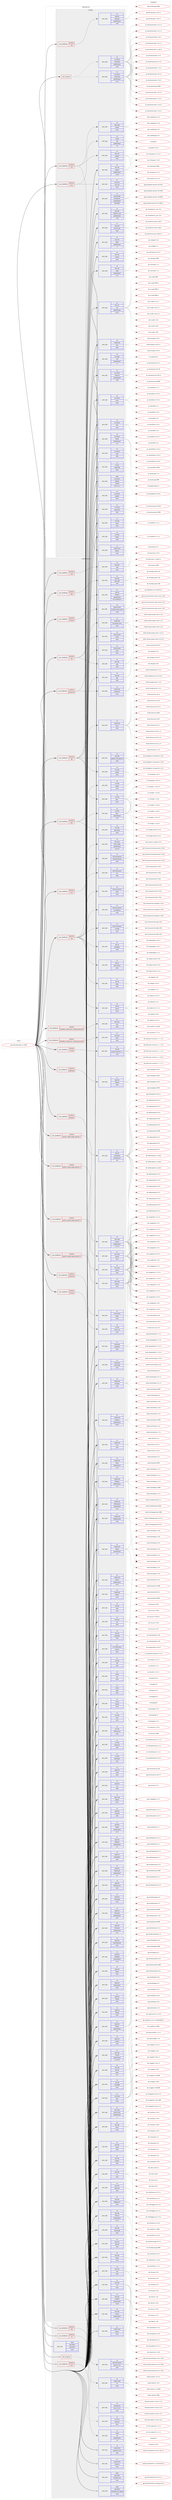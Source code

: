 digraph prolog {

# *************
# Graph options
# *************

newrank=true;
concentrate=true;
compound=true;
graph [rankdir=LR,fontname=Helvetica,fontsize=10,ranksep=1.5];#, ranksep=2.5, nodesep=0.2];
edge  [arrowhead=vee];
node  [fontname=Helvetica,fontsize=10];

# **********
# The ebuild
# **********

subgraph cluster_leftcol {
color=gray;
rank=same;
label=<<i>ebuild</i>>;
id [label="app-office/libreoffice-6.1.9999", color=red, width=4, href="../app-office/libreoffice-6.1.9999.svg"];
}

# ****************
# The dependencies
# ****************

subgraph cluster_midcol {
color=gray;
label=<<i>dependencies</i>>;
subgraph cluster_compile {
fillcolor="#eeeeee";
style=filled;
label=<<i>compile</i>>;
subgraph any22 {
dependency972 [label=<<TABLE BORDER="0" CELLBORDER="1" CELLSPACING="0" CELLPADDING="4"><TR><TD CELLPADDING="10">any_of_group</TD></TR></TABLE>>, shape=none, color=red];subgraph pack645 {
dependency973 [label=<<TABLE BORDER="0" CELLBORDER="1" CELLSPACING="0" CELLPADDING="4" WIDTH="220"><TR><TD ROWSPAN="6" CELLPADDING="30">pack_dep</TD></TR><TR><TD WIDTH="110">no</TD></TR><TR><TD>sys-devel</TD></TR><TR><TD>automake</TD></TR><TR><TD>greaterequal</TD></TR><TR><TD>1.16.1</TD></TR></TABLE>>, shape=none, color=blue];
}
dependency972:e -> dependency973:w [weight=20,style="dotted",arrowhead="oinv"];
subgraph pack646 {
dependency974 [label=<<TABLE BORDER="0" CELLBORDER="1" CELLSPACING="0" CELLPADDING="4" WIDTH="220"><TR><TD ROWSPAN="6" CELLPADDING="30">pack_dep</TD></TR><TR><TD WIDTH="110">no</TD></TR><TR><TD>sys-devel</TD></TR><TR><TD>automake</TD></TR><TR><TD>greaterequal</TD></TR><TR><TD>1.15.1</TD></TR></TABLE>>, shape=none, color=blue];
}
dependency972:e -> dependency974:w [weight=20,style="dotted",arrowhead="oinv"];
}
id:e -> dependency972:w [weight=20,style="solid",arrowhead="vee"];
subgraph cond299 {
dependency975 [label=<<TABLE BORDER="0" CELLBORDER="1" CELLSPACING="0" CELLPADDING="4"><TR><TD ROWSPAN="3" CELLPADDING="10">use_conditional</TD></TR><TR><TD>positive</TD></TR><TR><TD>java</TD></TR></TABLE>>, shape=none, color=red];
subgraph pack647 {
dependency976 [label=<<TABLE BORDER="0" CELLBORDER="1" CELLSPACING="0" CELLPADDING="4" WIDTH="220"><TR><TD ROWSPAN="6" CELLPADDING="30">pack_dep</TD></TR><TR><TD WIDTH="110">no</TD></TR><TR><TD>dev-java</TD></TR><TR><TD>ant-core</TD></TR><TR><TD>none</TD></TR><TR><TD></TD></TR></TABLE>>, shape=none, color=blue];
}
dependency975:e -> dependency976:w [weight=20,style="dashed",arrowhead="vee"];
subgraph pack648 {
dependency977 [label=<<TABLE BORDER="0" CELLBORDER="1" CELLSPACING="0" CELLPADDING="4" WIDTH="220"><TR><TD ROWSPAN="6" CELLPADDING="30">pack_dep</TD></TR><TR><TD WIDTH="110">no</TD></TR><TR><TD>virtual</TD></TR><TR><TD>jdk</TD></TR><TR><TD>greaterequal</TD></TR><TR><TD>1.6</TD></TR></TABLE>>, shape=none, color=blue];
}
dependency975:e -> dependency977:w [weight=20,style="dashed",arrowhead="vee"];
}
id:e -> dependency975:w [weight=20,style="solid",arrowhead="vee"];
subgraph cond300 {
dependency978 [label=<<TABLE BORDER="0" CELLBORDER="1" CELLSPACING="0" CELLPADDING="4"><TR><TD ROWSPAN="3" CELLPADDING="10">use_conditional</TD></TR><TR><TD>positive</TD></TR><TR><TD>odk</TD></TR></TABLE>>, shape=none, color=red];
subgraph pack649 {
dependency979 [label=<<TABLE BORDER="0" CELLBORDER="1" CELLSPACING="0" CELLPADDING="4" WIDTH="220"><TR><TD ROWSPAN="6" CELLPADDING="30">pack_dep</TD></TR><TR><TD WIDTH="110">no</TD></TR><TR><TD>app-doc</TD></TR><TR><TD>doxygen</TD></TR><TR><TD>greaterequal</TD></TR><TR><TD>1.8.4</TD></TR></TABLE>>, shape=none, color=blue];
}
dependency978:e -> dependency979:w [weight=20,style="dashed",arrowhead="vee"];
}
id:e -> dependency978:w [weight=20,style="solid",arrowhead="vee"];
subgraph cond301 {
dependency980 [label=<<TABLE BORDER="0" CELLBORDER="1" CELLSPACING="0" CELLPADDING="4"><TR><TD ROWSPAN="3" CELLPADDING="10">use_conditional</TD></TR><TR><TD>positive</TD></TR><TR><TD>test</TD></TR></TABLE>>, shape=none, color=red];
subgraph pack650 {
dependency981 [label=<<TABLE BORDER="0" CELLBORDER="1" CELLSPACING="0" CELLPADDING="4" WIDTH="220"><TR><TD ROWSPAN="6" CELLPADDING="30">pack_dep</TD></TR><TR><TD WIDTH="110">no</TD></TR><TR><TD>app-crypt</TD></TR><TR><TD>gnupg</TD></TR><TR><TD>none</TD></TR><TR><TD></TD></TR></TABLE>>, shape=none, color=blue];
}
dependency980:e -> dependency981:w [weight=20,style="dashed",arrowhead="vee"];
subgraph pack651 {
dependency982 [label=<<TABLE BORDER="0" CELLBORDER="1" CELLSPACING="0" CELLPADDING="4" WIDTH="220"><TR><TD ROWSPAN="6" CELLPADDING="30">pack_dep</TD></TR><TR><TD WIDTH="110">no</TD></TR><TR><TD>dev-util</TD></TR><TR><TD>cppunit</TD></TR><TR><TD>none</TD></TR><TR><TD></TD></TR></TABLE>>, shape=none, color=blue];
}
dependency980:e -> dependency982:w [weight=20,style="dashed",arrowhead="vee"];
subgraph pack652 {
dependency983 [label=<<TABLE BORDER="0" CELLBORDER="1" CELLSPACING="0" CELLPADDING="4" WIDTH="220"><TR><TD ROWSPAN="6" CELLPADDING="30">pack_dep</TD></TR><TR><TD WIDTH="110">no</TD></TR><TR><TD>media-fonts</TD></TR><TR><TD>dejavu</TD></TR><TR><TD>none</TD></TR><TR><TD></TD></TR></TABLE>>, shape=none, color=blue];
}
dependency980:e -> dependency983:w [weight=20,style="dashed",arrowhead="vee"];
}
id:e -> dependency980:w [weight=20,style="solid",arrowhead="vee"];
subgraph pack653 {
dependency984 [label=<<TABLE BORDER="0" CELLBORDER="1" CELLSPACING="0" CELLPADDING="4" WIDTH="220"><TR><TD ROWSPAN="6" CELLPADDING="30">pack_dep</TD></TR><TR><TD WIDTH="110">no</TD></TR><TR><TD>app-portage</TD></TR><TR><TD>elt-patches</TD></TR><TR><TD>greaterequal</TD></TR><TR><TD>20170815</TD></TR></TABLE>>, shape=none, color=blue];
}
id:e -> dependency984:w [weight=20,style="solid",arrowhead="vee"];
subgraph pack654 {
dependency985 [label=<<TABLE BORDER="0" CELLBORDER="1" CELLSPACING="0" CELLPADDING="4" WIDTH="220"><TR><TD ROWSPAN="6" CELLPADDING="30">pack_dep</TD></TR><TR><TD WIDTH="110">no</TD></TR><TR><TD>dev-libs</TD></TR><TR><TD>libatomic_ops</TD></TR><TR><TD>greaterequal</TD></TR><TR><TD>7.2d</TD></TR></TABLE>>, shape=none, color=blue];
}
id:e -> dependency985:w [weight=20,style="solid",arrowhead="vee"];
subgraph pack655 {
dependency986 [label=<<TABLE BORDER="0" CELLBORDER="1" CELLSPACING="0" CELLPADDING="4" WIDTH="220"><TR><TD ROWSPAN="6" CELLPADDING="30">pack_dep</TD></TR><TR><TD WIDTH="110">no</TD></TR><TR><TD>dev-perl</TD></TR><TR><TD>Archive-Zip</TD></TR><TR><TD>none</TD></TR><TR><TD></TD></TR></TABLE>>, shape=none, color=blue];
}
id:e -> dependency986:w [weight=20,style="solid",arrowhead="vee"];
subgraph pack656 {
dependency987 [label=<<TABLE BORDER="0" CELLBORDER="1" CELLSPACING="0" CELLPADDING="4" WIDTH="220"><TR><TD ROWSPAN="6" CELLPADDING="30">pack_dep</TD></TR><TR><TD WIDTH="110">no</TD></TR><TR><TD>dev-util</TD></TR><TR><TD>cppunit</TD></TR><TR><TD>greaterequal</TD></TR><TR><TD>1.14.0</TD></TR></TABLE>>, shape=none, color=blue];
}
id:e -> dependency987:w [weight=20,style="solid",arrowhead="vee"];
subgraph pack657 {
dependency988 [label=<<TABLE BORDER="0" CELLBORDER="1" CELLSPACING="0" CELLPADDING="4" WIDTH="220"><TR><TD ROWSPAN="6" CELLPADDING="30">pack_dep</TD></TR><TR><TD WIDTH="110">no</TD></TR><TR><TD>dev-util</TD></TR><TR><TD>gperf</TD></TR><TR><TD>greaterequal</TD></TR><TR><TD>3</TD></TR></TABLE>>, shape=none, color=blue];
}
id:e -> dependency988:w [weight=20,style="solid",arrowhead="vee"];
subgraph pack658 {
dependency989 [label=<<TABLE BORDER="0" CELLBORDER="1" CELLSPACING="0" CELLPADDING="4" WIDTH="220"><TR><TD ROWSPAN="6" CELLPADDING="30">pack_dep</TD></TR><TR><TD WIDTH="110">no</TD></TR><TR><TD>dev-util</TD></TR><TR><TD>intltool</TD></TR><TR><TD>none</TD></TR><TR><TD></TD></TR></TABLE>>, shape=none, color=blue];
}
id:e -> dependency989:w [weight=20,style="solid",arrowhead="vee"];
subgraph pack659 {
dependency990 [label=<<TABLE BORDER="0" CELLBORDER="1" CELLSPACING="0" CELLPADDING="4" WIDTH="220"><TR><TD ROWSPAN="6" CELLPADDING="30">pack_dep</TD></TR><TR><TD WIDTH="110">no</TD></TR><TR><TD>dev-util</TD></TR><TR><TD>mdds</TD></TR><TR><TD>greaterequal</TD></TR><TR><TD>1.2.3</TD></TR></TABLE>>, shape=none, color=blue];
}
id:e -> dependency990:w [weight=20,style="solid",arrowhead="vee"];
subgraph pack660 {
dependency991 [label=<<TABLE BORDER="0" CELLBORDER="1" CELLSPACING="0" CELLPADDING="4" WIDTH="220"><TR><TD ROWSPAN="6" CELLPADDING="30">pack_dep</TD></TR><TR><TD WIDTH="110">no</TD></TR><TR><TD>dev-vcs</TD></TR><TR><TD>git</TD></TR><TR><TD>greaterequal</TD></TR><TR><TD>1.8.2.1</TD></TR></TABLE>>, shape=none, color=blue];
}
id:e -> dependency991:w [weight=20,style="solid",arrowhead="vee"];
subgraph pack661 {
dependency992 [label=<<TABLE BORDER="0" CELLBORDER="1" CELLSPACING="0" CELLPADDING="4" WIDTH="220"><TR><TD ROWSPAN="6" CELLPADDING="30">pack_dep</TD></TR><TR><TD WIDTH="110">no</TD></TR><TR><TD>media-libs</TD></TR><TR><TD>glm</TD></TR><TR><TD>none</TD></TR><TR><TD></TD></TR></TABLE>>, shape=none, color=blue];
}
id:e -> dependency992:w [weight=20,style="solid",arrowhead="vee"];
subgraph pack662 {
dependency993 [label=<<TABLE BORDER="0" CELLBORDER="1" CELLSPACING="0" CELLPADDING="4" WIDTH="220"><TR><TD ROWSPAN="6" CELLPADDING="30">pack_dep</TD></TR><TR><TD WIDTH="110">no</TD></TR><TR><TD>sys-apps</TD></TR><TR><TD>sed</TD></TR><TR><TD>greaterequal</TD></TR><TR><TD>4</TD></TR></TABLE>>, shape=none, color=blue];
}
id:e -> dependency993:w [weight=20,style="solid",arrowhead="vee"];
subgraph pack663 {
dependency994 [label=<<TABLE BORDER="0" CELLBORDER="1" CELLSPACING="0" CELLPADDING="4" WIDTH="220"><TR><TD ROWSPAN="6" CELLPADDING="30">pack_dep</TD></TR><TR><TD WIDTH="110">no</TD></TR><TR><TD>sys-devel</TD></TR><TR><TD>autoconf</TD></TR><TR><TD>greaterequal</TD></TR><TR><TD>2.69</TD></TR></TABLE>>, shape=none, color=blue];
}
id:e -> dependency994:w [weight=20,style="solid",arrowhead="vee"];
subgraph pack664 {
dependency995 [label=<<TABLE BORDER="0" CELLBORDER="1" CELLSPACING="0" CELLPADDING="4" WIDTH="220"><TR><TD ROWSPAN="6" CELLPADDING="30">pack_dep</TD></TR><TR><TD WIDTH="110">no</TD></TR><TR><TD>sys-devel</TD></TR><TR><TD>bison</TD></TR><TR><TD>none</TD></TR><TR><TD></TD></TR></TABLE>>, shape=none, color=blue];
}
id:e -> dependency995:w [weight=20,style="solid",arrowhead="vee"];
subgraph pack665 {
dependency996 [label=<<TABLE BORDER="0" CELLBORDER="1" CELLSPACING="0" CELLPADDING="4" WIDTH="220"><TR><TD ROWSPAN="6" CELLPADDING="30">pack_dep</TD></TR><TR><TD WIDTH="110">no</TD></TR><TR><TD>sys-devel</TD></TR><TR><TD>flex</TD></TR><TR><TD>none</TD></TR><TR><TD></TD></TR></TABLE>>, shape=none, color=blue];
}
id:e -> dependency996:w [weight=20,style="solid",arrowhead="vee"];
subgraph pack666 {
dependency997 [label=<<TABLE BORDER="0" CELLBORDER="1" CELLSPACING="0" CELLPADDING="4" WIDTH="220"><TR><TD ROWSPAN="6" CELLPADDING="30">pack_dep</TD></TR><TR><TD WIDTH="110">no</TD></TR><TR><TD>sys-devel</TD></TR><TR><TD>gettext</TD></TR><TR><TD>none</TD></TR><TR><TD></TD></TR></TABLE>>, shape=none, color=blue];
}
id:e -> dependency997:w [weight=20,style="solid",arrowhead="vee"];
subgraph pack667 {
dependency998 [label=<<TABLE BORDER="0" CELLBORDER="1" CELLSPACING="0" CELLPADDING="4" WIDTH="220"><TR><TD ROWSPAN="6" CELLPADDING="30">pack_dep</TD></TR><TR><TD WIDTH="110">no</TD></TR><TR><TD>sys-devel</TD></TR><TR><TD>libtool</TD></TR><TR><TD>greaterequal</TD></TR><TR><TD>2.4</TD></TR></TABLE>>, shape=none, color=blue];
}
id:e -> dependency998:w [weight=20,style="solid",arrowhead="vee"];
subgraph pack668 {
dependency999 [label=<<TABLE BORDER="0" CELLBORDER="1" CELLSPACING="0" CELLPADDING="4" WIDTH="220"><TR><TD ROWSPAN="6" CELLPADDING="30">pack_dep</TD></TR><TR><TD WIDTH="110">no</TD></TR><TR><TD>sys-devel</TD></TR><TR><TD>ucpp</TD></TR><TR><TD>none</TD></TR><TR><TD></TD></TR></TABLE>>, shape=none, color=blue];
}
id:e -> dependency999:w [weight=20,style="solid",arrowhead="vee"];
subgraph pack669 {
dependency1000 [label=<<TABLE BORDER="0" CELLBORDER="1" CELLSPACING="0" CELLPADDING="4" WIDTH="220"><TR><TD ROWSPAN="6" CELLPADDING="30">pack_dep</TD></TR><TR><TD WIDTH="110">no</TD></TR><TR><TD>virtual</TD></TR><TR><TD>pkgconfig</TD></TR><TR><TD>none</TD></TR><TR><TD></TD></TR></TABLE>>, shape=none, color=blue];
}
id:e -> dependency1000:w [weight=20,style="solid",arrowhead="vee"];
subgraph pack670 {
dependency1001 [label=<<TABLE BORDER="0" CELLBORDER="1" CELLSPACING="0" CELLPADDING="4" WIDTH="220"><TR><TD ROWSPAN="6" CELLPADDING="30">pack_dep</TD></TR><TR><TD WIDTH="110">no</TD></TR><TR><TD>x11-base</TD></TR><TR><TD>xorg-proto</TD></TR><TR><TD>none</TD></TR><TR><TD></TD></TR></TABLE>>, shape=none, color=blue];
}
id:e -> dependency1001:w [weight=20,style="solid",arrowhead="vee"];
subgraph pack671 {
dependency1002 [label=<<TABLE BORDER="0" CELLBORDER="1" CELLSPACING="0" CELLPADDING="4" WIDTH="220"><TR><TD ROWSPAN="6" CELLPADDING="30">pack_dep</TD></TR><TR><TD WIDTH="110">no</TD></TR><TR><TD>x11-libs</TD></TR><TR><TD>libXt</TD></TR><TR><TD>none</TD></TR><TR><TD></TD></TR></TABLE>>, shape=none, color=blue];
}
id:e -> dependency1002:w [weight=20,style="solid",arrowhead="vee"];
subgraph pack672 {
dependency1003 [label=<<TABLE BORDER="0" CELLBORDER="1" CELLSPACING="0" CELLPADDING="4" WIDTH="220"><TR><TD ROWSPAN="6" CELLPADDING="30">pack_dep</TD></TR><TR><TD WIDTH="110">no</TD></TR><TR><TD>x11-libs</TD></TR><TR><TD>libXtst</TD></TR><TR><TD>none</TD></TR><TR><TD></TD></TR></TABLE>>, shape=none, color=blue];
}
id:e -> dependency1003:w [weight=20,style="solid",arrowhead="vee"];
subgraph pack673 {
dependency1004 [label=<<TABLE BORDER="0" CELLBORDER="1" CELLSPACING="0" CELLPADDING="4" WIDTH="220"><TR><TD ROWSPAN="6" CELLPADDING="30">pack_dep</TD></TR><TR><TD WIDTH="110">weak</TD></TR><TR><TD>sys-devel</TD></TR><TR><TD>gettext</TD></TR><TR><TD>smaller</TD></TR><TR><TD>0.18.1.1-r3</TD></TR></TABLE>>, shape=none, color=blue];
}
id:e -> dependency1004:w [weight=20,style="solid",arrowhead="vee"];
}
subgraph cluster_compileandrun {
fillcolor="#eeeeee";
style=filled;
label=<<i>compile and run</i>>;
subgraph cond302 {
dependency1005 [label=<<TABLE BORDER="0" CELLBORDER="1" CELLSPACING="0" CELLPADDING="4"><TR><TD ROWSPAN="3" CELLPADDING="10">use_conditional</TD></TR><TR><TD>positive</TD></TR><TR><TD>bluetooth</TD></TR></TABLE>>, shape=none, color=red];
subgraph pack674 {
dependency1006 [label=<<TABLE BORDER="0" CELLBORDER="1" CELLSPACING="0" CELLPADDING="4" WIDTH="220"><TR><TD ROWSPAN="6" CELLPADDING="30">pack_dep</TD></TR><TR><TD WIDTH="110">no</TD></TR><TR><TD>net-wireless</TD></TR><TR><TD>bluez</TD></TR><TR><TD>none</TD></TR><TR><TD></TD></TR></TABLE>>, shape=none, color=blue];
}
dependency1005:e -> dependency1006:w [weight=20,style="dashed",arrowhead="vee"];
}
id:e -> dependency1005:w [weight=20,style="solid",arrowhead="odotvee"];
subgraph cond303 {
dependency1007 [label=<<TABLE BORDER="0" CELLBORDER="1" CELLSPACING="0" CELLPADDING="4"><TR><TD ROWSPAN="3" CELLPADDING="10">use_conditional</TD></TR><TR><TD>positive</TD></TR><TR><TD>coinmp</TD></TR></TABLE>>, shape=none, color=red];
subgraph pack675 {
dependency1008 [label=<<TABLE BORDER="0" CELLBORDER="1" CELLSPACING="0" CELLPADDING="4" WIDTH="220"><TR><TD ROWSPAN="6" CELLPADDING="30">pack_dep</TD></TR><TR><TD WIDTH="110">no</TD></TR><TR><TD>sci-libs</TD></TR><TR><TD>coinor-mp</TD></TR><TR><TD>none</TD></TR><TR><TD></TD></TR></TABLE>>, shape=none, color=blue];
}
dependency1007:e -> dependency1008:w [weight=20,style="dashed",arrowhead="vee"];
}
id:e -> dependency1007:w [weight=20,style="solid",arrowhead="odotvee"];
subgraph cond304 {
dependency1009 [label=<<TABLE BORDER="0" CELLBORDER="1" CELLSPACING="0" CELLPADDING="4"><TR><TD ROWSPAN="3" CELLPADDING="10">use_conditional</TD></TR><TR><TD>positive</TD></TR><TR><TD>cups</TD></TR></TABLE>>, shape=none, color=red];
subgraph pack676 {
dependency1010 [label=<<TABLE BORDER="0" CELLBORDER="1" CELLSPACING="0" CELLPADDING="4" WIDTH="220"><TR><TD ROWSPAN="6" CELLPADDING="30">pack_dep</TD></TR><TR><TD WIDTH="110">no</TD></TR><TR><TD>net-print</TD></TR><TR><TD>cups</TD></TR><TR><TD>none</TD></TR><TR><TD></TD></TR></TABLE>>, shape=none, color=blue];
}
dependency1009:e -> dependency1010:w [weight=20,style="dashed",arrowhead="vee"];
}
id:e -> dependency1009:w [weight=20,style="solid",arrowhead="odotvee"];
subgraph cond305 {
dependency1011 [label=<<TABLE BORDER="0" CELLBORDER="1" CELLSPACING="0" CELLPADDING="4"><TR><TD ROWSPAN="3" CELLPADDING="10">use_conditional</TD></TR><TR><TD>positive</TD></TR><TR><TD>dbus</TD></TR></TABLE>>, shape=none, color=red];
subgraph pack677 {
dependency1012 [label=<<TABLE BORDER="0" CELLBORDER="1" CELLSPACING="0" CELLPADDING="4" WIDTH="220"><TR><TD ROWSPAN="6" CELLPADDING="30">pack_dep</TD></TR><TR><TD WIDTH="110">no</TD></TR><TR><TD>dev-libs</TD></TR><TR><TD>dbus-glib</TD></TR><TR><TD>none</TD></TR><TR><TD></TD></TR></TABLE>>, shape=none, color=blue];
}
dependency1011:e -> dependency1012:w [weight=20,style="dashed",arrowhead="vee"];
}
id:e -> dependency1011:w [weight=20,style="solid",arrowhead="odotvee"];
subgraph cond306 {
dependency1013 [label=<<TABLE BORDER="0" CELLBORDER="1" CELLSPACING="0" CELLPADDING="4"><TR><TD ROWSPAN="3" CELLPADDING="10">use_conditional</TD></TR><TR><TD>positive</TD></TR><TR><TD>eds</TD></TR></TABLE>>, shape=none, color=red];
subgraph pack678 {
dependency1014 [label=<<TABLE BORDER="0" CELLBORDER="1" CELLSPACING="0" CELLPADDING="4" WIDTH="220"><TR><TD ROWSPAN="6" CELLPADDING="30">pack_dep</TD></TR><TR><TD WIDTH="110">no</TD></TR><TR><TD>dev-libs</TD></TR><TR><TD>glib</TD></TR><TR><TD>none</TD></TR><TR><TD></TD></TR></TABLE>>, shape=none, color=blue];
}
dependency1013:e -> dependency1014:w [weight=20,style="dashed",arrowhead="vee"];
subgraph pack679 {
dependency1015 [label=<<TABLE BORDER="0" CELLBORDER="1" CELLSPACING="0" CELLPADDING="4" WIDTH="220"><TR><TD ROWSPAN="6" CELLPADDING="30">pack_dep</TD></TR><TR><TD WIDTH="110">no</TD></TR><TR><TD>gnome-base</TD></TR><TR><TD>dconf</TD></TR><TR><TD>none</TD></TR><TR><TD></TD></TR></TABLE>>, shape=none, color=blue];
}
dependency1013:e -> dependency1015:w [weight=20,style="dashed",arrowhead="vee"];
subgraph pack680 {
dependency1016 [label=<<TABLE BORDER="0" CELLBORDER="1" CELLSPACING="0" CELLPADDING="4" WIDTH="220"><TR><TD ROWSPAN="6" CELLPADDING="30">pack_dep</TD></TR><TR><TD WIDTH="110">no</TD></TR><TR><TD>gnome-extra</TD></TR><TR><TD>evolution-data-server</TD></TR><TR><TD>none</TD></TR><TR><TD></TD></TR></TABLE>>, shape=none, color=blue];
}
dependency1013:e -> dependency1016:w [weight=20,style="dashed",arrowhead="vee"];
}
id:e -> dependency1013:w [weight=20,style="solid",arrowhead="odotvee"];
subgraph cond307 {
dependency1017 [label=<<TABLE BORDER="0" CELLBORDER="1" CELLSPACING="0" CELLPADDING="4"><TR><TD ROWSPAN="3" CELLPADDING="10">use_conditional</TD></TR><TR><TD>positive</TD></TR><TR><TD>firebird</TD></TR></TABLE>>, shape=none, color=red];
subgraph pack681 {
dependency1018 [label=<<TABLE BORDER="0" CELLBORDER="1" CELLSPACING="0" CELLPADDING="4" WIDTH="220"><TR><TD ROWSPAN="6" CELLPADDING="30">pack_dep</TD></TR><TR><TD WIDTH="110">no</TD></TR><TR><TD>dev-db</TD></TR><TR><TD>firebird</TD></TR><TR><TD>greaterequal</TD></TR><TR><TD>3.0.2.32703.0-r1</TD></TR></TABLE>>, shape=none, color=blue];
}
dependency1017:e -> dependency1018:w [weight=20,style="dashed",arrowhead="vee"];
}
id:e -> dependency1017:w [weight=20,style="solid",arrowhead="odotvee"];
subgraph cond308 {
dependency1019 [label=<<TABLE BORDER="0" CELLBORDER="1" CELLSPACING="0" CELLPADDING="4"><TR><TD ROWSPAN="3" CELLPADDING="10">use_conditional</TD></TR><TR><TD>positive</TD></TR><TR><TD>gstreamer</TD></TR></TABLE>>, shape=none, color=red];
subgraph pack682 {
dependency1020 [label=<<TABLE BORDER="0" CELLBORDER="1" CELLSPACING="0" CELLPADDING="4" WIDTH="220"><TR><TD ROWSPAN="6" CELLPADDING="30">pack_dep</TD></TR><TR><TD WIDTH="110">no</TD></TR><TR><TD>media-libs</TD></TR><TR><TD>gstreamer</TD></TR><TR><TD>none</TD></TR><TR><TD></TD></TR></TABLE>>, shape=none, color=blue];
}
dependency1019:e -> dependency1020:w [weight=20,style="dashed",arrowhead="vee"];
subgraph pack683 {
dependency1021 [label=<<TABLE BORDER="0" CELLBORDER="1" CELLSPACING="0" CELLPADDING="4" WIDTH="220"><TR><TD ROWSPAN="6" CELLPADDING="30">pack_dep</TD></TR><TR><TD WIDTH="110">no</TD></TR><TR><TD>media-libs</TD></TR><TR><TD>gst-plugins-base</TD></TR><TR><TD>none</TD></TR><TR><TD></TD></TR></TABLE>>, shape=none, color=blue];
}
dependency1019:e -> dependency1021:w [weight=20,style="dashed",arrowhead="vee"];
}
id:e -> dependency1019:w [weight=20,style="solid",arrowhead="odotvee"];
subgraph cond309 {
dependency1022 [label=<<TABLE BORDER="0" CELLBORDER="1" CELLSPACING="0" CELLPADDING="4"><TR><TD ROWSPAN="3" CELLPADDING="10">use_conditional</TD></TR><TR><TD>positive</TD></TR><TR><TD>gtk</TD></TR></TABLE>>, shape=none, color=red];
subgraph pack684 {
dependency1023 [label=<<TABLE BORDER="0" CELLBORDER="1" CELLSPACING="0" CELLPADDING="4" WIDTH="220"><TR><TD ROWSPAN="6" CELLPADDING="30">pack_dep</TD></TR><TR><TD WIDTH="110">no</TD></TR><TR><TD>dev-libs</TD></TR><TR><TD>glib</TD></TR><TR><TD>none</TD></TR><TR><TD></TD></TR></TABLE>>, shape=none, color=blue];
}
dependency1022:e -> dependency1023:w [weight=20,style="dashed",arrowhead="vee"];
subgraph pack685 {
dependency1024 [label=<<TABLE BORDER="0" CELLBORDER="1" CELLSPACING="0" CELLPADDING="4" WIDTH="220"><TR><TD ROWSPAN="6" CELLPADDING="30">pack_dep</TD></TR><TR><TD WIDTH="110">no</TD></TR><TR><TD>dev-libs</TD></TR><TR><TD>gobject-introspection</TD></TR><TR><TD>none</TD></TR><TR><TD></TD></TR></TABLE>>, shape=none, color=blue];
}
dependency1022:e -> dependency1024:w [weight=20,style="dashed",arrowhead="vee"];
subgraph pack686 {
dependency1025 [label=<<TABLE BORDER="0" CELLBORDER="1" CELLSPACING="0" CELLPADDING="4" WIDTH="220"><TR><TD ROWSPAN="6" CELLPADDING="30">pack_dep</TD></TR><TR><TD WIDTH="110">no</TD></TR><TR><TD>gnome-base</TD></TR><TR><TD>dconf</TD></TR><TR><TD>none</TD></TR><TR><TD></TD></TR></TABLE>>, shape=none, color=blue];
}
dependency1022:e -> dependency1025:w [weight=20,style="dashed",arrowhead="vee"];
subgraph pack687 {
dependency1026 [label=<<TABLE BORDER="0" CELLBORDER="1" CELLSPACING="0" CELLPADDING="4" WIDTH="220"><TR><TD ROWSPAN="6" CELLPADDING="30">pack_dep</TD></TR><TR><TD WIDTH="110">no</TD></TR><TR><TD>media-libs</TD></TR><TR><TD>mesa</TD></TR><TR><TD>none</TD></TR><TR><TD></TD></TR></TABLE>>, shape=none, color=blue];
}
dependency1022:e -> dependency1026:w [weight=20,style="dashed",arrowhead="vee"];
subgraph pack688 {
dependency1027 [label=<<TABLE BORDER="0" CELLBORDER="1" CELLSPACING="0" CELLPADDING="4" WIDTH="220"><TR><TD ROWSPAN="6" CELLPADDING="30">pack_dep</TD></TR><TR><TD WIDTH="110">no</TD></TR><TR><TD>x11-libs</TD></TR><TR><TD>gtk+</TD></TR><TR><TD>none</TD></TR><TR><TD></TD></TR></TABLE>>, shape=none, color=blue];
}
dependency1022:e -> dependency1027:w [weight=20,style="dashed",arrowhead="vee"];
subgraph pack689 {
dependency1028 [label=<<TABLE BORDER="0" CELLBORDER="1" CELLSPACING="0" CELLPADDING="4" WIDTH="220"><TR><TD ROWSPAN="6" CELLPADDING="30">pack_dep</TD></TR><TR><TD WIDTH="110">no</TD></TR><TR><TD>x11-libs</TD></TR><TR><TD>pango</TD></TR><TR><TD>none</TD></TR><TR><TD></TD></TR></TABLE>>, shape=none, color=blue];
}
dependency1022:e -> dependency1028:w [weight=20,style="dashed",arrowhead="vee"];
}
id:e -> dependency1022:w [weight=20,style="solid",arrowhead="odotvee"];
subgraph cond310 {
dependency1029 [label=<<TABLE BORDER="0" CELLBORDER="1" CELLSPACING="0" CELLPADDING="4"><TR><TD ROWSPAN="3" CELLPADDING="10">use_conditional</TD></TR><TR><TD>positive</TD></TR><TR><TD>gtk2</TD></TR></TABLE>>, shape=none, color=red];
subgraph pack690 {
dependency1030 [label=<<TABLE BORDER="0" CELLBORDER="1" CELLSPACING="0" CELLPADDING="4" WIDTH="220"><TR><TD ROWSPAN="6" CELLPADDING="30">pack_dep</TD></TR><TR><TD WIDTH="110">no</TD></TR><TR><TD>x11-libs</TD></TR><TR><TD>gdk-pixbuf</TD></TR><TR><TD>none</TD></TR><TR><TD></TD></TR></TABLE>>, shape=none, color=blue];
}
dependency1029:e -> dependency1030:w [weight=20,style="dashed",arrowhead="vee"];
subgraph pack691 {
dependency1031 [label=<<TABLE BORDER="0" CELLBORDER="1" CELLSPACING="0" CELLPADDING="4" WIDTH="220"><TR><TD ROWSPAN="6" CELLPADDING="30">pack_dep</TD></TR><TR><TD WIDTH="110">no</TD></TR><TR><TD>x11-libs</TD></TR><TR><TD>gtk+</TD></TR><TR><TD>greaterequal</TD></TR><TR><TD>2.24</TD></TR></TABLE>>, shape=none, color=blue];
}
dependency1029:e -> dependency1031:w [weight=20,style="dashed",arrowhead="vee"];
subgraph pack692 {
dependency1032 [label=<<TABLE BORDER="0" CELLBORDER="1" CELLSPACING="0" CELLPADDING="4" WIDTH="220"><TR><TD ROWSPAN="6" CELLPADDING="30">pack_dep</TD></TR><TR><TD WIDTH="110">no</TD></TR><TR><TD>x11-libs</TD></TR><TR><TD>pango</TD></TR><TR><TD>none</TD></TR><TR><TD></TD></TR></TABLE>>, shape=none, color=blue];
}
dependency1029:e -> dependency1032:w [weight=20,style="dashed",arrowhead="vee"];
}
id:e -> dependency1029:w [weight=20,style="solid",arrowhead="odotvee"];
subgraph cond311 {
dependency1033 [label=<<TABLE BORDER="0" CELLBORDER="1" CELLSPACING="0" CELLPADDING="4"><TR><TD ROWSPAN="3" CELLPADDING="10">use_conditional</TD></TR><TR><TD>positive</TD></TR><TR><TD>java</TD></TR></TABLE>>, shape=none, color=red];
subgraph pack693 {
dependency1034 [label=<<TABLE BORDER="0" CELLBORDER="1" CELLSPACING="0" CELLPADDING="4" WIDTH="220"><TR><TD ROWSPAN="6" CELLPADDING="30">pack_dep</TD></TR><TR><TD WIDTH="110">no</TD></TR><TR><TD>dev-java</TD></TR><TR><TD>java-config</TD></TR><TR><TD>greaterequal</TD></TR><TR><TD>2.2.0-r3</TD></TR></TABLE>>, shape=none, color=blue];
}
dependency1033:e -> dependency1034:w [weight=20,style="dashed",arrowhead="vee"];
}
id:e -> dependency1033:w [weight=20,style="solid",arrowhead="odotvee"];
subgraph cond312 {
dependency1035 [label=<<TABLE BORDER="0" CELLBORDER="1" CELLSPACING="0" CELLPADDING="4"><TR><TD ROWSPAN="3" CELLPADDING="10">use_conditional</TD></TR><TR><TD>positive</TD></TR><TR><TD>kde</TD></TR></TABLE>>, shape=none, color=red];
subgraph pack694 {
dependency1036 [label=<<TABLE BORDER="0" CELLBORDER="1" CELLSPACING="0" CELLPADDING="4" WIDTH="220"><TR><TD ROWSPAN="6" CELLPADDING="30">pack_dep</TD></TR><TR><TD WIDTH="110">no</TD></TR><TR><TD>dev-qt</TD></TR><TR><TD>qtcore</TD></TR><TR><TD>none</TD></TR><TR><TD></TD></TR></TABLE>>, shape=none, color=blue];
}
dependency1035:e -> dependency1036:w [weight=20,style="dashed",arrowhead="vee"];
subgraph pack695 {
dependency1037 [label=<<TABLE BORDER="0" CELLBORDER="1" CELLSPACING="0" CELLPADDING="4" WIDTH="220"><TR><TD ROWSPAN="6" CELLPADDING="30">pack_dep</TD></TR><TR><TD WIDTH="110">no</TD></TR><TR><TD>dev-qt</TD></TR><TR><TD>qtgui</TD></TR><TR><TD>none</TD></TR><TR><TD></TD></TR></TABLE>>, shape=none, color=blue];
}
dependency1035:e -> dependency1037:w [weight=20,style="dashed",arrowhead="vee"];
subgraph pack696 {
dependency1038 [label=<<TABLE BORDER="0" CELLBORDER="1" CELLSPACING="0" CELLPADDING="4" WIDTH="220"><TR><TD ROWSPAN="6" CELLPADDING="30">pack_dep</TD></TR><TR><TD WIDTH="110">no</TD></TR><TR><TD>dev-qt</TD></TR><TR><TD>qtx11extras</TD></TR><TR><TD>none</TD></TR><TR><TD></TD></TR></TABLE>>, shape=none, color=blue];
}
dependency1035:e -> dependency1038:w [weight=20,style="dashed",arrowhead="vee"];
subgraph pack697 {
dependency1039 [label=<<TABLE BORDER="0" CELLBORDER="1" CELLSPACING="0" CELLPADDING="4" WIDTH="220"><TR><TD ROWSPAN="6" CELLPADDING="30">pack_dep</TD></TR><TR><TD WIDTH="110">no</TD></TR><TR><TD>dev-qt</TD></TR><TR><TD>qtwidgets</TD></TR><TR><TD>none</TD></TR><TR><TD></TD></TR></TABLE>>, shape=none, color=blue];
}
dependency1035:e -> dependency1039:w [weight=20,style="dashed",arrowhead="vee"];
subgraph pack698 {
dependency1040 [label=<<TABLE BORDER="0" CELLBORDER="1" CELLSPACING="0" CELLPADDING="4" WIDTH="220"><TR><TD ROWSPAN="6" CELLPADDING="30">pack_dep</TD></TR><TR><TD WIDTH="110">no</TD></TR><TR><TD>kde-frameworks</TD></TR><TR><TD>kconfig</TD></TR><TR><TD>none</TD></TR><TR><TD></TD></TR></TABLE>>, shape=none, color=blue];
}
dependency1035:e -> dependency1040:w [weight=20,style="dashed",arrowhead="vee"];
subgraph pack699 {
dependency1041 [label=<<TABLE BORDER="0" CELLBORDER="1" CELLSPACING="0" CELLPADDING="4" WIDTH="220"><TR><TD ROWSPAN="6" CELLPADDING="30">pack_dep</TD></TR><TR><TD WIDTH="110">no</TD></TR><TR><TD>kde-frameworks</TD></TR><TR><TD>kcoreaddons</TD></TR><TR><TD>none</TD></TR><TR><TD></TD></TR></TABLE>>, shape=none, color=blue];
}
dependency1035:e -> dependency1041:w [weight=20,style="dashed",arrowhead="vee"];
subgraph pack700 {
dependency1042 [label=<<TABLE BORDER="0" CELLBORDER="1" CELLSPACING="0" CELLPADDING="4" WIDTH="220"><TR><TD ROWSPAN="6" CELLPADDING="30">pack_dep</TD></TR><TR><TD WIDTH="110">no</TD></TR><TR><TD>kde-frameworks</TD></TR><TR><TD>ki18n</TD></TR><TR><TD>none</TD></TR><TR><TD></TD></TR></TABLE>>, shape=none, color=blue];
}
dependency1035:e -> dependency1042:w [weight=20,style="dashed",arrowhead="vee"];
subgraph pack701 {
dependency1043 [label=<<TABLE BORDER="0" CELLBORDER="1" CELLSPACING="0" CELLPADDING="4" WIDTH="220"><TR><TD ROWSPAN="6" CELLPADDING="30">pack_dep</TD></TR><TR><TD WIDTH="110">no</TD></TR><TR><TD>kde-frameworks</TD></TR><TR><TD>kio</TD></TR><TR><TD>none</TD></TR><TR><TD></TD></TR></TABLE>>, shape=none, color=blue];
}
dependency1035:e -> dependency1043:w [weight=20,style="dashed",arrowhead="vee"];
subgraph pack702 {
dependency1044 [label=<<TABLE BORDER="0" CELLBORDER="1" CELLSPACING="0" CELLPADDING="4" WIDTH="220"><TR><TD ROWSPAN="6" CELLPADDING="30">pack_dep</TD></TR><TR><TD WIDTH="110">no</TD></TR><TR><TD>kde-frameworks</TD></TR><TR><TD>kwindowsystem</TD></TR><TR><TD>none</TD></TR><TR><TD></TD></TR></TABLE>>, shape=none, color=blue];
}
dependency1035:e -> dependency1044:w [weight=20,style="dashed",arrowhead="vee"];
}
id:e -> dependency1035:w [weight=20,style="solid",arrowhead="odotvee"];
subgraph cond313 {
dependency1045 [label=<<TABLE BORDER="0" CELLBORDER="1" CELLSPACING="0" CELLPADDING="4"><TR><TD ROWSPAN="3" CELLPADDING="10">use_conditional</TD></TR><TR><TD>positive</TD></TR><TR><TD>libreoffice_extensions_scripting-beanshell</TD></TR></TABLE>>, shape=none, color=red];
subgraph pack703 {
dependency1046 [label=<<TABLE BORDER="0" CELLBORDER="1" CELLSPACING="0" CELLPADDING="4" WIDTH="220"><TR><TD ROWSPAN="6" CELLPADDING="30">pack_dep</TD></TR><TR><TD WIDTH="110">no</TD></TR><TR><TD>dev-java</TD></TR><TR><TD>bsh</TD></TR><TR><TD>none</TD></TR><TR><TD></TD></TR></TABLE>>, shape=none, color=blue];
}
dependency1045:e -> dependency1046:w [weight=20,style="dashed",arrowhead="vee"];
}
id:e -> dependency1045:w [weight=20,style="solid",arrowhead="odotvee"];
subgraph cond314 {
dependency1047 [label=<<TABLE BORDER="0" CELLBORDER="1" CELLSPACING="0" CELLPADDING="4"><TR><TD ROWSPAN="3" CELLPADDING="10">use_conditional</TD></TR><TR><TD>positive</TD></TR><TR><TD>libreoffice_extensions_scripting-javascript</TD></TR></TABLE>>, shape=none, color=red];
subgraph pack704 {
dependency1048 [label=<<TABLE BORDER="0" CELLBORDER="1" CELLSPACING="0" CELLPADDING="4" WIDTH="220"><TR><TD ROWSPAN="6" CELLPADDING="30">pack_dep</TD></TR><TR><TD WIDTH="110">no</TD></TR><TR><TD>dev-java</TD></TR><TR><TD>rhino</TD></TR><TR><TD>none</TD></TR><TR><TD></TD></TR></TABLE>>, shape=none, color=blue];
}
dependency1047:e -> dependency1048:w [weight=20,style="dashed",arrowhead="vee"];
}
id:e -> dependency1047:w [weight=20,style="solid",arrowhead="odotvee"];
subgraph cond315 {
dependency1049 [label=<<TABLE BORDER="0" CELLBORDER="1" CELLSPACING="0" CELLPADDING="4"><TR><TD ROWSPAN="3" CELLPADDING="10">use_conditional</TD></TR><TR><TD>positive</TD></TR><TR><TD>mysql</TD></TR></TABLE>>, shape=none, color=red];
subgraph pack705 {
dependency1050 [label=<<TABLE BORDER="0" CELLBORDER="1" CELLSPACING="0" CELLPADDING="4" WIDTH="220"><TR><TD ROWSPAN="6" CELLPADDING="30">pack_dep</TD></TR><TR><TD WIDTH="110">no</TD></TR><TR><TD>dev-db</TD></TR><TR><TD>mysql-connector-c++</TD></TR><TR><TD>none</TD></TR><TR><TD></TD></TR></TABLE>>, shape=none, color=blue];
}
dependency1049:e -> dependency1050:w [weight=20,style="dashed",arrowhead="vee"];
}
id:e -> dependency1049:w [weight=20,style="solid",arrowhead="odotvee"];
subgraph cond316 {
dependency1051 [label=<<TABLE BORDER="0" CELLBORDER="1" CELLSPACING="0" CELLPADDING="4"><TR><TD ROWSPAN="3" CELLPADDING="10">use_conditional</TD></TR><TR><TD>positive</TD></TR><TR><TD>pdfimport</TD></TR></TABLE>>, shape=none, color=red];
subgraph pack706 {
dependency1052 [label=<<TABLE BORDER="0" CELLBORDER="1" CELLSPACING="0" CELLPADDING="4" WIDTH="220"><TR><TD ROWSPAN="6" CELLPADDING="30">pack_dep</TD></TR><TR><TD WIDTH="110">no</TD></TR><TR><TD>app-text</TD></TR><TR><TD>poppler</TD></TR><TR><TD>none</TD></TR><TR><TD></TD></TR></TABLE>>, shape=none, color=blue];
}
dependency1051:e -> dependency1052:w [weight=20,style="dashed",arrowhead="vee"];
}
id:e -> dependency1051:w [weight=20,style="solid",arrowhead="odotvee"];
subgraph cond317 {
dependency1053 [label=<<TABLE BORDER="0" CELLBORDER="1" CELLSPACING="0" CELLPADDING="4"><TR><TD ROWSPAN="3" CELLPADDING="10">use_conditional</TD></TR><TR><TD>positive</TD></TR><TR><TD>postgres</TD></TR></TABLE>>, shape=none, color=red];
subgraph pack707 {
dependency1054 [label=<<TABLE BORDER="0" CELLBORDER="1" CELLSPACING="0" CELLPADDING="4" WIDTH="220"><TR><TD ROWSPAN="6" CELLPADDING="30">pack_dep</TD></TR><TR><TD WIDTH="110">no</TD></TR><TR><TD>dev-db</TD></TR><TR><TD>postgresql</TD></TR><TR><TD>greaterequal</TD></TR><TR><TD>9.0</TD></TR></TABLE>>, shape=none, color=blue];
}
dependency1053:e -> dependency1054:w [weight=20,style="dashed",arrowhead="vee"];
}
id:e -> dependency1053:w [weight=20,style="solid",arrowhead="odotvee"];
subgraph cond318 {
dependency1055 [label=<<TABLE BORDER="0" CELLBORDER="1" CELLSPACING="0" CELLPADDING="4"><TR><TD ROWSPAN="3" CELLPADDING="10">use_conditional</TD></TR><TR><TD>positive</TD></TR><TR><TD>python_single_target_python2_7</TD></TR></TABLE>>, shape=none, color=red];
subgraph pack708 {
dependency1056 [label=<<TABLE BORDER="0" CELLBORDER="1" CELLSPACING="0" CELLPADDING="4" WIDTH="220"><TR><TD ROWSPAN="6" CELLPADDING="30">pack_dep</TD></TR><TR><TD WIDTH="110">no</TD></TR><TR><TD>dev-lang</TD></TR><TR><TD>python</TD></TR><TR><TD>greaterequal</TD></TR><TR><TD>2.7.5-r2</TD></TR></TABLE>>, shape=none, color=blue];
}
dependency1055:e -> dependency1056:w [weight=20,style="dashed",arrowhead="vee"];
}
id:e -> dependency1055:w [weight=20,style="solid",arrowhead="odotvee"];
subgraph cond319 {
dependency1057 [label=<<TABLE BORDER="0" CELLBORDER="1" CELLSPACING="0" CELLPADDING="4"><TR><TD ROWSPAN="3" CELLPADDING="10">use_conditional</TD></TR><TR><TD>positive</TD></TR><TR><TD>python_single_target_python3_4</TD></TR></TABLE>>, shape=none, color=red];
subgraph pack709 {
dependency1058 [label=<<TABLE BORDER="0" CELLBORDER="1" CELLSPACING="0" CELLPADDING="4" WIDTH="220"><TR><TD ROWSPAN="6" CELLPADDING="30">pack_dep</TD></TR><TR><TD WIDTH="110">no</TD></TR><TR><TD>dev-lang</TD></TR><TR><TD>python</TD></TR><TR><TD>none</TD></TR><TR><TD></TD></TR></TABLE>>, shape=none, color=blue];
}
dependency1057:e -> dependency1058:w [weight=20,style="dashed",arrowhead="vee"];
}
id:e -> dependency1057:w [weight=20,style="solid",arrowhead="odotvee"];
subgraph cond320 {
dependency1059 [label=<<TABLE BORDER="0" CELLBORDER="1" CELLSPACING="0" CELLPADDING="4"><TR><TD ROWSPAN="3" CELLPADDING="10">use_conditional</TD></TR><TR><TD>positive</TD></TR><TR><TD>python_single_target_python3_5</TD></TR></TABLE>>, shape=none, color=red];
subgraph pack710 {
dependency1060 [label=<<TABLE BORDER="0" CELLBORDER="1" CELLSPACING="0" CELLPADDING="4" WIDTH="220"><TR><TD ROWSPAN="6" CELLPADDING="30">pack_dep</TD></TR><TR><TD WIDTH="110">no</TD></TR><TR><TD>dev-lang</TD></TR><TR><TD>python</TD></TR><TR><TD>none</TD></TR><TR><TD></TD></TR></TABLE>>, shape=none, color=blue];
}
dependency1059:e -> dependency1060:w [weight=20,style="dashed",arrowhead="vee"];
}
id:e -> dependency1059:w [weight=20,style="solid",arrowhead="odotvee"];
subgraph cond321 {
dependency1061 [label=<<TABLE BORDER="0" CELLBORDER="1" CELLSPACING="0" CELLPADDING="4"><TR><TD ROWSPAN="3" CELLPADDING="10">use_conditional</TD></TR><TR><TD>positive</TD></TR><TR><TD>python_single_target_python3_6</TD></TR></TABLE>>, shape=none, color=red];
subgraph pack711 {
dependency1062 [label=<<TABLE BORDER="0" CELLBORDER="1" CELLSPACING="0" CELLPADDING="4" WIDTH="220"><TR><TD ROWSPAN="6" CELLPADDING="30">pack_dep</TD></TR><TR><TD WIDTH="110">no</TD></TR><TR><TD>dev-lang</TD></TR><TR><TD>python</TD></TR><TR><TD>none</TD></TR><TR><TD></TD></TR></TABLE>>, shape=none, color=blue];
}
dependency1061:e -> dependency1062:w [weight=20,style="dashed",arrowhead="vee"];
}
id:e -> dependency1061:w [weight=20,style="solid",arrowhead="odotvee"];
subgraph pack712 {
dependency1063 [label=<<TABLE BORDER="0" CELLBORDER="1" CELLSPACING="0" CELLPADDING="4" WIDTH="220"><TR><TD ROWSPAN="6" CELLPADDING="30">pack_dep</TD></TR><TR><TD WIDTH="110">no</TD></TR><TR><TD>app-arch</TD></TR><TR><TD>unzip</TD></TR><TR><TD>none</TD></TR><TR><TD></TD></TR></TABLE>>, shape=none, color=blue];
}
id:e -> dependency1063:w [weight=20,style="solid",arrowhead="odotvee"];
subgraph pack713 {
dependency1064 [label=<<TABLE BORDER="0" CELLBORDER="1" CELLSPACING="0" CELLPADDING="4" WIDTH="220"><TR><TD ROWSPAN="6" CELLPADDING="30">pack_dep</TD></TR><TR><TD WIDTH="110">no</TD></TR><TR><TD>app-arch</TD></TR><TR><TD>zip</TD></TR><TR><TD>none</TD></TR><TR><TD></TD></TR></TABLE>>, shape=none, color=blue];
}
id:e -> dependency1064:w [weight=20,style="solid",arrowhead="odotvee"];
subgraph pack714 {
dependency1065 [label=<<TABLE BORDER="0" CELLBORDER="1" CELLSPACING="0" CELLPADDING="4" WIDTH="220"><TR><TD ROWSPAN="6" CELLPADDING="30">pack_dep</TD></TR><TR><TD WIDTH="110">no</TD></TR><TR><TD>app-crypt</TD></TR><TR><TD>gpgme</TD></TR><TR><TD>none</TD></TR><TR><TD></TD></TR></TABLE>>, shape=none, color=blue];
}
id:e -> dependency1065:w [weight=20,style="solid",arrowhead="odotvee"];
subgraph pack715 {
dependency1066 [label=<<TABLE BORDER="0" CELLBORDER="1" CELLSPACING="0" CELLPADDING="4" WIDTH="220"><TR><TD ROWSPAN="6" CELLPADDING="30">pack_dep</TD></TR><TR><TD WIDTH="110">no</TD></TR><TR><TD>app-text</TD></TR><TR><TD>hunspell</TD></TR><TR><TD>none</TD></TR><TR><TD></TD></TR></TABLE>>, shape=none, color=blue];
}
id:e -> dependency1066:w [weight=20,style="solid",arrowhead="odotvee"];
subgraph pack716 {
dependency1067 [label=<<TABLE BORDER="0" CELLBORDER="1" CELLSPACING="0" CELLPADDING="4" WIDTH="220"><TR><TD ROWSPAN="6" CELLPADDING="30">pack_dep</TD></TR><TR><TD WIDTH="110">no</TD></TR><TR><TD>app-text</TD></TR><TR><TD>libabw</TD></TR><TR><TD>greaterequal</TD></TR><TR><TD>0.1.0</TD></TR></TABLE>>, shape=none, color=blue];
}
id:e -> dependency1067:w [weight=20,style="solid",arrowhead="odotvee"];
subgraph pack717 {
dependency1068 [label=<<TABLE BORDER="0" CELLBORDER="1" CELLSPACING="0" CELLPADDING="4" WIDTH="220"><TR><TD ROWSPAN="6" CELLPADDING="30">pack_dep</TD></TR><TR><TD WIDTH="110">no</TD></TR><TR><TD>app-text</TD></TR><TR><TD>libebook</TD></TR><TR><TD>greaterequal</TD></TR><TR><TD>0.1</TD></TR></TABLE>>, shape=none, color=blue];
}
id:e -> dependency1068:w [weight=20,style="solid",arrowhead="odotvee"];
subgraph pack718 {
dependency1069 [label=<<TABLE BORDER="0" CELLBORDER="1" CELLSPACING="0" CELLPADDING="4" WIDTH="220"><TR><TD ROWSPAN="6" CELLPADDING="30">pack_dep</TD></TR><TR><TD WIDTH="110">no</TD></TR><TR><TD>app-text</TD></TR><TR><TD>libepubgen</TD></TR><TR><TD>none</TD></TR><TR><TD></TD></TR></TABLE>>, shape=none, color=blue];
}
id:e -> dependency1069:w [weight=20,style="solid",arrowhead="odotvee"];
subgraph pack719 {
dependency1070 [label=<<TABLE BORDER="0" CELLBORDER="1" CELLSPACING="0" CELLPADDING="4" WIDTH="220"><TR><TD ROWSPAN="6" CELLPADDING="30">pack_dep</TD></TR><TR><TD WIDTH="110">no</TD></TR><TR><TD>app-text</TD></TR><TR><TD>libetonyek</TD></TR><TR><TD>greaterequal</TD></TR><TR><TD>0.1</TD></TR></TABLE>>, shape=none, color=blue];
}
id:e -> dependency1070:w [weight=20,style="solid",arrowhead="odotvee"];
subgraph pack720 {
dependency1071 [label=<<TABLE BORDER="0" CELLBORDER="1" CELLSPACING="0" CELLPADDING="4" WIDTH="220"><TR><TD ROWSPAN="6" CELLPADDING="30">pack_dep</TD></TR><TR><TD WIDTH="110">no</TD></TR><TR><TD>app-text</TD></TR><TR><TD>libexttextcat</TD></TR><TR><TD>none</TD></TR><TR><TD></TD></TR></TABLE>>, shape=none, color=blue];
}
id:e -> dependency1071:w [weight=20,style="solid",arrowhead="odotvee"];
subgraph pack721 {
dependency1072 [label=<<TABLE BORDER="0" CELLBORDER="1" CELLSPACING="0" CELLPADDING="4" WIDTH="220"><TR><TD ROWSPAN="6" CELLPADDING="30">pack_dep</TD></TR><TR><TD WIDTH="110">no</TD></TR><TR><TD>app-text</TD></TR><TR><TD>liblangtag</TD></TR><TR><TD>none</TD></TR><TR><TD></TD></TR></TABLE>>, shape=none, color=blue];
}
id:e -> dependency1072:w [weight=20,style="solid",arrowhead="odotvee"];
subgraph pack722 {
dependency1073 [label=<<TABLE BORDER="0" CELLBORDER="1" CELLSPACING="0" CELLPADDING="4" WIDTH="220"><TR><TD ROWSPAN="6" CELLPADDING="30">pack_dep</TD></TR><TR><TD WIDTH="110">no</TD></TR><TR><TD>app-text</TD></TR><TR><TD>libmspub</TD></TR><TR><TD>greaterequal</TD></TR><TR><TD>0.1.0</TD></TR></TABLE>>, shape=none, color=blue];
}
id:e -> dependency1073:w [weight=20,style="solid",arrowhead="odotvee"];
subgraph pack723 {
dependency1074 [label=<<TABLE BORDER="0" CELLBORDER="1" CELLSPACING="0" CELLPADDING="4" WIDTH="220"><TR><TD ROWSPAN="6" CELLPADDING="30">pack_dep</TD></TR><TR><TD WIDTH="110">no</TD></TR><TR><TD>app-text</TD></TR><TR><TD>libmwaw</TD></TR><TR><TD>greaterequal</TD></TR><TR><TD>0.3.1</TD></TR></TABLE>>, shape=none, color=blue];
}
id:e -> dependency1074:w [weight=20,style="solid",arrowhead="odotvee"];
subgraph pack724 {
dependency1075 [label=<<TABLE BORDER="0" CELLBORDER="1" CELLSPACING="0" CELLPADDING="4" WIDTH="220"><TR><TD ROWSPAN="6" CELLPADDING="30">pack_dep</TD></TR><TR><TD WIDTH="110">no</TD></TR><TR><TD>app-text</TD></TR><TR><TD>libnumbertext</TD></TR><TR><TD>none</TD></TR><TR><TD></TD></TR></TABLE>>, shape=none, color=blue];
}
id:e -> dependency1075:w [weight=20,style="solid",arrowhead="odotvee"];
subgraph pack725 {
dependency1076 [label=<<TABLE BORDER="0" CELLBORDER="1" CELLSPACING="0" CELLPADDING="4" WIDTH="220"><TR><TD ROWSPAN="6" CELLPADDING="30">pack_dep</TD></TR><TR><TD WIDTH="110">no</TD></TR><TR><TD>app-text</TD></TR><TR><TD>libodfgen</TD></TR><TR><TD>greaterequal</TD></TR><TR><TD>0.1.0</TD></TR></TABLE>>, shape=none, color=blue];
}
id:e -> dependency1076:w [weight=20,style="solid",arrowhead="odotvee"];
subgraph pack726 {
dependency1077 [label=<<TABLE BORDER="0" CELLBORDER="1" CELLSPACING="0" CELLPADDING="4" WIDTH="220"><TR><TD ROWSPAN="6" CELLPADDING="30">pack_dep</TD></TR><TR><TD WIDTH="110">no</TD></TR><TR><TD>app-text</TD></TR><TR><TD>libqxp</TD></TR><TR><TD>none</TD></TR><TR><TD></TD></TR></TABLE>>, shape=none, color=blue];
}
id:e -> dependency1077:w [weight=20,style="solid",arrowhead="odotvee"];
subgraph pack727 {
dependency1078 [label=<<TABLE BORDER="0" CELLBORDER="1" CELLSPACING="0" CELLPADDING="4" WIDTH="220"><TR><TD ROWSPAN="6" CELLPADDING="30">pack_dep</TD></TR><TR><TD WIDTH="110">no</TD></TR><TR><TD>app-text</TD></TR><TR><TD>libstaroffice</TD></TR><TR><TD>none</TD></TR><TR><TD></TD></TR></TABLE>>, shape=none, color=blue];
}
id:e -> dependency1078:w [weight=20,style="solid",arrowhead="odotvee"];
subgraph pack728 {
dependency1079 [label=<<TABLE BORDER="0" CELLBORDER="1" CELLSPACING="0" CELLPADDING="4" WIDTH="220"><TR><TD ROWSPAN="6" CELLPADDING="30">pack_dep</TD></TR><TR><TD WIDTH="110">no</TD></TR><TR><TD>app-text</TD></TR><TR><TD>libwpd</TD></TR><TR><TD>none</TD></TR><TR><TD></TD></TR></TABLE>>, shape=none, color=blue];
}
id:e -> dependency1079:w [weight=20,style="solid",arrowhead="odotvee"];
subgraph pack729 {
dependency1080 [label=<<TABLE BORDER="0" CELLBORDER="1" CELLSPACING="0" CELLPADDING="4" WIDTH="220"><TR><TD ROWSPAN="6" CELLPADDING="30">pack_dep</TD></TR><TR><TD WIDTH="110">no</TD></TR><TR><TD>app-text</TD></TR><TR><TD>libwpg</TD></TR><TR><TD>none</TD></TR><TR><TD></TD></TR></TABLE>>, shape=none, color=blue];
}
id:e -> dependency1080:w [weight=20,style="solid",arrowhead="odotvee"];
subgraph pack730 {
dependency1081 [label=<<TABLE BORDER="0" CELLBORDER="1" CELLSPACING="0" CELLPADDING="4" WIDTH="220"><TR><TD ROWSPAN="6" CELLPADDING="30">pack_dep</TD></TR><TR><TD WIDTH="110">no</TD></TR><TR><TD>app-text</TD></TR><TR><TD>libwps</TD></TR><TR><TD>greaterequal</TD></TR><TR><TD>0.4</TD></TR></TABLE>>, shape=none, color=blue];
}
id:e -> dependency1081:w [weight=20,style="solid",arrowhead="odotvee"];
subgraph pack731 {
dependency1082 [label=<<TABLE BORDER="0" CELLBORDER="1" CELLSPACING="0" CELLPADDING="4" WIDTH="220"><TR><TD ROWSPAN="6" CELLPADDING="30">pack_dep</TD></TR><TR><TD WIDTH="110">no</TD></TR><TR><TD>app-text</TD></TR><TR><TD>mythes</TD></TR><TR><TD>none</TD></TR><TR><TD></TD></TR></TABLE>>, shape=none, color=blue];
}
id:e -> dependency1082:w [weight=20,style="solid",arrowhead="odotvee"];
subgraph pack732 {
dependency1083 [label=<<TABLE BORDER="0" CELLBORDER="1" CELLSPACING="0" CELLPADDING="4" WIDTH="220"><TR><TD ROWSPAN="6" CELLPADDING="30">pack_dep</TD></TR><TR><TD WIDTH="110">no</TD></TR><TR><TD>dev-cpp</TD></TR><TR><TD>clucene</TD></TR><TR><TD>greaterequal</TD></TR><TR><TD>2.3.3.4-r2</TD></TR></TABLE>>, shape=none, color=blue];
}
id:e -> dependency1083:w [weight=20,style="solid",arrowhead="odotvee"];
subgraph pack733 {
dependency1084 [label=<<TABLE BORDER="0" CELLBORDER="1" CELLSPACING="0" CELLPADDING="4" WIDTH="220"><TR><TD ROWSPAN="6" CELLPADDING="30">pack_dep</TD></TR><TR><TD WIDTH="110">no</TD></TR><TR><TD>dev-cpp</TD></TR><TR><TD>libcmis</TD></TR><TR><TD>equal</TD></TR><TR><TD>0.5*</TD></TR></TABLE>>, shape=none, color=blue];
}
id:e -> dependency1084:w [weight=20,style="solid",arrowhead="odotvee"];
subgraph pack734 {
dependency1085 [label=<<TABLE BORDER="0" CELLBORDER="1" CELLSPACING="0" CELLPADDING="4" WIDTH="220"><TR><TD ROWSPAN="6" CELLPADDING="30">pack_dep</TD></TR><TR><TD WIDTH="110">no</TD></TR><TR><TD>dev-db</TD></TR><TR><TD>unixODBC</TD></TR><TR><TD>none</TD></TR><TR><TD></TD></TR></TABLE>>, shape=none, color=blue];
}
id:e -> dependency1085:w [weight=20,style="solid",arrowhead="odotvee"];
subgraph pack735 {
dependency1086 [label=<<TABLE BORDER="0" CELLBORDER="1" CELLSPACING="0" CELLPADDING="4" WIDTH="220"><TR><TD ROWSPAN="6" CELLPADDING="30">pack_dep</TD></TR><TR><TD WIDTH="110">no</TD></TR><TR><TD>dev-lang</TD></TR><TR><TD>perl</TD></TR><TR><TD>none</TD></TR><TR><TD></TD></TR></TABLE>>, shape=none, color=blue];
}
id:e -> dependency1086:w [weight=20,style="solid",arrowhead="odotvee"];
subgraph pack736 {
dependency1087 [label=<<TABLE BORDER="0" CELLBORDER="1" CELLSPACING="0" CELLPADDING="4" WIDTH="220"><TR><TD ROWSPAN="6" CELLPADDING="30">pack_dep</TD></TR><TR><TD WIDTH="110">no</TD></TR><TR><TD>dev-lang</TD></TR><TR><TD>python-exec</TD></TR><TR><TD>greaterequal</TD></TR><TR><TD>2</TD></TR></TABLE>>, shape=none, color=blue];
}
id:e -> dependency1087:w [weight=20,style="solid",arrowhead="odotvee"];
subgraph pack737 {
dependency1088 [label=<<TABLE BORDER="0" CELLBORDER="1" CELLSPACING="0" CELLPADDING="4" WIDTH="220"><TR><TD ROWSPAN="6" CELLPADDING="30">pack_dep</TD></TR><TR><TD WIDTH="110">no</TD></TR><TR><TD>dev-libs</TD></TR><TR><TD>boost</TD></TR><TR><TD>none</TD></TR><TR><TD></TD></TR></TABLE>>, shape=none, color=blue];
}
id:e -> dependency1088:w [weight=20,style="solid",arrowhead="odotvee"];
subgraph pack738 {
dependency1089 [label=<<TABLE BORDER="0" CELLBORDER="1" CELLSPACING="0" CELLPADDING="4" WIDTH="220"><TR><TD ROWSPAN="6" CELLPADDING="30">pack_dep</TD></TR><TR><TD WIDTH="110">no</TD></TR><TR><TD>dev-libs</TD></TR><TR><TD>expat</TD></TR><TR><TD>none</TD></TR><TR><TD></TD></TR></TABLE>>, shape=none, color=blue];
}
id:e -> dependency1089:w [weight=20,style="solid",arrowhead="odotvee"];
subgraph pack739 {
dependency1090 [label=<<TABLE BORDER="0" CELLBORDER="1" CELLSPACING="0" CELLPADDING="4" WIDTH="220"><TR><TD ROWSPAN="6" CELLPADDING="30">pack_dep</TD></TR><TR><TD WIDTH="110">no</TD></TR><TR><TD>dev-libs</TD></TR><TR><TD>hyphen</TD></TR><TR><TD>none</TD></TR><TR><TD></TD></TR></TABLE>>, shape=none, color=blue];
}
id:e -> dependency1090:w [weight=20,style="solid",arrowhead="odotvee"];
subgraph pack740 {
dependency1091 [label=<<TABLE BORDER="0" CELLBORDER="1" CELLSPACING="0" CELLPADDING="4" WIDTH="220"><TR><TD ROWSPAN="6" CELLPADDING="30">pack_dep</TD></TR><TR><TD WIDTH="110">no</TD></TR><TR><TD>dev-libs</TD></TR><TR><TD>icu</TD></TR><TR><TD>none</TD></TR><TR><TD></TD></TR></TABLE>>, shape=none, color=blue];
}
id:e -> dependency1091:w [weight=20,style="solid",arrowhead="odotvee"];
subgraph pack741 {
dependency1092 [label=<<TABLE BORDER="0" CELLBORDER="1" CELLSPACING="0" CELLPADDING="4" WIDTH="220"><TR><TD ROWSPAN="6" CELLPADDING="30">pack_dep</TD></TR><TR><TD WIDTH="110">no</TD></TR><TR><TD>dev-libs</TD></TR><TR><TD>libassuan</TD></TR><TR><TD>none</TD></TR><TR><TD></TD></TR></TABLE>>, shape=none, color=blue];
}
id:e -> dependency1092:w [weight=20,style="solid",arrowhead="odotvee"];
subgraph pack742 {
dependency1093 [label=<<TABLE BORDER="0" CELLBORDER="1" CELLSPACING="0" CELLPADDING="4" WIDTH="220"><TR><TD ROWSPAN="6" CELLPADDING="30">pack_dep</TD></TR><TR><TD WIDTH="110">no</TD></TR><TR><TD>dev-libs</TD></TR><TR><TD>libgpg-error</TD></TR><TR><TD>none</TD></TR><TR><TD></TD></TR></TABLE>>, shape=none, color=blue];
}
id:e -> dependency1093:w [weight=20,style="solid",arrowhead="odotvee"];
subgraph pack743 {
dependency1094 [label=<<TABLE BORDER="0" CELLBORDER="1" CELLSPACING="0" CELLPADDING="4" WIDTH="220"><TR><TD ROWSPAN="6" CELLPADDING="30">pack_dep</TD></TR><TR><TD WIDTH="110">no</TD></TR><TR><TD>dev-libs</TD></TR><TR><TD>liborcus</TD></TR><TR><TD>greaterequal</TD></TR><TR><TD>0.13.3</TD></TR></TABLE>>, shape=none, color=blue];
}
id:e -> dependency1094:w [weight=20,style="solid",arrowhead="odotvee"];
subgraph pack744 {
dependency1095 [label=<<TABLE BORDER="0" CELLBORDER="1" CELLSPACING="0" CELLPADDING="4" WIDTH="220"><TR><TD ROWSPAN="6" CELLPADDING="30">pack_dep</TD></TR><TR><TD WIDTH="110">no</TD></TR><TR><TD>dev-libs</TD></TR><TR><TD>librevenge</TD></TR><TR><TD>none</TD></TR><TR><TD></TD></TR></TABLE>>, shape=none, color=blue];
}
id:e -> dependency1095:w [weight=20,style="solid",arrowhead="odotvee"];
subgraph pack745 {
dependency1096 [label=<<TABLE BORDER="0" CELLBORDER="1" CELLSPACING="0" CELLPADDING="4" WIDTH="220"><TR><TD ROWSPAN="6" CELLPADDING="30">pack_dep</TD></TR><TR><TD WIDTH="110">no</TD></TR><TR><TD>dev-libs</TD></TR><TR><TD>libxml2</TD></TR><TR><TD>none</TD></TR><TR><TD></TD></TR></TABLE>>, shape=none, color=blue];
}
id:e -> dependency1096:w [weight=20,style="solid",arrowhead="odotvee"];
subgraph pack746 {
dependency1097 [label=<<TABLE BORDER="0" CELLBORDER="1" CELLSPACING="0" CELLPADDING="4" WIDTH="220"><TR><TD ROWSPAN="6" CELLPADDING="30">pack_dep</TD></TR><TR><TD WIDTH="110">no</TD></TR><TR><TD>dev-libs</TD></TR><TR><TD>libxslt</TD></TR><TR><TD>none</TD></TR><TR><TD></TD></TR></TABLE>>, shape=none, color=blue];
}
id:e -> dependency1097:w [weight=20,style="solid",arrowhead="odotvee"];
subgraph pack747 {
dependency1098 [label=<<TABLE BORDER="0" CELLBORDER="1" CELLSPACING="0" CELLPADDING="4" WIDTH="220"><TR><TD ROWSPAN="6" CELLPADDING="30">pack_dep</TD></TR><TR><TD WIDTH="110">no</TD></TR><TR><TD>dev-libs</TD></TR><TR><TD>nspr</TD></TR><TR><TD>none</TD></TR><TR><TD></TD></TR></TABLE>>, shape=none, color=blue];
}
id:e -> dependency1098:w [weight=20,style="solid",arrowhead="odotvee"];
subgraph pack748 {
dependency1099 [label=<<TABLE BORDER="0" CELLBORDER="1" CELLSPACING="0" CELLPADDING="4" WIDTH="220"><TR><TD ROWSPAN="6" CELLPADDING="30">pack_dep</TD></TR><TR><TD WIDTH="110">no</TD></TR><TR><TD>dev-libs</TD></TR><TR><TD>nss</TD></TR><TR><TD>none</TD></TR><TR><TD></TD></TR></TABLE>>, shape=none, color=blue];
}
id:e -> dependency1099:w [weight=20,style="solid",arrowhead="odotvee"];
subgraph pack749 {
dependency1100 [label=<<TABLE BORDER="0" CELLBORDER="1" CELLSPACING="0" CELLPADDING="4" WIDTH="220"><TR><TD ROWSPAN="6" CELLPADDING="30">pack_dep</TD></TR><TR><TD WIDTH="110">no</TD></TR><TR><TD>dev-libs</TD></TR><TR><TD>redland</TD></TR><TR><TD>greaterequal</TD></TR><TR><TD>1.0.16</TD></TR></TABLE>>, shape=none, color=blue];
}
id:e -> dependency1100:w [weight=20,style="solid",arrowhead="odotvee"];
subgraph pack750 {
dependency1101 [label=<<TABLE BORDER="0" CELLBORDER="1" CELLSPACING="0" CELLPADDING="4" WIDTH="220"><TR><TD ROWSPAN="6" CELLPADDING="30">pack_dep</TD></TR><TR><TD WIDTH="110">no</TD></TR><TR><TD>dev-libs</TD></TR><TR><TD>xmlsec</TD></TR><TR><TD>greaterequal</TD></TR><TR><TD>1.2.24</TD></TR></TABLE>>, shape=none, color=blue];
}
id:e -> dependency1101:w [weight=20,style="solid",arrowhead="odotvee"];
subgraph pack751 {
dependency1102 [label=<<TABLE BORDER="0" CELLBORDER="1" CELLSPACING="0" CELLPADDING="4" WIDTH="220"><TR><TD ROWSPAN="6" CELLPADDING="30">pack_dep</TD></TR><TR><TD WIDTH="110">no</TD></TR><TR><TD>media-gfx</TD></TR><TR><TD>graphite2</TD></TR><TR><TD>none</TD></TR><TR><TD></TD></TR></TABLE>>, shape=none, color=blue];
}
id:e -> dependency1102:w [weight=20,style="solid",arrowhead="odotvee"];
subgraph pack752 {
dependency1103 [label=<<TABLE BORDER="0" CELLBORDER="1" CELLSPACING="0" CELLPADDING="4" WIDTH="220"><TR><TD ROWSPAN="6" CELLPADDING="30">pack_dep</TD></TR><TR><TD WIDTH="110">no</TD></TR><TR><TD>media-libs</TD></TR><TR><TD>fontconfig</TD></TR><TR><TD>none</TD></TR><TR><TD></TD></TR></TABLE>>, shape=none, color=blue];
}
id:e -> dependency1103:w [weight=20,style="solid",arrowhead="odotvee"];
subgraph pack753 {
dependency1104 [label=<<TABLE BORDER="0" CELLBORDER="1" CELLSPACING="0" CELLPADDING="4" WIDTH="220"><TR><TD ROWSPAN="6" CELLPADDING="30">pack_dep</TD></TR><TR><TD WIDTH="110">no</TD></TR><TR><TD>media-libs</TD></TR><TR><TD>freetype</TD></TR><TR><TD>none</TD></TR><TR><TD></TD></TR></TABLE>>, shape=none, color=blue];
}
id:e -> dependency1104:w [weight=20,style="solid",arrowhead="odotvee"];
subgraph pack754 {
dependency1105 [label=<<TABLE BORDER="0" CELLBORDER="1" CELLSPACING="0" CELLPADDING="4" WIDTH="220"><TR><TD ROWSPAN="6" CELLPADDING="30">pack_dep</TD></TR><TR><TD WIDTH="110">no</TD></TR><TR><TD>media-libs</TD></TR><TR><TD>harfbuzz</TD></TR><TR><TD>greaterequal</TD></TR><TR><TD>0.9.42</TD></TR></TABLE>>, shape=none, color=blue];
}
id:e -> dependency1105:w [weight=20,style="solid",arrowhead="odotvee"];
subgraph pack755 {
dependency1106 [label=<<TABLE BORDER="0" CELLBORDER="1" CELLSPACING="0" CELLPADDING="4" WIDTH="220"><TR><TD ROWSPAN="6" CELLPADDING="30">pack_dep</TD></TR><TR><TD WIDTH="110">no</TD></TR><TR><TD>media-libs</TD></TR><TR><TD>lcms</TD></TR><TR><TD>none</TD></TR><TR><TD></TD></TR></TABLE>>, shape=none, color=blue];
}
id:e -> dependency1106:w [weight=20,style="solid",arrowhead="odotvee"];
subgraph pack756 {
dependency1107 [label=<<TABLE BORDER="0" CELLBORDER="1" CELLSPACING="0" CELLPADDING="4" WIDTH="220"><TR><TD ROWSPAN="6" CELLPADDING="30">pack_dep</TD></TR><TR><TD WIDTH="110">no</TD></TR><TR><TD>media-libs</TD></TR><TR><TD>libcdr</TD></TR><TR><TD>greaterequal</TD></TR><TR><TD>0.1.0</TD></TR></TABLE>>, shape=none, color=blue];
}
id:e -> dependency1107:w [weight=20,style="solid",arrowhead="odotvee"];
subgraph pack757 {
dependency1108 [label=<<TABLE BORDER="0" CELLBORDER="1" CELLSPACING="0" CELLPADDING="4" WIDTH="220"><TR><TD ROWSPAN="6" CELLPADDING="30">pack_dep</TD></TR><TR><TD WIDTH="110">no</TD></TR><TR><TD>media-libs</TD></TR><TR><TD>libepoxy</TD></TR><TR><TD>greaterequal</TD></TR><TR><TD>1.3.1</TD></TR></TABLE>>, shape=none, color=blue];
}
id:e -> dependency1108:w [weight=20,style="solid",arrowhead="odotvee"];
subgraph pack758 {
dependency1109 [label=<<TABLE BORDER="0" CELLBORDER="1" CELLSPACING="0" CELLPADDING="4" WIDTH="220"><TR><TD ROWSPAN="6" CELLPADDING="30">pack_dep</TD></TR><TR><TD WIDTH="110">no</TD></TR><TR><TD>media-libs</TD></TR><TR><TD>libfreehand</TD></TR><TR><TD>greaterequal</TD></TR><TR><TD>0.1.0</TD></TR></TABLE>>, shape=none, color=blue];
}
id:e -> dependency1109:w [weight=20,style="solid",arrowhead="odotvee"];
subgraph pack759 {
dependency1110 [label=<<TABLE BORDER="0" CELLBORDER="1" CELLSPACING="0" CELLPADDING="4" WIDTH="220"><TR><TD ROWSPAN="6" CELLPADDING="30">pack_dep</TD></TR><TR><TD WIDTH="110">no</TD></TR><TR><TD>media-libs</TD></TR><TR><TD>libpagemaker</TD></TR><TR><TD>none</TD></TR><TR><TD></TD></TR></TABLE>>, shape=none, color=blue];
}
id:e -> dependency1110:w [weight=20,style="solid",arrowhead="odotvee"];
subgraph pack760 {
dependency1111 [label=<<TABLE BORDER="0" CELLBORDER="1" CELLSPACING="0" CELLPADDING="4" WIDTH="220"><TR><TD ROWSPAN="6" CELLPADDING="30">pack_dep</TD></TR><TR><TD WIDTH="110">no</TD></TR><TR><TD>media-libs</TD></TR><TR><TD>libpng</TD></TR><TR><TD>greaterequal</TD></TR><TR><TD>1.4</TD></TR></TABLE>>, shape=none, color=blue];
}
id:e -> dependency1111:w [weight=20,style="solid",arrowhead="odotvee"];
subgraph pack761 {
dependency1112 [label=<<TABLE BORDER="0" CELLBORDER="1" CELLSPACING="0" CELLPADDING="4" WIDTH="220"><TR><TD ROWSPAN="6" CELLPADDING="30">pack_dep</TD></TR><TR><TD WIDTH="110">no</TD></TR><TR><TD>media-libs</TD></TR><TR><TD>libvisio</TD></TR><TR><TD>greaterequal</TD></TR><TR><TD>0.1.0</TD></TR></TABLE>>, shape=none, color=blue];
}
id:e -> dependency1112:w [weight=20,style="solid",arrowhead="odotvee"];
subgraph pack762 {
dependency1113 [label=<<TABLE BORDER="0" CELLBORDER="1" CELLSPACING="0" CELLPADDING="4" WIDTH="220"><TR><TD ROWSPAN="6" CELLPADDING="30">pack_dep</TD></TR><TR><TD WIDTH="110">no</TD></TR><TR><TD>media-libs</TD></TR><TR><TD>libzmf</TD></TR><TR><TD>none</TD></TR><TR><TD></TD></TR></TABLE>>, shape=none, color=blue];
}
id:e -> dependency1113:w [weight=20,style="solid",arrowhead="odotvee"];
subgraph pack763 {
dependency1114 [label=<<TABLE BORDER="0" CELLBORDER="1" CELLSPACING="0" CELLPADDING="4" WIDTH="220"><TR><TD ROWSPAN="6" CELLPADDING="30">pack_dep</TD></TR><TR><TD WIDTH="110">no</TD></TR><TR><TD>net-libs</TD></TR><TR><TD>neon</TD></TR><TR><TD>none</TD></TR><TR><TD></TD></TR></TABLE>>, shape=none, color=blue];
}
id:e -> dependency1114:w [weight=20,style="solid",arrowhead="odotvee"];
subgraph pack764 {
dependency1115 [label=<<TABLE BORDER="0" CELLBORDER="1" CELLSPACING="0" CELLPADDING="4" WIDTH="220"><TR><TD ROWSPAN="6" CELLPADDING="30">pack_dep</TD></TR><TR><TD WIDTH="110">no</TD></TR><TR><TD>net-misc</TD></TR><TR><TD>curl</TD></TR><TR><TD>none</TD></TR><TR><TD></TD></TR></TABLE>>, shape=none, color=blue];
}
id:e -> dependency1115:w [weight=20,style="solid",arrowhead="odotvee"];
subgraph pack765 {
dependency1116 [label=<<TABLE BORDER="0" CELLBORDER="1" CELLSPACING="0" CELLPADDING="4" WIDTH="220"><TR><TD ROWSPAN="6" CELLPADDING="30">pack_dep</TD></TR><TR><TD WIDTH="110">no</TD></TR><TR><TD>net-nds</TD></TR><TR><TD>openldap</TD></TR><TR><TD>none</TD></TR><TR><TD></TD></TR></TABLE>>, shape=none, color=blue];
}
id:e -> dependency1116:w [weight=20,style="solid",arrowhead="odotvee"];
subgraph pack766 {
dependency1117 [label=<<TABLE BORDER="0" CELLBORDER="1" CELLSPACING="0" CELLPADDING="4" WIDTH="220"><TR><TD ROWSPAN="6" CELLPADDING="30">pack_dep</TD></TR><TR><TD WIDTH="110">no</TD></TR><TR><TD>sci-mathematics</TD></TR><TR><TD>lpsolve</TD></TR><TR><TD>none</TD></TR><TR><TD></TD></TR></TABLE>>, shape=none, color=blue];
}
id:e -> dependency1117:w [weight=20,style="solid",arrowhead="odotvee"];
subgraph pack767 {
dependency1118 [label=<<TABLE BORDER="0" CELLBORDER="1" CELLSPACING="0" CELLPADDING="4" WIDTH="220"><TR><TD ROWSPAN="6" CELLPADDING="30">pack_dep</TD></TR><TR><TD WIDTH="110">no</TD></TR><TR><TD>sys-libs</TD></TR><TR><TD>zlib</TD></TR><TR><TD>none</TD></TR><TR><TD></TD></TR></TABLE>>, shape=none, color=blue];
}
id:e -> dependency1118:w [weight=20,style="solid",arrowhead="odotvee"];
subgraph pack768 {
dependency1119 [label=<<TABLE BORDER="0" CELLBORDER="1" CELLSPACING="0" CELLPADDING="4" WIDTH="220"><TR><TD ROWSPAN="6" CELLPADDING="30">pack_dep</TD></TR><TR><TD WIDTH="110">no</TD></TR><TR><TD>virtual</TD></TR><TR><TD>glu</TD></TR><TR><TD>none</TD></TR><TR><TD></TD></TR></TABLE>>, shape=none, color=blue];
}
id:e -> dependency1119:w [weight=20,style="solid",arrowhead="odotvee"];
subgraph pack769 {
dependency1120 [label=<<TABLE BORDER="0" CELLBORDER="1" CELLSPACING="0" CELLPADDING="4" WIDTH="220"><TR><TD ROWSPAN="6" CELLPADDING="30">pack_dep</TD></TR><TR><TD WIDTH="110">no</TD></TR><TR><TD>virtual</TD></TR><TR><TD>jpeg</TD></TR><TR><TD>none</TD></TR><TR><TD></TD></TR></TABLE>>, shape=none, color=blue];
}
id:e -> dependency1120:w [weight=20,style="solid",arrowhead="odotvee"];
subgraph pack770 {
dependency1121 [label=<<TABLE BORDER="0" CELLBORDER="1" CELLSPACING="0" CELLPADDING="4" WIDTH="220"><TR><TD ROWSPAN="6" CELLPADDING="30">pack_dep</TD></TR><TR><TD WIDTH="110">no</TD></TR><TR><TD>virtual</TD></TR><TR><TD>opengl</TD></TR><TR><TD>none</TD></TR><TR><TD></TD></TR></TABLE>>, shape=none, color=blue];
}
id:e -> dependency1121:w [weight=20,style="solid",arrowhead="odotvee"];
subgraph pack771 {
dependency1122 [label=<<TABLE BORDER="0" CELLBORDER="1" CELLSPACING="0" CELLPADDING="4" WIDTH="220"><TR><TD ROWSPAN="6" CELLPADDING="30">pack_dep</TD></TR><TR><TD WIDTH="110">no</TD></TR><TR><TD>x11-libs</TD></TR><TR><TD>cairo</TD></TR><TR><TD>none</TD></TR><TR><TD></TD></TR></TABLE>>, shape=none, color=blue];
}
id:e -> dependency1122:w [weight=20,style="solid",arrowhead="odotvee"];
subgraph pack772 {
dependency1123 [label=<<TABLE BORDER="0" CELLBORDER="1" CELLSPACING="0" CELLPADDING="4" WIDTH="220"><TR><TD ROWSPAN="6" CELLPADDING="30">pack_dep</TD></TR><TR><TD WIDTH="110">no</TD></TR><TR><TD>x11-libs</TD></TR><TR><TD>libXinerama</TD></TR><TR><TD>none</TD></TR><TR><TD></TD></TR></TABLE>>, shape=none, color=blue];
}
id:e -> dependency1123:w [weight=20,style="solid",arrowhead="odotvee"];
subgraph pack773 {
dependency1124 [label=<<TABLE BORDER="0" CELLBORDER="1" CELLSPACING="0" CELLPADDING="4" WIDTH="220"><TR><TD ROWSPAN="6" CELLPADDING="30">pack_dep</TD></TR><TR><TD WIDTH="110">no</TD></TR><TR><TD>x11-libs</TD></TR><TR><TD>libXrandr</TD></TR><TR><TD>none</TD></TR><TR><TD></TD></TR></TABLE>>, shape=none, color=blue];
}
id:e -> dependency1124:w [weight=20,style="solid",arrowhead="odotvee"];
subgraph pack774 {
dependency1125 [label=<<TABLE BORDER="0" CELLBORDER="1" CELLSPACING="0" CELLPADDING="4" WIDTH="220"><TR><TD ROWSPAN="6" CELLPADDING="30">pack_dep</TD></TR><TR><TD WIDTH="110">no</TD></TR><TR><TD>x11-libs</TD></TR><TR><TD>libXrender</TD></TR><TR><TD>none</TD></TR><TR><TD></TD></TR></TABLE>>, shape=none, color=blue];
}
id:e -> dependency1125:w [weight=20,style="solid",arrowhead="odotvee"];
}
subgraph cluster_run {
fillcolor="#eeeeee";
style=filled;
label=<<i>run</i>>;
subgraph any23 {
dependency1126 [label=<<TABLE BORDER="0" CELLBORDER="1" CELLSPACING="0" CELLPADDING="4"><TR><TD CELLPADDING="10">any_of_group</TD></TR></TABLE>>, shape=none, color=red];subgraph pack775 {
dependency1127 [label=<<TABLE BORDER="0" CELLBORDER="1" CELLSPACING="0" CELLPADDING="4" WIDTH="220"><TR><TD ROWSPAN="6" CELLPADDING="30">pack_dep</TD></TR><TR><TD WIDTH="110">no</TD></TR><TR><TD>x11-misc</TD></TR><TR><TD>xdg-utils</TD></TR><TR><TD>none</TD></TR><TR><TD></TD></TR></TABLE>>, shape=none, color=blue];
}
dependency1126:e -> dependency1127:w [weight=20,style="dotted",arrowhead="oinv"];
subgraph pack776 {
dependency1128 [label=<<TABLE BORDER="0" CELLBORDER="1" CELLSPACING="0" CELLPADDING="4" WIDTH="220"><TR><TD ROWSPAN="6" CELLPADDING="30">pack_dep</TD></TR><TR><TD WIDTH="110">no</TD></TR><TR><TD>kde-plasma</TD></TR><TR><TD>kde-cli-tools</TD></TR><TR><TD>none</TD></TR><TR><TD></TD></TR></TABLE>>, shape=none, color=blue];
}
dependency1126:e -> dependency1128:w [weight=20,style="dotted",arrowhead="oinv"];
}
id:e -> dependency1126:w [weight=20,style="solid",arrowhead="odot"];
subgraph cond322 {
dependency1129 [label=<<TABLE BORDER="0" CELLBORDER="1" CELLSPACING="0" CELLPADDING="4"><TR><TD ROWSPAN="3" CELLPADDING="10">use_conditional</TD></TR><TR><TD>positive</TD></TR><TR><TD>java</TD></TR></TABLE>>, shape=none, color=red];
subgraph pack777 {
dependency1130 [label=<<TABLE BORDER="0" CELLBORDER="1" CELLSPACING="0" CELLPADDING="4" WIDTH="220"><TR><TD ROWSPAN="6" CELLPADDING="30">pack_dep</TD></TR><TR><TD WIDTH="110">no</TD></TR><TR><TD>virtual</TD></TR><TR><TD>jre</TD></TR><TR><TD>greaterequal</TD></TR><TR><TD>1.6</TD></TR></TABLE>>, shape=none, color=blue];
}
dependency1129:e -> dependency1130:w [weight=20,style="dashed",arrowhead="vee"];
}
id:e -> dependency1129:w [weight=20,style="solid",arrowhead="odot"];
subgraph cond323 {
dependency1131 [label=<<TABLE BORDER="0" CELLBORDER="1" CELLSPACING="0" CELLPADDING="4"><TR><TD ROWSPAN="3" CELLPADDING="10">use_conditional</TD></TR><TR><TD>positive</TD></TR><TR><TD>kde</TD></TR></TABLE>>, shape=none, color=red];
subgraph pack778 {
dependency1132 [label=<<TABLE BORDER="0" CELLBORDER="1" CELLSPACING="0" CELLPADDING="4" WIDTH="220"><TR><TD ROWSPAN="6" CELLPADDING="30">pack_dep</TD></TR><TR><TD WIDTH="110">no</TD></TR><TR><TD>kde-frameworks</TD></TR><TR><TD>breeze-icons</TD></TR><TR><TD>none</TD></TR><TR><TD></TD></TR></TABLE>>, shape=none, color=blue];
}
dependency1131:e -> dependency1132:w [weight=20,style="dashed",arrowhead="vee"];
}
id:e -> dependency1131:w [weight=20,style="solid",arrowhead="odot"];
subgraph cond324 {
dependency1133 [label=<<TABLE BORDER="0" CELLBORDER="1" CELLSPACING="0" CELLPADDING="4"><TR><TD ROWSPAN="3" CELLPADDING="10">use_conditional</TD></TR><TR><TD>positive</TD></TR><TR><TD>vlc</TD></TR></TABLE>>, shape=none, color=red];
subgraph pack779 {
dependency1134 [label=<<TABLE BORDER="0" CELLBORDER="1" CELLSPACING="0" CELLPADDING="4" WIDTH="220"><TR><TD ROWSPAN="6" CELLPADDING="30">pack_dep</TD></TR><TR><TD WIDTH="110">no</TD></TR><TR><TD>media-video</TD></TR><TR><TD>vlc</TD></TR><TR><TD>none</TD></TR><TR><TD></TD></TR></TABLE>>, shape=none, color=blue];
}
dependency1133:e -> dependency1134:w [weight=20,style="dashed",arrowhead="vee"];
}
id:e -> dependency1133:w [weight=20,style="solid",arrowhead="odot"];
subgraph pack780 {
dependency1135 [label=<<TABLE BORDER="0" CELLBORDER="1" CELLSPACING="0" CELLPADDING="4" WIDTH="220"><TR><TD ROWSPAN="6" CELLPADDING="30">pack_dep</TD></TR><TR><TD WIDTH="110">no</TD></TR><TR><TD>media-fonts</TD></TR><TR><TD>dejavu</TD></TR><TR><TD>none</TD></TR><TR><TD></TD></TR></TABLE>>, shape=none, color=blue];
}
id:e -> dependency1135:w [weight=20,style="solid",arrowhead="odot"];
subgraph pack781 {
dependency1136 [label=<<TABLE BORDER="0" CELLBORDER="1" CELLSPACING="0" CELLPADDING="4" WIDTH="220"><TR><TD ROWSPAN="6" CELLPADDING="30">pack_dep</TD></TR><TR><TD WIDTH="110">no</TD></TR><TR><TD>media-fonts</TD></TR><TR><TD>liberation-fonts</TD></TR><TR><TD>none</TD></TR><TR><TD></TD></TR></TABLE>>, shape=none, color=blue];
}
id:e -> dependency1136:w [weight=20,style="solid",arrowhead="odot"];
subgraph pack782 {
dependency1137 [label=<<TABLE BORDER="0" CELLBORDER="1" CELLSPACING="0" CELLPADDING="4" WIDTH="220"><TR><TD ROWSPAN="6" CELLPADDING="30">pack_dep</TD></TR><TR><TD WIDTH="110">no</TD></TR><TR><TD>media-fonts</TD></TR><TR><TD>libertine</TD></TR><TR><TD>none</TD></TR><TR><TD></TD></TR></TABLE>>, shape=none, color=blue];
}
id:e -> dependency1137:w [weight=20,style="solid",arrowhead="odot"];
subgraph pack783 {
dependency1138 [label=<<TABLE BORDER="0" CELLBORDER="1" CELLSPACING="0" CELLPADDING="4" WIDTH="220"><TR><TD ROWSPAN="6" CELLPADDING="30">pack_dep</TD></TR><TR><TD WIDTH="110">weak</TD></TR><TR><TD>app-office</TD></TR><TR><TD>libreoffice-bin</TD></TR><TR><TD>none</TD></TR><TR><TD></TD></TR></TABLE>>, shape=none, color=blue];
}
id:e -> dependency1138:w [weight=20,style="solid",arrowhead="odot"];
subgraph pack784 {
dependency1139 [label=<<TABLE BORDER="0" CELLBORDER="1" CELLSPACING="0" CELLPADDING="4" WIDTH="220"><TR><TD ROWSPAN="6" CELLPADDING="30">pack_dep</TD></TR><TR><TD WIDTH="110">weak</TD></TR><TR><TD>app-office</TD></TR><TR><TD>libreoffice-bin-debug</TD></TR><TR><TD>none</TD></TR><TR><TD></TD></TR></TABLE>>, shape=none, color=blue];
}
id:e -> dependency1139:w [weight=20,style="solid",arrowhead="odot"];
subgraph pack785 {
dependency1140 [label=<<TABLE BORDER="0" CELLBORDER="1" CELLSPACING="0" CELLPADDING="4" WIDTH="220"><TR><TD ROWSPAN="6" CELLPADDING="30">pack_dep</TD></TR><TR><TD WIDTH="110">weak</TD></TR><TR><TD>app-office</TD></TR><TR><TD>openoffice</TD></TR><TR><TD>none</TD></TR><TR><TD></TD></TR></TABLE>>, shape=none, color=blue];
}
id:e -> dependency1140:w [weight=20,style="solid",arrowhead="odot"];
}
}

# **************
# The candidates
# **************

subgraph cluster_choices {
rank=same;
color=gray;
label=<<i>candidates</i>>;

subgraph choice645 {
color=black;
nodesep=1;
choice11512111545100101118101108479711711611110997107101454946494846514511451 [label="sys-devel/automake-1.10.3-r3", color=red, width=4,href="../sys-devel/automake-1.10.3-r3.svg"];
choice11512111545100101118101108479711711611110997107101454946494946544511451 [label="sys-devel/automake-1.11.6-r3", color=red, width=4,href="../sys-devel/automake-1.11.6-r3.svg"];
choice11512111545100101118101108479711711611110997107101454946495046544511450 [label="sys-devel/automake-1.12.6-r2", color=red, width=4,href="../sys-devel/automake-1.12.6-r2.svg"];
choice11512111545100101118101108479711711611110997107101454946495146524511450 [label="sys-devel/automake-1.13.4-r2", color=red, width=4,href="../sys-devel/automake-1.13.4-r2.svg"];
choice11512111545100101118101108479711711611110997107101454946495246494511450 [label="sys-devel/automake-1.14.1-r2", color=red, width=4,href="../sys-devel/automake-1.14.1-r2.svg"];
choice11512111545100101118101108479711711611110997107101454946495346494511450 [label="sys-devel/automake-1.15.1-r2", color=red, width=4,href="../sys-devel/automake-1.15.1-r2.svg"];
choice1151211154510010111810110847971171161111099710710145494649544511450 [label="sys-devel/automake-1.16-r2", color=red, width=4,href="../sys-devel/automake-1.16-r2.svg"];
choice11512111545100101118101108479711711611110997107101454946495446494511449 [label="sys-devel/automake-1.16.1-r1", color=red, width=4,href="../sys-devel/automake-1.16.1-r1.svg"];
choice115121115451001011181011084797117116111109971071014549465295112544511450 [label="sys-devel/automake-1.4_p6-r2", color=red, width=4,href="../sys-devel/automake-1.4_p6-r2.svg"];
choice11512111545100101118101108479711711611110997107101454946534511450 [label="sys-devel/automake-1.5-r2", color=red, width=4,href="../sys-devel/automake-1.5-r2.svg"];
choice115121115451001011181011084797117116111109971071014549465446514511450 [label="sys-devel/automake-1.6.3-r2", color=red, width=4,href="../sys-devel/automake-1.6.3-r2.svg"];
choice115121115451001011181011084797117116111109971071014549465546574511451 [label="sys-devel/automake-1.7.9-r3", color=red, width=4,href="../sys-devel/automake-1.7.9-r3.svg"];
choice115121115451001011181011084797117116111109971071014549465646534511453 [label="sys-devel/automake-1.8.5-r5", color=red, width=4,href="../sys-devel/automake-1.8.5-r5.svg"];
choice115121115451001011181011084797117116111109971071014549465746544511453 [label="sys-devel/automake-1.9.6-r5", color=red, width=4,href="../sys-devel/automake-1.9.6-r5.svg"];
choice115121115451001011181011084797117116111109971071014557575757 [label="sys-devel/automake-9999", color=red, width=4,href="../sys-devel/automake-9999.svg"];
dependency973:e -> choice11512111545100101118101108479711711611110997107101454946494846514511451:w [style=dotted,weight="100"];
dependency973:e -> choice11512111545100101118101108479711711611110997107101454946494946544511451:w [style=dotted,weight="100"];
dependency973:e -> choice11512111545100101118101108479711711611110997107101454946495046544511450:w [style=dotted,weight="100"];
dependency973:e -> choice11512111545100101118101108479711711611110997107101454946495146524511450:w [style=dotted,weight="100"];
dependency973:e -> choice11512111545100101118101108479711711611110997107101454946495246494511450:w [style=dotted,weight="100"];
dependency973:e -> choice11512111545100101118101108479711711611110997107101454946495346494511450:w [style=dotted,weight="100"];
dependency973:e -> choice1151211154510010111810110847971171161111099710710145494649544511450:w [style=dotted,weight="100"];
dependency973:e -> choice11512111545100101118101108479711711611110997107101454946495446494511449:w [style=dotted,weight="100"];
dependency973:e -> choice115121115451001011181011084797117116111109971071014549465295112544511450:w [style=dotted,weight="100"];
dependency973:e -> choice11512111545100101118101108479711711611110997107101454946534511450:w [style=dotted,weight="100"];
dependency973:e -> choice115121115451001011181011084797117116111109971071014549465446514511450:w [style=dotted,weight="100"];
dependency973:e -> choice115121115451001011181011084797117116111109971071014549465546574511451:w [style=dotted,weight="100"];
dependency973:e -> choice115121115451001011181011084797117116111109971071014549465646534511453:w [style=dotted,weight="100"];
dependency973:e -> choice115121115451001011181011084797117116111109971071014549465746544511453:w [style=dotted,weight="100"];
dependency973:e -> choice115121115451001011181011084797117116111109971071014557575757:w [style=dotted,weight="100"];
}
subgraph choice646 {
color=black;
nodesep=1;
choice11512111545100101118101108479711711611110997107101454946494846514511451 [label="sys-devel/automake-1.10.3-r3", color=red, width=4,href="../sys-devel/automake-1.10.3-r3.svg"];
choice11512111545100101118101108479711711611110997107101454946494946544511451 [label="sys-devel/automake-1.11.6-r3", color=red, width=4,href="../sys-devel/automake-1.11.6-r3.svg"];
choice11512111545100101118101108479711711611110997107101454946495046544511450 [label="sys-devel/automake-1.12.6-r2", color=red, width=4,href="../sys-devel/automake-1.12.6-r2.svg"];
choice11512111545100101118101108479711711611110997107101454946495146524511450 [label="sys-devel/automake-1.13.4-r2", color=red, width=4,href="../sys-devel/automake-1.13.4-r2.svg"];
choice11512111545100101118101108479711711611110997107101454946495246494511450 [label="sys-devel/automake-1.14.1-r2", color=red, width=4,href="../sys-devel/automake-1.14.1-r2.svg"];
choice11512111545100101118101108479711711611110997107101454946495346494511450 [label="sys-devel/automake-1.15.1-r2", color=red, width=4,href="../sys-devel/automake-1.15.1-r2.svg"];
choice1151211154510010111810110847971171161111099710710145494649544511450 [label="sys-devel/automake-1.16-r2", color=red, width=4,href="../sys-devel/automake-1.16-r2.svg"];
choice11512111545100101118101108479711711611110997107101454946495446494511449 [label="sys-devel/automake-1.16.1-r1", color=red, width=4,href="../sys-devel/automake-1.16.1-r1.svg"];
choice115121115451001011181011084797117116111109971071014549465295112544511450 [label="sys-devel/automake-1.4_p6-r2", color=red, width=4,href="../sys-devel/automake-1.4_p6-r2.svg"];
choice11512111545100101118101108479711711611110997107101454946534511450 [label="sys-devel/automake-1.5-r2", color=red, width=4,href="../sys-devel/automake-1.5-r2.svg"];
choice115121115451001011181011084797117116111109971071014549465446514511450 [label="sys-devel/automake-1.6.3-r2", color=red, width=4,href="../sys-devel/automake-1.6.3-r2.svg"];
choice115121115451001011181011084797117116111109971071014549465546574511451 [label="sys-devel/automake-1.7.9-r3", color=red, width=4,href="../sys-devel/automake-1.7.9-r3.svg"];
choice115121115451001011181011084797117116111109971071014549465646534511453 [label="sys-devel/automake-1.8.5-r5", color=red, width=4,href="../sys-devel/automake-1.8.5-r5.svg"];
choice115121115451001011181011084797117116111109971071014549465746544511453 [label="sys-devel/automake-1.9.6-r5", color=red, width=4,href="../sys-devel/automake-1.9.6-r5.svg"];
choice115121115451001011181011084797117116111109971071014557575757 [label="sys-devel/automake-9999", color=red, width=4,href="../sys-devel/automake-9999.svg"];
dependency974:e -> choice11512111545100101118101108479711711611110997107101454946494846514511451:w [style=dotted,weight="100"];
dependency974:e -> choice11512111545100101118101108479711711611110997107101454946494946544511451:w [style=dotted,weight="100"];
dependency974:e -> choice11512111545100101118101108479711711611110997107101454946495046544511450:w [style=dotted,weight="100"];
dependency974:e -> choice11512111545100101118101108479711711611110997107101454946495146524511450:w [style=dotted,weight="100"];
dependency974:e -> choice11512111545100101118101108479711711611110997107101454946495246494511450:w [style=dotted,weight="100"];
dependency974:e -> choice11512111545100101118101108479711711611110997107101454946495346494511450:w [style=dotted,weight="100"];
dependency974:e -> choice1151211154510010111810110847971171161111099710710145494649544511450:w [style=dotted,weight="100"];
dependency974:e -> choice11512111545100101118101108479711711611110997107101454946495446494511449:w [style=dotted,weight="100"];
dependency974:e -> choice115121115451001011181011084797117116111109971071014549465295112544511450:w [style=dotted,weight="100"];
dependency974:e -> choice11512111545100101118101108479711711611110997107101454946534511450:w [style=dotted,weight="100"];
dependency974:e -> choice115121115451001011181011084797117116111109971071014549465446514511450:w [style=dotted,weight="100"];
dependency974:e -> choice115121115451001011181011084797117116111109971071014549465546574511451:w [style=dotted,weight="100"];
dependency974:e -> choice115121115451001011181011084797117116111109971071014549465646534511453:w [style=dotted,weight="100"];
dependency974:e -> choice115121115451001011181011084797117116111109971071014549465746544511453:w [style=dotted,weight="100"];
dependency974:e -> choice115121115451001011181011084797117116111109971071014557575757:w [style=dotted,weight="100"];
}
subgraph choice647 {
color=black;
nodesep=1;
choice10010111845106971189747971101164599111114101454946574650 [label="dev-java/ant-core-1.9.2", color=red, width=4,href="../dev-java/ant-core-1.9.2.svg"];
dependency976:e -> choice10010111845106971189747971101164599111114101454946574650:w [style=dotted,weight="100"];
}
subgraph choice648 {
color=black;
nodesep=1;
choice11810511411611797108471061001074549465646484511451 [label="virtual/jdk-1.8.0-r3", color=red, width=4,href="../virtual/jdk-1.8.0-r3.svg"];
choice11810511411611797108471061001074557 [label="virtual/jdk-9", color=red, width=4,href="../virtual/jdk-9.svg"];
dependency977:e -> choice11810511411611797108471061001074549465646484511451:w [style=dotted,weight="100"];
dependency977:e -> choice11810511411611797108471061001074557:w [style=dotted,weight="100"];
}
subgraph choice649 {
color=black;
nodesep=1;
choice97112112451001119947100111120121103101110454946564649514511449 [label="app-doc/doxygen-1.8.13-r1", color=red, width=4,href="../app-doc/doxygen-1.8.13-r1.svg"];
choice97112112451001119947100111120121103101110454946564649524511449 [label="app-doc/doxygen-1.8.14-r1", color=red, width=4,href="../app-doc/doxygen-1.8.14-r1.svg"];
choice971121124510011199471001111201211031011104557575757 [label="app-doc/doxygen-9999", color=red, width=4,href="../app-doc/doxygen-9999.svg"];
dependency979:e -> choice97112112451001119947100111120121103101110454946564649514511449:w [style=dotted,weight="100"];
dependency979:e -> choice97112112451001119947100111120121103101110454946564649524511449:w [style=dotted,weight="100"];
dependency979:e -> choice971121124510011199471001111201211031011104557575757:w [style=dotted,weight="100"];
}
subgraph choice650 {
color=black;
nodesep=1;
choice9711211245991141211121164710311011711210345494652465049 [label="app-crypt/gnupg-1.4.21", color=red, width=4,href="../app-crypt/gnupg-1.4.21.svg"];
choice9711211245991141211121164710311011711210345504650464948 [label="app-crypt/gnupg-2.2.10", color=red, width=4,href="../app-crypt/gnupg-2.2.10.svg"];
choice97112112459911412111211647103110117112103455046504656 [label="app-crypt/gnupg-2.2.8", color=red, width=4,href="../app-crypt/gnupg-2.2.8.svg"];
choice97112112459911412111211647103110117112103455046504657 [label="app-crypt/gnupg-2.2.9", color=red, width=4,href="../app-crypt/gnupg-2.2.9.svg"];
dependency981:e -> choice9711211245991141211121164710311011711210345494652465049:w [style=dotted,weight="100"];
dependency981:e -> choice9711211245991141211121164710311011711210345504650464948:w [style=dotted,weight="100"];
dependency981:e -> choice97112112459911412111211647103110117112103455046504656:w [style=dotted,weight="100"];
dependency981:e -> choice97112112459911412111211647103110117112103455046504657:w [style=dotted,weight="100"];
}
subgraph choice651 {
color=black;
nodesep=1;
choice10010111845117116105108479911211211711010511645494649514649 [label="dev-util/cppunit-1.13.1", color=red, width=4,href="../dev-util/cppunit-1.13.1.svg"];
choice100101118451171161051084799112112117110105116454946495146504511450 [label="dev-util/cppunit-1.13.2-r2", color=red, width=4,href="../dev-util/cppunit-1.13.2-r2.svg"];
choice10010111845117116105108479911211211711010511645494649524648 [label="dev-util/cppunit-1.14.0", color=red, width=4,href="../dev-util/cppunit-1.14.0.svg"];
choice1001011184511711610510847991121121171101051164557575757 [label="dev-util/cppunit-9999", color=red, width=4,href="../dev-util/cppunit-9999.svg"];
dependency982:e -> choice10010111845117116105108479911211211711010511645494649514649:w [style=dotted,weight="100"];
dependency982:e -> choice100101118451171161051084799112112117110105116454946495146504511450:w [style=dotted,weight="100"];
dependency982:e -> choice10010111845117116105108479911211211711010511645494649524648:w [style=dotted,weight="100"];
dependency982:e -> choice1001011184511711610510847991121121171101051164557575757:w [style=dotted,weight="100"];
}
subgraph choice652 {
color=black;
nodesep=1;
choice109101100105974510211111011611547100101106971181174550465153 [label="media-fonts/dejavu-2.35", color=red, width=4,href="../media-fonts/dejavu-2.35.svg"];
choice109101100105974510211111011611547100101106971181174550465155 [label="media-fonts/dejavu-2.37", color=red, width=4,href="../media-fonts/dejavu-2.37.svg"];
dependency983:e -> choice109101100105974510211111011611547100101106971181174550465153:w [style=dotted,weight="100"];
dependency983:e -> choice109101100105974510211111011611547100101106971181174550465155:w [style=dotted,weight="100"];
}
subgraph choice653 {
color=black;
nodesep=1;
choice97112112451121111141169710310147101108116451129711699104101115455048495548514955 [label="app-portage/elt-patches-20170317", color=red, width=4,href="../app-portage/elt-patches-20170317.svg"];
choice97112112451121111141169710310147101108116451129711699104101115455048495548525050 [label="app-portage/elt-patches-20170422", color=red, width=4,href="../app-portage/elt-patches-20170422.svg"];
choice97112112451121111141169710310147101108116451129711699104101115455048495548564953 [label="app-portage/elt-patches-20170815", color=red, width=4,href="../app-portage/elt-patches-20170815.svg"];
choice971121124511211111411697103101471011081164511297116991041011154550484955485650544649 [label="app-portage/elt-patches-20170826.1", color=red, width=4,href="../app-portage/elt-patches-20170826.1.svg"];
dependency984:e -> choice97112112451121111141169710310147101108116451129711699104101115455048495548514955:w [style=dotted,weight="100"];
dependency984:e -> choice97112112451121111141169710310147101108116451129711699104101115455048495548525050:w [style=dotted,weight="100"];
dependency984:e -> choice97112112451121111141169710310147101108116451129711699104101115455048495548564953:w [style=dotted,weight="100"];
dependency984:e -> choice971121124511211111411697103101471011081164511297116991041011154550484955485650544649:w [style=dotted,weight="100"];
}
subgraph choice654 {
color=black;
nodesep=1;
choice10010111845108105981154710810598971161111091059995111112115455546544652 [label="dev-libs/libatomic_ops-7.6.4", color=red, width=4,href="../dev-libs/libatomic_ops-7.6.4.svg"];
choice10010111845108105981154710810598971161111091059995111112115455546544654 [label="dev-libs/libatomic_ops-7.6.6", color=red, width=4,href="../dev-libs/libatomic_ops-7.6.6.svg"];
dependency985:e -> choice10010111845108105981154710810598971161111091059995111112115455546544652:w [style=dotted,weight="100"];
dependency985:e -> choice10010111845108105981154710810598971161111091059995111112115455546544654:w [style=dotted,weight="100"];
}
subgraph choice655 {
color=black;
nodesep=1;
choice1001011184511210111410847651149910410511810145901051124549465448484648 [label="dev-perl/Archive-Zip-1.600.0", color=red, width=4,href="../dev-perl/Archive-Zip-1.600.0.svg"];
choice10010111845112101114108476511499104105118101459010511245494654484846484511449 [label="dev-perl/Archive-Zip-1.600.0-r1", color=red, width=4,href="../dev-perl/Archive-Zip-1.600.0-r1.svg"];
choice1001011184511210111410847651149910410511810145901051124549465451484648 [label="dev-perl/Archive-Zip-1.630.0", color=red, width=4,href="../dev-perl/Archive-Zip-1.630.0.svg"];
dependency986:e -> choice1001011184511210111410847651149910410511810145901051124549465448484648:w [style=dotted,weight="100"];
dependency986:e -> choice10010111845112101114108476511499104105118101459010511245494654484846484511449:w [style=dotted,weight="100"];
dependency986:e -> choice1001011184511210111410847651149910410511810145901051124549465451484648:w [style=dotted,weight="100"];
}
subgraph choice656 {
color=black;
nodesep=1;
choice10010111845117116105108479911211211711010511645494649514649 [label="dev-util/cppunit-1.13.1", color=red, width=4,href="../dev-util/cppunit-1.13.1.svg"];
choice100101118451171161051084799112112117110105116454946495146504511450 [label="dev-util/cppunit-1.13.2-r2", color=red, width=4,href="../dev-util/cppunit-1.13.2-r2.svg"];
choice10010111845117116105108479911211211711010511645494649524648 [label="dev-util/cppunit-1.14.0", color=red, width=4,href="../dev-util/cppunit-1.14.0.svg"];
choice1001011184511711610510847991121121171101051164557575757 [label="dev-util/cppunit-9999", color=red, width=4,href="../dev-util/cppunit-9999.svg"];
dependency987:e -> choice10010111845117116105108479911211211711010511645494649514649:w [style=dotted,weight="100"];
dependency987:e -> choice100101118451171161051084799112112117110105116454946495146504511450:w [style=dotted,weight="100"];
dependency987:e -> choice10010111845117116105108479911211211711010511645494649524648:w [style=dotted,weight="100"];
dependency987:e -> choice1001011184511711610510847991121121171101051164557575757:w [style=dotted,weight="100"];
}
subgraph choice657 {
color=black;
nodesep=1;
choice1001011184511711610510847103112101114102455146484652 [label="dev-util/gperf-3.0.4", color=red, width=4,href="../dev-util/gperf-3.0.4.svg"];
choice100101118451171161051084710311210111410245514649 [label="dev-util/gperf-3.1", color=red, width=4,href="../dev-util/gperf-3.1.svg"];
dependency988:e -> choice1001011184511711610510847103112101114102455146484652:w [style=dotted,weight="100"];
dependency988:e -> choice100101118451171161051084710311210111410245514649:w [style=dotted,weight="100"];
}
subgraph choice658 {
color=black;
nodesep=1;
choice1001011184511711610510847105110116108116111111108454846534946484511450 [label="dev-util/intltool-0.51.0-r2", color=red, width=4,href="../dev-util/intltool-0.51.0-r2.svg"];
dependency989:e -> choice1001011184511711610510847105110116108116111111108454846534946484511450:w [style=dotted,weight="100"];
}
subgraph choice659 {
color=black;
nodesep=1;
choice1001011184511711610510847109100100115454946514649 [label="dev-util/mdds-1.3.1", color=red, width=4,href="../dev-util/mdds-1.3.1.svg"];
choice1001011184511711610510847109100100115454946524649 [label="dev-util/mdds-1.4.1", color=red, width=4,href="../dev-util/mdds-1.4.1.svg"];
choice10010111845117116105108471091001001154557575757 [label="dev-util/mdds-9999", color=red, width=4,href="../dev-util/mdds-9999.svg"];
dependency990:e -> choice1001011184511711610510847109100100115454946514649:w [style=dotted,weight="100"];
dependency990:e -> choice1001011184511711610510847109100100115454946524649:w [style=dotted,weight="100"];
dependency990:e -> choice10010111845117116105108471091001001154557575757:w [style=dotted,weight="100"];
}
subgraph choice660 {
color=black;
nodesep=1;
choice100101118451189911547103105116455046495546494511449 [label="dev-vcs/git-2.17.1-r1", color=red, width=4,href="../dev-vcs/git-2.17.1-r1.svg"];
choice10010111845118991154710310511645504649574648951149949 [label="dev-vcs/git-2.19.0_rc1", color=red, width=4,href="../dev-vcs/git-2.19.0_rc1.svg"];
choice10010111845118991154710310511645504649574648951149950 [label="dev-vcs/git-2.19.0_rc2", color=red, width=4,href="../dev-vcs/git-2.19.0_rc2.svg"];
choice10010111845118991154710310511645504649544652 [label="dev-vcs/git-2.16.4", color=red, width=4,href="../dev-vcs/git-2.16.4.svg"];
choice10010111845118991154710310511645504649564648 [label="dev-vcs/git-2.18.0", color=red, width=4,href="../dev-vcs/git-2.18.0.svg"];
choice10010111845118991154710310511645504649574648 [label="dev-vcs/git-2.19.0", color=red, width=4,href="../dev-vcs/git-2.19.0.svg"];
choice1001011184511899115471031051164557575757 [label="dev-vcs/git-9999", color=red, width=4,href="../dev-vcs/git-9999.svg"];
choice10010111845118991154710310511645575757574511449 [label="dev-vcs/git-9999-r1", color=red, width=4,href="../dev-vcs/git-9999-r1.svg"];
choice10010111845118991154710310511645575757574511450 [label="dev-vcs/git-9999-r2", color=red, width=4,href="../dev-vcs/git-9999-r2.svg"];
choice10010111845118991154710310511645575757574511451 [label="dev-vcs/git-9999-r3", color=red, width=4,href="../dev-vcs/git-9999-r3.svg"];
dependency991:e -> choice100101118451189911547103105116455046495546494511449:w [style=dotted,weight="100"];
dependency991:e -> choice10010111845118991154710310511645504649574648951149949:w [style=dotted,weight="100"];
dependency991:e -> choice10010111845118991154710310511645504649574648951149950:w [style=dotted,weight="100"];
dependency991:e -> choice10010111845118991154710310511645504649544652:w [style=dotted,weight="100"];
dependency991:e -> choice10010111845118991154710310511645504649564648:w [style=dotted,weight="100"];
dependency991:e -> choice10010111845118991154710310511645504649574648:w [style=dotted,weight="100"];
dependency991:e -> choice1001011184511899115471031051164557575757:w [style=dotted,weight="100"];
dependency991:e -> choice10010111845118991154710310511645575757574511449:w [style=dotted,weight="100"];
dependency991:e -> choice10010111845118991154710310511645575757574511450:w [style=dotted,weight="100"];
dependency991:e -> choice10010111845118991154710310511645575757574511451:w [style=dotted,weight="100"];
}
subgraph choice661 {
color=black;
nodesep=1;
choice1091011001059745108105981154710310810945484657465646534511449 [label="media-libs/glm-0.9.8.5-r1", color=red, width=4,href="../media-libs/glm-0.9.8.5-r1.svg"];
choice109101100105974510810598115471031081094548465746574648 [label="media-libs/glm-0.9.9.0", color=red, width=4,href="../media-libs/glm-0.9.9.0.svg"];
choice109101100105974510810598115471031081094548465746574649 [label="media-libs/glm-0.9.9.1", color=red, width=4,href="../media-libs/glm-0.9.9.1.svg"];
dependency992:e -> choice1091011001059745108105981154710310810945484657465646534511449:w [style=dotted,weight="100"];
dependency992:e -> choice109101100105974510810598115471031081094548465746574648:w [style=dotted,weight="100"];
dependency992:e -> choice109101100105974510810598115471031081094548465746574649:w [style=dotted,weight="100"];
}
subgraph choice662 {
color=black;
nodesep=1;
choice11512111545971121121154711510110045524653 [label="sys-apps/sed-4.5", color=red, width=4,href="../sys-apps/sed-4.5.svg"];
dependency993:e -> choice11512111545971121121154711510110045524653:w [style=dotted,weight="100"];
}
subgraph choice663 {
color=black;
nodesep=1;
choice115121115451001011181011084797117116111991111101024550464951 [label="sys-devel/autoconf-2.13", color=red, width=4,href="../sys-devel/autoconf-2.13.svg"];
choice115121115451001011181011084797117116111991111101024550465452 [label="sys-devel/autoconf-2.64", color=red, width=4,href="../sys-devel/autoconf-2.64.svg"];
choice1151211154510010111810110847971171161119911111010245504654574511452 [label="sys-devel/autoconf-2.69-r4", color=red, width=4,href="../sys-devel/autoconf-2.69-r4.svg"];
choice115121115451001011181011084797117116111991111101024557575757 [label="sys-devel/autoconf-9999", color=red, width=4,href="../sys-devel/autoconf-9999.svg"];
dependency994:e -> choice115121115451001011181011084797117116111991111101024550464951:w [style=dotted,weight="100"];
dependency994:e -> choice115121115451001011181011084797117116111991111101024550465452:w [style=dotted,weight="100"];
dependency994:e -> choice1151211154510010111810110847971171161119911111010245504654574511452:w [style=dotted,weight="100"];
dependency994:e -> choice115121115451001011181011084797117116111991111101024557575757:w [style=dotted,weight="100"];
}
subgraph choice664 {
color=black;
nodesep=1;
choice115121115451001011181011084798105115111110455146484653 [label="sys-devel/bison-3.0.5", color=red, width=4,href="../sys-devel/bison-3.0.5.svg"];
choice115121115451001011181011084798105115111110455046554649 [label="sys-devel/bison-2.7.1", color=red, width=4,href="../sys-devel/bison-2.7.1.svg"];
choice1151211154510010111810110847981051151111104551464846524511449 [label="sys-devel/bison-3.0.4-r1", color=red, width=4,href="../sys-devel/bison-3.0.4-r1.svg"];
choice1151211154510010111810110847981051151111104551464846534511449 [label="sys-devel/bison-3.0.5-r1", color=red, width=4,href="../sys-devel/bison-3.0.5-r1.svg"];
choice11512111545100101118101108479810511511111045514649 [label="sys-devel/bison-3.1", color=red, width=4,href="../sys-devel/bison-3.1.svg"];
dependency995:e -> choice115121115451001011181011084798105115111110455146484653:w [style=dotted,weight="100"];
dependency995:e -> choice115121115451001011181011084798105115111110455046554649:w [style=dotted,weight="100"];
dependency995:e -> choice1151211154510010111810110847981051151111104551464846524511449:w [style=dotted,weight="100"];
dependency995:e -> choice1151211154510010111810110847981051151111104551464846534511449:w [style=dotted,weight="100"];
dependency995:e -> choice11512111545100101118101108479810511511111045514649:w [style=dotted,weight="100"];
}
subgraph choice665 {
color=black;
nodesep=1;
choice1151211154510010111810110847102108101120455046544649 [label="sys-devel/flex-2.6.1", color=red, width=4,href="../sys-devel/flex-2.6.1.svg"];
choice1151211154510010111810110847102108101120455046544651 [label="sys-devel/flex-2.6.3", color=red, width=4,href="../sys-devel/flex-2.6.3.svg"];
choice11512111545100101118101108471021081011204550465446514511449 [label="sys-devel/flex-2.6.3-r1", color=red, width=4,href="../sys-devel/flex-2.6.3-r1.svg"];
choice1151211154510010111810110847102108101120455046544652 [label="sys-devel/flex-2.6.4", color=red, width=4,href="../sys-devel/flex-2.6.4.svg"];
choice11512111545100101118101108471021081011204550465446524511449 [label="sys-devel/flex-2.6.4-r1", color=red, width=4,href="../sys-devel/flex-2.6.4-r1.svg"];
dependency996:e -> choice1151211154510010111810110847102108101120455046544649:w [style=dotted,weight="100"];
dependency996:e -> choice1151211154510010111810110847102108101120455046544651:w [style=dotted,weight="100"];
dependency996:e -> choice11512111545100101118101108471021081011204550465446514511449:w [style=dotted,weight="100"];
dependency996:e -> choice1151211154510010111810110847102108101120455046544652:w [style=dotted,weight="100"];
dependency996:e -> choice11512111545100101118101108471021081011204550465446524511449:w [style=dotted,weight="100"];
}
subgraph choice666 {
color=black;
nodesep=1;
choice1151211154510010111810110847103101116116101120116454846495746564649 [label="sys-devel/gettext-0.19.8.1", color=red, width=4,href="../sys-devel/gettext-0.19.8.1.svg"];
dependency997:e -> choice1151211154510010111810110847103101116116101120116454846495746564649:w [style=dotted,weight="100"];
}
subgraph choice667 {
color=black;
nodesep=1;
choice1151211154510010111810110847108105981161111111084550465246544511451 [label="sys-devel/libtool-2.4.6-r3", color=red, width=4,href="../sys-devel/libtool-2.4.6-r3.svg"];
choice1151211154510010111810110847108105981161111111084550465246544511452 [label="sys-devel/libtool-2.4.6-r4", color=red, width=4,href="../sys-devel/libtool-2.4.6-r4.svg"];
choice1151211154510010111810110847108105981161111111084550465246544511453 [label="sys-devel/libtool-2.4.6-r5", color=red, width=4,href="../sys-devel/libtool-2.4.6-r5.svg"];
choice1151211154510010111810110847108105981161111111084557575757 [label="sys-devel/libtool-9999", color=red, width=4,href="../sys-devel/libtool-9999.svg"];
dependency998:e -> choice1151211154510010111810110847108105981161111111084550465246544511451:w [style=dotted,weight="100"];
dependency998:e -> choice1151211154510010111810110847108105981161111111084550465246544511452:w [style=dotted,weight="100"];
dependency998:e -> choice1151211154510010111810110847108105981161111111084550465246544511453:w [style=dotted,weight="100"];
dependency998:e -> choice1151211154510010111810110847108105981161111111084557575757:w [style=dotted,weight="100"];
}
subgraph choice668 {
color=black;
nodesep=1;
choice115121115451001011181011084711799112112454946514652 [label="sys-devel/ucpp-1.3.4", color=red, width=4,href="../sys-devel/ucpp-1.3.4.svg"];
choice1151211154510010111810110847117991121124557575757 [label="sys-devel/ucpp-9999", color=red, width=4,href="../sys-devel/ucpp-9999.svg"];
dependency999:e -> choice115121115451001011181011084711799112112454946514652:w [style=dotted,weight="100"];
dependency999:e -> choice1151211154510010111810110847117991121124557575757:w [style=dotted,weight="100"];
}
subgraph choice669 {
color=black;
nodesep=1;
choice11810511411611797108471121071039911111010210510345484511449 [label="virtual/pkgconfig-0-r1", color=red, width=4,href="../virtual/pkgconfig-0-r1.svg"];
dependency1000:e -> choice11810511411611797108471121071039911111010210510345484511449:w [style=dotted,weight="100"];
}
subgraph choice670 {
color=black;
nodesep=1;
choice1204949459897115101471201111141034511211411111611145504849564652 [label="x11-base/xorg-proto-2018.4", color=red, width=4,href="../x11-base/xorg-proto-2018.4.svg"];
choice120494945989711510147120111114103451121141111161114557575757 [label="x11-base/xorg-proto-9999", color=red, width=4,href="../x11-base/xorg-proto-9999.svg"];
dependency1001:e -> choice1204949459897115101471201111141034511211411111611145504849564652:w [style=dotted,weight="100"];
dependency1001:e -> choice120494945989711510147120111114103451121141111161114557575757:w [style=dotted,weight="100"];
}
subgraph choice671 {
color=black;
nodesep=1;
choice120494945108105981154710810598881164549464946534511449 [label="x11-libs/libXt-1.1.5-r1", color=red, width=4,href="../x11-libs/libXt-1.1.5-r1.svg"];
dependency1002:e -> choice120494945108105981154710810598881164549464946534511449:w [style=dotted,weight="100"];
}
subgraph choice672 {
color=black;
nodesep=1;
choice120494945108105981154710810598881161151164549465046514511449 [label="x11-libs/libXtst-1.2.3-r1", color=red, width=4,href="../x11-libs/libXtst-1.2.3-r1.svg"];
dependency1003:e -> choice120494945108105981154710810598881161151164549465046514511449:w [style=dotted,weight="100"];
}
subgraph choice673 {
color=black;
nodesep=1;
choice1151211154510010111810110847103101116116101120116454846495746564649 [label="sys-devel/gettext-0.19.8.1", color=red, width=4,href="../sys-devel/gettext-0.19.8.1.svg"];
dependency1004:e -> choice1151211154510010111810110847103101116116101120116454846495746564649:w [style=dotted,weight="100"];
}
subgraph choice674 {
color=black;
nodesep=1;
choice11010111645119105114101108101115115479810811710112245534652574511449 [label="net-wireless/bluez-5.49-r1", color=red, width=4,href="../net-wireless/bluez-5.49-r1.svg"];
choice1101011164511910511410110810111511547981081171011224553465348 [label="net-wireless/bluez-5.50", color=red, width=4,href="../net-wireless/bluez-5.50.svg"];
dependency1006:e -> choice11010111645119105114101108101115115479810811710112245534652574511449:w [style=dotted,weight="100"];
dependency1006:e -> choice1101011164511910511410110810111511547981081171011224553465348:w [style=dotted,weight="100"];
}
subgraph choice675 {
color=black;
nodesep=1;
choice115991054510810598115479911110511011111445109112454946554654 [label="sci-libs/coinor-mp-1.7.6", color=red, width=4,href="../sci-libs/coinor-mp-1.7.6.svg"];
dependency1008:e -> choice115991054510810598115479911110511011111445109112454946554654:w [style=dotted,weight="100"];
}
subgraph choice676 {
color=black;
nodesep=1;
choice110101116451121141051101164799117112115455046504655 [label="net-print/cups-2.2.7", color=red, width=4,href="../net-print/cups-2.2.7.svg"];
choice1101011164511211410511011647991171121154550465046564511449 [label="net-print/cups-2.2.8-r1", color=red, width=4,href="../net-print/cups-2.2.8-r1.svg"];
choice11010111645112114105110116479911711211545504651959810111697534511449 [label="net-print/cups-2.3_beta5-r1", color=red, width=4,href="../net-print/cups-2.3_beta5-r1.svg"];
choice1101011164511211410511011647991171121154557575757 [label="net-print/cups-9999", color=red, width=4,href="../net-print/cups-9999.svg"];
dependency1010:e -> choice110101116451121141051101164799117112115455046504655:w [style=dotted,weight="100"];
dependency1010:e -> choice1101011164511211410511011647991171121154550465046564511449:w [style=dotted,weight="100"];
dependency1010:e -> choice11010111645112114105110116479911711211545504651959810111697534511449:w [style=dotted,weight="100"];
dependency1010:e -> choice1101011164511211410511011647991171121154557575757:w [style=dotted,weight="100"];
}
subgraph choice677 {
color=black;
nodesep=1;
choice100101118451081059811547100981171154510310810598454846494850 [label="dev-libs/dbus-glib-0.102", color=red, width=4,href="../dev-libs/dbus-glib-0.102.svg"];
choice100101118451081059811547100981171154510310810598454846494856 [label="dev-libs/dbus-glib-0.108", color=red, width=4,href="../dev-libs/dbus-glib-0.108.svg"];
choice100101118451081059811547100981171154510310810598454846494948 [label="dev-libs/dbus-glib-0.110", color=red, width=4,href="../dev-libs/dbus-glib-0.110.svg"];
dependency1012:e -> choice100101118451081059811547100981171154510310810598454846494850:w [style=dotted,weight="100"];
dependency1012:e -> choice100101118451081059811547100981171154510310810598454846494856:w [style=dotted,weight="100"];
dependency1012:e -> choice100101118451081059811547100981171154510310810598454846494948:w [style=dotted,weight="100"];
}
subgraph choice678 {
color=black;
nodesep=1;
choice1001011184510810598115471031081059845504653504651 [label="dev-libs/glib-2.52.3", color=red, width=4,href="../dev-libs/glib-2.52.3.svg"];
choice10010111845108105981154710310810598455046535246514511454 [label="dev-libs/glib-2.54.3-r6", color=red, width=4,href="../dev-libs/glib-2.54.3-r6.svg"];
choice1001011184510810598115471031081059845504653544650 [label="dev-libs/glib-2.56.2", color=red, width=4,href="../dev-libs/glib-2.56.2.svg"];
dependency1014:e -> choice1001011184510810598115471031081059845504653504651:w [style=dotted,weight="100"];
dependency1014:e -> choice10010111845108105981154710310810598455046535246514511454:w [style=dotted,weight="100"];
dependency1014:e -> choice1001011184510810598115471031081059845504653544650:w [style=dotted,weight="100"];
}
subgraph choice679 {
color=black;
nodesep=1;
choice103110111109101459897115101471009911111010245484650544649 [label="gnome-base/dconf-0.26.1", color=red, width=4,href="../gnome-base/dconf-0.26.1.svg"];
dependency1015:e -> choice103110111109101459897115101471009911111010245484650544649:w [style=dotted,weight="100"];
}
subgraph choice680 {
color=black;
nodesep=1;
choice1031101111091014510112011611497471011181111081171161051111104510097116974511510111411810111445514650504655 [label="gnome-extra/evolution-data-server-3.22.7", color=red, width=4,href="../gnome-extra/evolution-data-server-3.22.7.svg"];
choice1031101111091014510112011611497471011181111081171161051111104510097116974511510111411810111445514650524655 [label="gnome-extra/evolution-data-server-3.24.7", color=red, width=4,href="../gnome-extra/evolution-data-server-3.24.7.svg"];
choice1031101111091014510112011611497471011181111081171161051111104510097116974511510111411810111445514650544654 [label="gnome-extra/evolution-data-server-3.26.6", color=red, width=4,href="../gnome-extra/evolution-data-server-3.26.6.svg"];
dependency1016:e -> choice1031101111091014510112011611497471011181111081171161051111104510097116974511510111411810111445514650504655:w [style=dotted,weight="100"];
dependency1016:e -> choice1031101111091014510112011611497471011181111081171161051111104510097116974511510111411810111445514650524655:w [style=dotted,weight="100"];
dependency1016:e -> choice1031101111091014510112011611497471011181111081171161051111104510097116974511510111411810111445514650544654:w [style=dotted,weight="100"];
}
subgraph choice681 {
color=black;
nodesep=1;
choice1001011184510098471021051141019810511410045514648465046515055485146484511450 [label="dev-db/firebird-3.0.2.32703.0-r2", color=red, width=4,href="../dev-db/firebird-3.0.2.32703.0-r2.svg"];
dependency1018:e -> choice1001011184510098471021051141019810511410045514648465046515055485146484511450:w [style=dotted,weight="100"];
}
subgraph choice682 {
color=black;
nodesep=1;
choice109101100105974510810598115471031151161141019710910111445484649484651544511450 [label="media-libs/gstreamer-0.10.36-r2", color=red, width=4,href="../media-libs/gstreamer-0.10.36-r2.svg"];
choice109101100105974510810598115471031151161141019710910111445494649504652 [label="media-libs/gstreamer-1.12.4", color=red, width=4,href="../media-libs/gstreamer-1.12.4.svg"];
choice109101100105974510810598115471031151161141019710910111445494649524649 [label="media-libs/gstreamer-1.14.1", color=red, width=4,href="../media-libs/gstreamer-1.14.1.svg"];
choice109101100105974510810598115471031151161141019710910111445494649524650 [label="media-libs/gstreamer-1.14.2", color=red, width=4,href="../media-libs/gstreamer-1.14.2.svg"];
dependency1020:e -> choice109101100105974510810598115471031151161141019710910111445484649484651544511450:w [style=dotted,weight="100"];
dependency1020:e -> choice109101100105974510810598115471031151161141019710910111445494649504652:w [style=dotted,weight="100"];
dependency1020:e -> choice109101100105974510810598115471031151161141019710910111445494649524649:w [style=dotted,weight="100"];
dependency1020:e -> choice109101100105974510810598115471031151161141019710910111445494649524650:w [style=dotted,weight="100"];
}
subgraph choice683 {
color=black;
nodesep=1;
choice109101100105974510810598115471031151164511210811710310511011545989711510145484649484651544511450 [label="media-libs/gst-plugins-base-0.10.36-r2", color=red, width=4,href="../media-libs/gst-plugins-base-0.10.36-r2.svg"];
choice109101100105974510810598115471031151164511210811710310511011545989711510145494649504652 [label="media-libs/gst-plugins-base-1.12.4", color=red, width=4,href="../media-libs/gst-plugins-base-1.12.4.svg"];
choice109101100105974510810598115471031151164511210811710310511011545989711510145494649524649 [label="media-libs/gst-plugins-base-1.14.1", color=red, width=4,href="../media-libs/gst-plugins-base-1.14.1.svg"];
choice109101100105974510810598115471031151164511210811710310511011545989711510145494649524650 [label="media-libs/gst-plugins-base-1.14.2", color=red, width=4,href="../media-libs/gst-plugins-base-1.14.2.svg"];
choice1091011001059745108105981154710311511645112108117103105110115459897115101454946495246504511449 [label="media-libs/gst-plugins-base-1.14.2-r1", color=red, width=4,href="../media-libs/gst-plugins-base-1.14.2-r1.svg"];
dependency1021:e -> choice109101100105974510810598115471031151164511210811710310511011545989711510145484649484651544511450:w [style=dotted,weight="100"];
dependency1021:e -> choice109101100105974510810598115471031151164511210811710310511011545989711510145494649504652:w [style=dotted,weight="100"];
dependency1021:e -> choice109101100105974510810598115471031151164511210811710310511011545989711510145494649524649:w [style=dotted,weight="100"];
dependency1021:e -> choice109101100105974510810598115471031151164511210811710310511011545989711510145494649524650:w [style=dotted,weight="100"];
dependency1021:e -> choice1091011001059745108105981154710311511645112108117103105110115459897115101454946495246504511449:w [style=dotted,weight="100"];
}
subgraph choice684 {
color=black;
nodesep=1;
choice1001011184510810598115471031081059845504653504651 [label="dev-libs/glib-2.52.3", color=red, width=4,href="../dev-libs/glib-2.52.3.svg"];
choice10010111845108105981154710310810598455046535246514511454 [label="dev-libs/glib-2.54.3-r6", color=red, width=4,href="../dev-libs/glib-2.54.3-r6.svg"];
choice1001011184510810598115471031081059845504653544650 [label="dev-libs/glib-2.56.2", color=red, width=4,href="../dev-libs/glib-2.56.2.svg"];
dependency1023:e -> choice1001011184510810598115471031081059845504653504651:w [style=dotted,weight="100"];
dependency1023:e -> choice10010111845108105981154710310810598455046535246514511454:w [style=dotted,weight="100"];
dependency1023:e -> choice1001011184510810598115471031081059845504653544650:w [style=dotted,weight="100"];
}
subgraph choice685 {
color=black;
nodesep=1;
choice1001011184510810598115471031119810610199116451051101161141111151121019911610511111045494653484648 [label="dev-libs/gobject-introspection-1.50.0", color=red, width=4,href="../dev-libs/gobject-introspection-1.50.0.svg"];
choice1001011184510810598115471031119810610199116451051101161141111151121019911610511111045494653504649 [label="dev-libs/gobject-introspection-1.52.1", color=red, width=4,href="../dev-libs/gobject-introspection-1.52.1.svg"];
choice1001011184510810598115471031119810610199116451051101161141111151121019911610511111045494653544649 [label="dev-libs/gobject-introspection-1.56.1", color=red, width=4,href="../dev-libs/gobject-introspection-1.56.1.svg"];
dependency1024:e -> choice1001011184510810598115471031119810610199116451051101161141111151121019911610511111045494653484648:w [style=dotted,weight="100"];
dependency1024:e -> choice1001011184510810598115471031119810610199116451051101161141111151121019911610511111045494653504649:w [style=dotted,weight="100"];
dependency1024:e -> choice1001011184510810598115471031119810610199116451051101161141111151121019911610511111045494653544649:w [style=dotted,weight="100"];
}
subgraph choice686 {
color=black;
nodesep=1;
choice103110111109101459897115101471009911111010245484650544649 [label="gnome-base/dconf-0.26.1", color=red, width=4,href="../gnome-base/dconf-0.26.1.svg"];
dependency1025:e -> choice103110111109101459897115101471009911111010245484650544649:w [style=dotted,weight="100"];
}
subgraph choice687 {
color=black;
nodesep=1;
choice109101100105974510810598115471091011159745495646484653 [label="media-libs/mesa-18.0.5", color=red, width=4,href="../media-libs/mesa-18.0.5.svg"];
choice109101100105974510810598115471091011159745495646494655 [label="media-libs/mesa-18.1.7", color=red, width=4,href="../media-libs/mesa-18.1.7.svg"];
choice109101100105974510810598115471091011159745495646504648951149951 [label="media-libs/mesa-18.2.0_rc3", color=red, width=4,href="../media-libs/mesa-18.2.0_rc3.svg"];
choice109101100105974510810598115471091011159745495646504648951149952 [label="media-libs/mesa-18.2.0_rc4", color=red, width=4,href="../media-libs/mesa-18.2.0_rc4.svg"];
choice109101100105974510810598115471091011159745495646504648951149953 [label="media-libs/mesa-18.2.0_rc5", color=red, width=4,href="../media-libs/mesa-18.2.0_rc5.svg"];
choice109101100105974510810598115471091011159745495546514657 [label="media-libs/mesa-17.3.9", color=red, width=4,href="../media-libs/mesa-17.3.9.svg"];
choice109101100105974510810598115471091011159745495646494654 [label="media-libs/mesa-18.1.6", color=red, width=4,href="../media-libs/mesa-18.1.6.svg"];
choice109101100105974510810598115471091011159745495646494656 [label="media-libs/mesa-18.1.8", color=red, width=4,href="../media-libs/mesa-18.1.8.svg"];
choice1091011001059745108105981154710910111597454956465046484511449 [label="media-libs/mesa-18.2.0-r1", color=red, width=4,href="../media-libs/mesa-18.2.0-r1.svg"];
choice10910110010597451081059811547109101115974557575757 [label="media-libs/mesa-9999", color=red, width=4,href="../media-libs/mesa-9999.svg"];
dependency1026:e -> choice109101100105974510810598115471091011159745495646484653:w [style=dotted,weight="100"];
dependency1026:e -> choice109101100105974510810598115471091011159745495646494655:w [style=dotted,weight="100"];
dependency1026:e -> choice109101100105974510810598115471091011159745495646504648951149951:w [style=dotted,weight="100"];
dependency1026:e -> choice109101100105974510810598115471091011159745495646504648951149952:w [style=dotted,weight="100"];
dependency1026:e -> choice109101100105974510810598115471091011159745495646504648951149953:w [style=dotted,weight="100"];
dependency1026:e -> choice109101100105974510810598115471091011159745495546514657:w [style=dotted,weight="100"];
dependency1026:e -> choice109101100105974510810598115471091011159745495646494654:w [style=dotted,weight="100"];
dependency1026:e -> choice109101100105974510810598115471091011159745495646494656:w [style=dotted,weight="100"];
dependency1026:e -> choice1091011001059745108105981154710910111597454956465046484511449:w [style=dotted,weight="100"];
dependency1026:e -> choice10910110010597451081059811547109101115974557575757:w [style=dotted,weight="100"];
}
subgraph choice688 {
color=black;
nodesep=1;
choice12049494510810598115471031161074345504650524651494511449 [label="x11-libs/gtk+-2.24.31-r1", color=red, width=4,href="../x11-libs/gtk+-2.24.31-r1.svg"];
choice1204949451081059811547103116107434550465052465150 [label="x11-libs/gtk+-2.24.32", color=red, width=4,href="../x11-libs/gtk+-2.24.32.svg"];
choice12049494510810598115471031161074345504650524651504511449 [label="x11-libs/gtk+-2.24.32-r1", color=red, width=4,href="../x11-libs/gtk+-2.24.32-r1.svg"];
choice1204949451081059811547103116107434551465050464957 [label="x11-libs/gtk+-3.22.19", color=red, width=4,href="../x11-libs/gtk+-3.22.19.svg"];
choice1204949451081059811547103116107434551465050465057 [label="x11-libs/gtk+-3.22.29", color=red, width=4,href="../x11-libs/gtk+-3.22.29.svg"];
choice1204949451081059811547103116107434551465050465148 [label="x11-libs/gtk+-3.22.30", color=red, width=4,href="../x11-libs/gtk+-3.22.30.svg"];
choice12049494510810598115471031161074345514650524648 [label="x11-libs/gtk+-3.24.0", color=red, width=4,href="../x11-libs/gtk+-3.24.0.svg"];
dependency1027:e -> choice12049494510810598115471031161074345504650524651494511449:w [style=dotted,weight="100"];
dependency1027:e -> choice1204949451081059811547103116107434550465052465150:w [style=dotted,weight="100"];
dependency1027:e -> choice12049494510810598115471031161074345504650524651504511449:w [style=dotted,weight="100"];
dependency1027:e -> choice1204949451081059811547103116107434551465050464957:w [style=dotted,weight="100"];
dependency1027:e -> choice1204949451081059811547103116107434551465050465057:w [style=dotted,weight="100"];
dependency1027:e -> choice1204949451081059811547103116107434551465050465148:w [style=dotted,weight="100"];
dependency1027:e -> choice12049494510810598115471031161074345514650524648:w [style=dotted,weight="100"];
}
subgraph choice689 {
color=black;
nodesep=1;
choice12049494510810598115471129711010311145494652484649524511449 [label="x11-libs/pango-1.40.14-r1", color=red, width=4,href="../x11-libs/pango-1.40.14-r1.svg"];
choice12049494510810598115471129711010311145494652504652 [label="x11-libs/pango-1.42.4", color=red, width=4,href="../x11-libs/pango-1.42.4.svg"];
dependency1028:e -> choice12049494510810598115471129711010311145494652484649524511449:w [style=dotted,weight="100"];
dependency1028:e -> choice12049494510810598115471129711010311145494652504652:w [style=dotted,weight="100"];
}
subgraph choice690 {
color=black;
nodesep=1;
choice120494945108105981154710310010745112105120981171024550465154464949 [label="x11-libs/gdk-pixbuf-2.36.11", color=red, width=4,href="../x11-libs/gdk-pixbuf-2.36.11.svg"];
choice120494945108105981154710310010745112105120981171024550465154464950 [label="x11-libs/gdk-pixbuf-2.36.12", color=red, width=4,href="../x11-libs/gdk-pixbuf-2.36.12.svg"];
dependency1030:e -> choice120494945108105981154710310010745112105120981171024550465154464949:w [style=dotted,weight="100"];
dependency1030:e -> choice120494945108105981154710310010745112105120981171024550465154464950:w [style=dotted,weight="100"];
}
subgraph choice691 {
color=black;
nodesep=1;
choice12049494510810598115471031161074345504650524651494511449 [label="x11-libs/gtk+-2.24.31-r1", color=red, width=4,href="../x11-libs/gtk+-2.24.31-r1.svg"];
choice1204949451081059811547103116107434550465052465150 [label="x11-libs/gtk+-2.24.32", color=red, width=4,href="../x11-libs/gtk+-2.24.32.svg"];
choice12049494510810598115471031161074345504650524651504511449 [label="x11-libs/gtk+-2.24.32-r1", color=red, width=4,href="../x11-libs/gtk+-2.24.32-r1.svg"];
choice1204949451081059811547103116107434551465050464957 [label="x11-libs/gtk+-3.22.19", color=red, width=4,href="../x11-libs/gtk+-3.22.19.svg"];
choice1204949451081059811547103116107434551465050465057 [label="x11-libs/gtk+-3.22.29", color=red, width=4,href="../x11-libs/gtk+-3.22.29.svg"];
choice1204949451081059811547103116107434551465050465148 [label="x11-libs/gtk+-3.22.30", color=red, width=4,href="../x11-libs/gtk+-3.22.30.svg"];
choice12049494510810598115471031161074345514650524648 [label="x11-libs/gtk+-3.24.0", color=red, width=4,href="../x11-libs/gtk+-3.24.0.svg"];
dependency1031:e -> choice12049494510810598115471031161074345504650524651494511449:w [style=dotted,weight="100"];
dependency1031:e -> choice1204949451081059811547103116107434550465052465150:w [style=dotted,weight="100"];
dependency1031:e -> choice12049494510810598115471031161074345504650524651504511449:w [style=dotted,weight="100"];
dependency1031:e -> choice1204949451081059811547103116107434551465050464957:w [style=dotted,weight="100"];
dependency1031:e -> choice1204949451081059811547103116107434551465050465057:w [style=dotted,weight="100"];
dependency1031:e -> choice1204949451081059811547103116107434551465050465148:w [style=dotted,weight="100"];
dependency1031:e -> choice12049494510810598115471031161074345514650524648:w [style=dotted,weight="100"];
}
subgraph choice692 {
color=black;
nodesep=1;
choice12049494510810598115471129711010311145494652484649524511449 [label="x11-libs/pango-1.40.14-r1", color=red, width=4,href="../x11-libs/pango-1.40.14-r1.svg"];
choice12049494510810598115471129711010311145494652504652 [label="x11-libs/pango-1.42.4", color=red, width=4,href="../x11-libs/pango-1.42.4.svg"];
dependency1032:e -> choice12049494510810598115471129711010311145494652484649524511449:w [style=dotted,weight="100"];
dependency1032:e -> choice12049494510810598115471129711010311145494652504652:w [style=dotted,weight="100"];
}
subgraph choice693 {
color=black;
nodesep=1;
choice10010111845106971189747106971189745991111101021051034550465046484511452 [label="dev-java/java-config-2.2.0-r4", color=red, width=4,href="../dev-java/java-config-2.2.0-r4.svg"];
dependency1034:e -> choice10010111845106971189747106971189745991111101021051034550465046484511452:w [style=dotted,weight="100"];
}
subgraph choice694 {
color=black;
nodesep=1;
choice1001011184511311647113116991111141014553465746524511450 [label="dev-qt/qtcore-5.9.4-r2", color=red, width=4,href="../dev-qt/qtcore-5.9.4-r2.svg"];
choice10010111845113116471131169911111410145534649494649 [label="dev-qt/qtcore-5.11.1", color=red, width=4,href="../dev-qt/qtcore-5.11.1.svg"];
choice100101118451131164711311699111114101455346494946494511449 [label="dev-qt/qtcore-5.11.1-r1", color=red, width=4,href="../dev-qt/qtcore-5.11.1-r1.svg"];
choice100101118451131164711311699111114101455346574654 [label="dev-qt/qtcore-5.9.6", color=red, width=4,href="../dev-qt/qtcore-5.9.6.svg"];
choice1001011184511311647113116991111141014553465746544511449 [label="dev-qt/qtcore-5.9.6-r1", color=red, width=4,href="../dev-qt/qtcore-5.9.6-r1.svg"];
dependency1036:e -> choice1001011184511311647113116991111141014553465746524511450:w [style=dotted,weight="100"];
dependency1036:e -> choice10010111845113116471131169911111410145534649494649:w [style=dotted,weight="100"];
dependency1036:e -> choice100101118451131164711311699111114101455346494946494511449:w [style=dotted,weight="100"];
dependency1036:e -> choice100101118451131164711311699111114101455346574654:w [style=dotted,weight="100"];
dependency1036:e -> choice1001011184511311647113116991111141014553465746544511449:w [style=dotted,weight="100"];
}
subgraph choice695 {
color=black;
nodesep=1;
choice10010111845113116471131161031171054553465746524511451 [label="dev-qt/qtgui-5.9.4-r3", color=red, width=4,href="../dev-qt/qtgui-5.9.4-r3.svg"];
choice100101118451131164711311610311710545534649494649 [label="dev-qt/qtgui-5.11.1", color=red, width=4,href="../dev-qt/qtgui-5.11.1.svg"];
choice1001011184511311647113116103117105455346574654 [label="dev-qt/qtgui-5.9.6", color=red, width=4,href="../dev-qt/qtgui-5.9.6.svg"];
dependency1037:e -> choice10010111845113116471131161031171054553465746524511451:w [style=dotted,weight="100"];
dependency1037:e -> choice100101118451131164711311610311710545534649494649:w [style=dotted,weight="100"];
dependency1037:e -> choice1001011184511311647113116103117105455346574654:w [style=dotted,weight="100"];
}
subgraph choice696 {
color=black;
nodesep=1;
choice1001011184511311647113116120494910112011611497115455346574652 [label="dev-qt/qtx11extras-5.9.4", color=red, width=4,href="../dev-qt/qtx11extras-5.9.4.svg"];
choice100101118451131164711311612049491011201161149711545534649494649 [label="dev-qt/qtx11extras-5.11.1", color=red, width=4,href="../dev-qt/qtx11extras-5.11.1.svg"];
choice1001011184511311647113116120494910112011611497115455346574654 [label="dev-qt/qtx11extras-5.9.6", color=red, width=4,href="../dev-qt/qtx11extras-5.9.6.svg"];
dependency1038:e -> choice1001011184511311647113116120494910112011611497115455346574652:w [style=dotted,weight="100"];
dependency1038:e -> choice100101118451131164711311612049491011201161149711545534649494649:w [style=dotted,weight="100"];
dependency1038:e -> choice1001011184511311647113116120494910112011611497115455346574654:w [style=dotted,weight="100"];
}
subgraph choice697 {
color=black;
nodesep=1;
choice10010111845113116471131161191051001031011161154553465746524511449 [label="dev-qt/qtwidgets-5.9.4-r1", color=red, width=4,href="../dev-qt/qtwidgets-5.9.4-r1.svg"];
choice100101118451131164711311611910510010310111611545534649494649 [label="dev-qt/qtwidgets-5.11.1", color=red, width=4,href="../dev-qt/qtwidgets-5.11.1.svg"];
choice10010111845113116471131161191051001031011161154553465746544511449 [label="dev-qt/qtwidgets-5.9.6-r1", color=red, width=4,href="../dev-qt/qtwidgets-5.9.6-r1.svg"];
dependency1039:e -> choice10010111845113116471131161191051001031011161154553465746524511449:w [style=dotted,weight="100"];
dependency1039:e -> choice100101118451131164711311611910510010310111611545534649494649:w [style=dotted,weight="100"];
dependency1039:e -> choice10010111845113116471131161191051001031011161154553465746544511449:w [style=dotted,weight="100"];
}
subgraph choice698 {
color=black;
nodesep=1;
choice1071001014510211497109101119111114107115471079911111010210510345534652574648 [label="kde-frameworks/kconfig-5.49.0", color=red, width=4,href="../kde-frameworks/kconfig-5.49.0.svg"];
choice1071001014510211497109101119111114107115471079911111010210510345534652544648 [label="kde-frameworks/kconfig-5.46.0", color=red, width=4,href="../kde-frameworks/kconfig-5.46.0.svg"];
choice1071001014510211497109101119111114107115471079911111010210510345534653484648 [label="kde-frameworks/kconfig-5.50.0", color=red, width=4,href="../kde-frameworks/kconfig-5.50.0.svg"];
dependency1040:e -> choice1071001014510211497109101119111114107115471079911111010210510345534652574648:w [style=dotted,weight="100"];
dependency1040:e -> choice1071001014510211497109101119111114107115471079911111010210510345534652544648:w [style=dotted,weight="100"];
dependency1040:e -> choice1071001014510211497109101119111114107115471079911111010210510345534653484648:w [style=dotted,weight="100"];
}
subgraph choice699 {
color=black;
nodesep=1;
choice107100101451021149710910111911111410711547107991111141019710010011111011545534652574648 [label="kde-frameworks/kcoreaddons-5.49.0", color=red, width=4,href="../kde-frameworks/kcoreaddons-5.49.0.svg"];
choice107100101451021149710910111911111410711547107991111141019710010011111011545534652544648 [label="kde-frameworks/kcoreaddons-5.46.0", color=red, width=4,href="../kde-frameworks/kcoreaddons-5.46.0.svg"];
choice107100101451021149710910111911111410711547107991111141019710010011111011545534653484648 [label="kde-frameworks/kcoreaddons-5.50.0", color=red, width=4,href="../kde-frameworks/kcoreaddons-5.50.0.svg"];
dependency1041:e -> choice107100101451021149710910111911111410711547107991111141019710010011111011545534652574648:w [style=dotted,weight="100"];
dependency1041:e -> choice107100101451021149710910111911111410711547107991111141019710010011111011545534652544648:w [style=dotted,weight="100"];
dependency1041:e -> choice107100101451021149710910111911111410711547107991111141019710010011111011545534653484648:w [style=dotted,weight="100"];
}
subgraph choice700 {
color=black;
nodesep=1;
choice107100101451021149710910111911111410711547107105495611045534652574648 [label="kde-frameworks/ki18n-5.49.0", color=red, width=4,href="../kde-frameworks/ki18n-5.49.0.svg"];
choice107100101451021149710910111911111410711547107105495611045534652544648 [label="kde-frameworks/ki18n-5.46.0", color=red, width=4,href="../kde-frameworks/ki18n-5.46.0.svg"];
choice107100101451021149710910111911111410711547107105495611045534653484648 [label="kde-frameworks/ki18n-5.50.0", color=red, width=4,href="../kde-frameworks/ki18n-5.50.0.svg"];
dependency1042:e -> choice107100101451021149710910111911111410711547107105495611045534652574648:w [style=dotted,weight="100"];
dependency1042:e -> choice107100101451021149710910111911111410711547107105495611045534652544648:w [style=dotted,weight="100"];
dependency1042:e -> choice107100101451021149710910111911111410711547107105495611045534653484648:w [style=dotted,weight="100"];
}
subgraph choice701 {
color=black;
nodesep=1;
choice10710010145102114971091011191111141071154710710511145534652574648 [label="kde-frameworks/kio-5.49.0", color=red, width=4,href="../kde-frameworks/kio-5.49.0.svg"];
choice10710010145102114971091011191111141071154710710511145534652544648 [label="kde-frameworks/kio-5.46.0", color=red, width=4,href="../kde-frameworks/kio-5.46.0.svg"];
choice10710010145102114971091011191111141071154710710511145534653484648 [label="kde-frameworks/kio-5.50.0", color=red, width=4,href="../kde-frameworks/kio-5.50.0.svg"];
dependency1043:e -> choice10710010145102114971091011191111141071154710710511145534652574648:w [style=dotted,weight="100"];
dependency1043:e -> choice10710010145102114971091011191111141071154710710511145534652544648:w [style=dotted,weight="100"];
dependency1043:e -> choice10710010145102114971091011191111141071154710710511145534653484648:w [style=dotted,weight="100"];
}
subgraph choice702 {
color=black;
nodesep=1;
choice10710010145102114971091011191111141071154710711910511010011111911512111511610110945534652574648 [label="kde-frameworks/kwindowsystem-5.49.0", color=red, width=4,href="../kde-frameworks/kwindowsystem-5.49.0.svg"];
choice10710010145102114971091011191111141071154710711910511010011111911512111511610110945534652544648 [label="kde-frameworks/kwindowsystem-5.46.0", color=red, width=4,href="../kde-frameworks/kwindowsystem-5.46.0.svg"];
choice10710010145102114971091011191111141071154710711910511010011111911512111511610110945534653484648 [label="kde-frameworks/kwindowsystem-5.50.0", color=red, width=4,href="../kde-frameworks/kwindowsystem-5.50.0.svg"];
dependency1044:e -> choice10710010145102114971091011191111141071154710711910511010011111911512111511610110945534652574648:w [style=dotted,weight="100"];
dependency1044:e -> choice10710010145102114971091011191111141071154710711910511010011111911512111511610110945534652544648:w [style=dotted,weight="100"];
dependency1044:e -> choice10710010145102114971091011191111141071154710711910511010011111911512111511610110945534653484648:w [style=dotted,weight="100"];
}
subgraph choice703 {
color=black;
nodesep=1;
choice10010111845106971189747981151044550464895981011169754 [label="dev-java/bsh-2.0_beta6", color=red, width=4,href="../dev-java/bsh-2.0_beta6.svg"];
dependency1046:e -> choice10010111845106971189747981151044550464895981011169754:w [style=dotted,weight="100"];
}
subgraph choice704 {
color=black;
nodesep=1;
choice100101118451069711897471141041051101114549465546554511449 [label="dev-java/rhino-1.7.7-r1", color=red, width=4,href="../dev-java/rhino-1.7.7-r1.svg"];
dependency1048:e -> choice100101118451069711897471141041051101114549465546554511449:w [style=dotted,weight="100"];
}
subgraph choice705 {
color=black;
nodesep=1;
choice10010111845100984710912111511310845991111101101019911611111445994343454946494651 [label="dev-db/mysql-connector-c++-1.1.3", color=red, width=4,href="../dev-db/mysql-connector-c++-1.1.3.svg"];
choice10010111845100984710912111511310845991111101101019911611111445994343454946494654 [label="dev-db/mysql-connector-c++-1.1.6", color=red, width=4,href="../dev-db/mysql-connector-c++-1.1.6.svg"];
choice10010111845100984710912111511310845991111101101019911611111445994343454946494656 [label="dev-db/mysql-connector-c++-1.1.8", color=red, width=4,href="../dev-db/mysql-connector-c++-1.1.8.svg"];
choice10010111845100984710912111511310845991111101101019911611111445994343454946494657 [label="dev-db/mysql-connector-c++-1.1.9", color=red, width=4,href="../dev-db/mysql-connector-c++-1.1.9.svg"];
choice1001011184510098471091211151131084599111110110101991161111144599434345564648464949 [label="dev-db/mysql-connector-c++-8.0.11", color=red, width=4,href="../dev-db/mysql-connector-c++-8.0.11.svg"];
dependency1050:e -> choice10010111845100984710912111511310845991111101101019911611111445994343454946494651:w [style=dotted,weight="100"];
dependency1050:e -> choice10010111845100984710912111511310845991111101101019911611111445994343454946494654:w [style=dotted,weight="100"];
dependency1050:e -> choice10010111845100984710912111511310845991111101101019911611111445994343454946494656:w [style=dotted,weight="100"];
dependency1050:e -> choice10010111845100984710912111511310845991111101101019911611111445994343454946494657:w [style=dotted,weight="100"];
dependency1050:e -> choice1001011184510098471091211151131084599111110110101991161111144599434345564648464949:w [style=dotted,weight="100"];
}
subgraph choice706 {
color=black;
nodesep=1;
choice971121124511610112011647112111112112108101114454846545046484511449 [label="app-text/poppler-0.62.0-r1", color=red, width=4,href="../app-text/poppler-0.62.0-r1.svg"];
choice97112112451161011201164711211111211210810111445484654534648 [label="app-text/poppler-0.65.0", color=red, width=4,href="../app-text/poppler-0.65.0.svg"];
choice97112112451161011201164711211111211210810111445484654544648 [label="app-text/poppler-0.66.0", color=red, width=4,href="../app-text/poppler-0.66.0.svg"];
choice97112112451161011201164711211111211210810111445484654554648 [label="app-text/poppler-0.67.0", color=red, width=4,href="../app-text/poppler-0.67.0.svg"];
choice9711211245116101120116471121111121121081011144557575757 [label="app-text/poppler-9999", color=red, width=4,href="../app-text/poppler-9999.svg"];
dependency1052:e -> choice971121124511610112011647112111112112108101114454846545046484511449:w [style=dotted,weight="100"];
dependency1052:e -> choice97112112451161011201164711211111211210810111445484654534648:w [style=dotted,weight="100"];
dependency1052:e -> choice97112112451161011201164711211111211210810111445484654544648:w [style=dotted,weight="100"];
dependency1052:e -> choice97112112451161011201164711211111211210810111445484654554648:w [style=dotted,weight="100"];
dependency1052:e -> choice9711211245116101120116471121111121121081011144557575757:w [style=dotted,weight="100"];
}
subgraph choice707 {
color=black;
nodesep=1;
choice1001011184510098471121111151161031141011151131084549484651 [label="dev-db/postgresql-10.3", color=red, width=4,href="../dev-db/postgresql-10.3.svg"];
choice1001011184510098471121111151161031141011151131084549484652 [label="dev-db/postgresql-10.4", color=red, width=4,href="../dev-db/postgresql-10.4.svg"];
choice1001011184510098471121111151161031141011151131084549484653 [label="dev-db/postgresql-10.5", color=red, width=4,href="../dev-db/postgresql-10.5.svg"];
choice10010111845100984711211111511610311410111511310845494995981011169749 [label="dev-db/postgresql-11_beta1", color=red, width=4,href="../dev-db/postgresql-11_beta1.svg"];
choice10010111845100984711211111511610311410111511310845494995981011169750 [label="dev-db/postgresql-11_beta2", color=red, width=4,href="../dev-db/postgresql-11_beta2.svg"];
choice10010111845100984711211111511610311410111511310845494995981011169751 [label="dev-db/postgresql-11_beta3", color=red, width=4,href="../dev-db/postgresql-11_beta3.svg"];
choice10010111845100984711211111511610311410111511310845574651465050 [label="dev-db/postgresql-9.3.22", color=red, width=4,href="../dev-db/postgresql-9.3.22.svg"];
choice10010111845100984711211111511610311410111511310845574651465051 [label="dev-db/postgresql-9.3.23", color=red, width=4,href="../dev-db/postgresql-9.3.23.svg"];
choice10010111845100984711211111511610311410111511310845574651465052 [label="dev-db/postgresql-9.3.24", color=red, width=4,href="../dev-db/postgresql-9.3.24.svg"];
choice10010111845100984711211111511610311410111511310845574652464955 [label="dev-db/postgresql-9.4.17", color=red, width=4,href="../dev-db/postgresql-9.4.17.svg"];
choice10010111845100984711211111511610311410111511310845574652464956 [label="dev-db/postgresql-9.4.18", color=red, width=4,href="../dev-db/postgresql-9.4.18.svg"];
choice10010111845100984711211111511610311410111511310845574652464957 [label="dev-db/postgresql-9.4.19", color=red, width=4,href="../dev-db/postgresql-9.4.19.svg"];
choice10010111845100984711211111511610311410111511310845574653464950 [label="dev-db/postgresql-9.5.12", color=red, width=4,href="../dev-db/postgresql-9.5.12.svg"];
choice10010111845100984711211111511610311410111511310845574653464951 [label="dev-db/postgresql-9.5.13", color=red, width=4,href="../dev-db/postgresql-9.5.13.svg"];
choice10010111845100984711211111511610311410111511310845574653464952 [label="dev-db/postgresql-9.5.14", color=red, width=4,href="../dev-db/postgresql-9.5.14.svg"];
choice10010111845100984711211111511610311410111511310845574654464948 [label="dev-db/postgresql-9.6.10", color=red, width=4,href="../dev-db/postgresql-9.6.10.svg"];
choice100101118451009847112111115116103114101115113108455746544656 [label="dev-db/postgresql-9.6.8", color=red, width=4,href="../dev-db/postgresql-9.6.8.svg"];
choice100101118451009847112111115116103114101115113108455746544657 [label="dev-db/postgresql-9.6.9", color=red, width=4,href="../dev-db/postgresql-9.6.9.svg"];
choice1001011184510098471121111151161031141011151131084557575757 [label="dev-db/postgresql-9999", color=red, width=4,href="../dev-db/postgresql-9999.svg"];
dependency1054:e -> choice1001011184510098471121111151161031141011151131084549484651:w [style=dotted,weight="100"];
dependency1054:e -> choice1001011184510098471121111151161031141011151131084549484652:w [style=dotted,weight="100"];
dependency1054:e -> choice1001011184510098471121111151161031141011151131084549484653:w [style=dotted,weight="100"];
dependency1054:e -> choice10010111845100984711211111511610311410111511310845494995981011169749:w [style=dotted,weight="100"];
dependency1054:e -> choice10010111845100984711211111511610311410111511310845494995981011169750:w [style=dotted,weight="100"];
dependency1054:e -> choice10010111845100984711211111511610311410111511310845494995981011169751:w [style=dotted,weight="100"];
dependency1054:e -> choice10010111845100984711211111511610311410111511310845574651465050:w [style=dotted,weight="100"];
dependency1054:e -> choice10010111845100984711211111511610311410111511310845574651465051:w [style=dotted,weight="100"];
dependency1054:e -> choice10010111845100984711211111511610311410111511310845574651465052:w [style=dotted,weight="100"];
dependency1054:e -> choice10010111845100984711211111511610311410111511310845574652464955:w [style=dotted,weight="100"];
dependency1054:e -> choice10010111845100984711211111511610311410111511310845574652464956:w [style=dotted,weight="100"];
dependency1054:e -> choice10010111845100984711211111511610311410111511310845574652464957:w [style=dotted,weight="100"];
dependency1054:e -> choice10010111845100984711211111511610311410111511310845574653464950:w [style=dotted,weight="100"];
dependency1054:e -> choice10010111845100984711211111511610311410111511310845574653464951:w [style=dotted,weight="100"];
dependency1054:e -> choice10010111845100984711211111511610311410111511310845574653464952:w [style=dotted,weight="100"];
dependency1054:e -> choice10010111845100984711211111511610311410111511310845574654464948:w [style=dotted,weight="100"];
dependency1054:e -> choice100101118451009847112111115116103114101115113108455746544656:w [style=dotted,weight="100"];
dependency1054:e -> choice100101118451009847112111115116103114101115113108455746544657:w [style=dotted,weight="100"];
dependency1054:e -> choice1001011184510098471121111151161031141011151131084557575757:w [style=dotted,weight="100"];
}
subgraph choice708 {
color=black;
nodesep=1;
choice100101118451089711010347112121116104111110455046554649524511449 [label="dev-lang/python-2.7.14-r1", color=red, width=4,href="../dev-lang/python-2.7.14-r1.svg"];
choice100101118451089711010347112121116104111110455046554649524511450 [label="dev-lang/python-2.7.14-r2", color=red, width=4,href="../dev-lang/python-2.7.14-r2.svg"];
choice10010111845108971101034711212111610411111045504655464953 [label="dev-lang/python-2.7.15", color=red, width=4,href="../dev-lang/python-2.7.15.svg"];
choice1001011184510897110103471121211161041111104551465246534511449 [label="dev-lang/python-3.4.5-r1", color=red, width=4,href="../dev-lang/python-3.4.5-r1.svg"];
choice1001011184510897110103471121211161041111104551465246544511449 [label="dev-lang/python-3.4.6-r1", color=red, width=4,href="../dev-lang/python-3.4.6-r1.svg"];
choice100101118451089711010347112121116104111110455146524656 [label="dev-lang/python-3.4.8", color=red, width=4,href="../dev-lang/python-3.4.8.svg"];
choice1001011184510897110103471121211161041111104551465246564511449 [label="dev-lang/python-3.4.8-r1", color=red, width=4,href="../dev-lang/python-3.4.8-r1.svg"];
choice1001011184510897110103471121211161041111104551465346524511449 [label="dev-lang/python-3.5.4-r1", color=red, width=4,href="../dev-lang/python-3.5.4-r1.svg"];
choice100101118451089711010347112121116104111110455146534653 [label="dev-lang/python-3.5.5", color=red, width=4,href="../dev-lang/python-3.5.5.svg"];
choice1001011184510897110103471121211161041111104551465346534511449 [label="dev-lang/python-3.5.5-r1", color=red, width=4,href="../dev-lang/python-3.5.5-r1.svg"];
choice1001011184510897110103471121211161041111104551465446514511449 [label="dev-lang/python-3.6.3-r1", color=red, width=4,href="../dev-lang/python-3.6.3-r1.svg"];
choice100101118451089711010347112121116104111110455146544652 [label="dev-lang/python-3.6.4", color=red, width=4,href="../dev-lang/python-3.6.4.svg"];
choice100101118451089711010347112121116104111110455146544653 [label="dev-lang/python-3.6.5", color=red, width=4,href="../dev-lang/python-3.6.5.svg"];
choice1001011184510897110103471121211161041111104551465446534511449 [label="dev-lang/python-3.6.5-r1", color=red, width=4,href="../dev-lang/python-3.6.5-r1.svg"];
choice100101118451089711010347112121116104111110455146544654 [label="dev-lang/python-3.6.6", color=red, width=4,href="../dev-lang/python-3.6.6.svg"];
choice100101118451089711010347112121116104111110455146554648 [label="dev-lang/python-3.7.0", color=red, width=4,href="../dev-lang/python-3.7.0.svg"];
dependency1056:e -> choice100101118451089711010347112121116104111110455046554649524511449:w [style=dotted,weight="100"];
dependency1056:e -> choice100101118451089711010347112121116104111110455046554649524511450:w [style=dotted,weight="100"];
dependency1056:e -> choice10010111845108971101034711212111610411111045504655464953:w [style=dotted,weight="100"];
dependency1056:e -> choice1001011184510897110103471121211161041111104551465246534511449:w [style=dotted,weight="100"];
dependency1056:e -> choice1001011184510897110103471121211161041111104551465246544511449:w [style=dotted,weight="100"];
dependency1056:e -> choice100101118451089711010347112121116104111110455146524656:w [style=dotted,weight="100"];
dependency1056:e -> choice1001011184510897110103471121211161041111104551465246564511449:w [style=dotted,weight="100"];
dependency1056:e -> choice1001011184510897110103471121211161041111104551465346524511449:w [style=dotted,weight="100"];
dependency1056:e -> choice100101118451089711010347112121116104111110455146534653:w [style=dotted,weight="100"];
dependency1056:e -> choice1001011184510897110103471121211161041111104551465346534511449:w [style=dotted,weight="100"];
dependency1056:e -> choice1001011184510897110103471121211161041111104551465446514511449:w [style=dotted,weight="100"];
dependency1056:e -> choice100101118451089711010347112121116104111110455146544652:w [style=dotted,weight="100"];
dependency1056:e -> choice100101118451089711010347112121116104111110455146544653:w [style=dotted,weight="100"];
dependency1056:e -> choice1001011184510897110103471121211161041111104551465446534511449:w [style=dotted,weight="100"];
dependency1056:e -> choice100101118451089711010347112121116104111110455146544654:w [style=dotted,weight="100"];
dependency1056:e -> choice100101118451089711010347112121116104111110455146554648:w [style=dotted,weight="100"];
}
subgraph choice709 {
color=black;
nodesep=1;
choice100101118451089711010347112121116104111110455046554649524511449 [label="dev-lang/python-2.7.14-r1", color=red, width=4,href="../dev-lang/python-2.7.14-r1.svg"];
choice100101118451089711010347112121116104111110455046554649524511450 [label="dev-lang/python-2.7.14-r2", color=red, width=4,href="../dev-lang/python-2.7.14-r2.svg"];
choice10010111845108971101034711212111610411111045504655464953 [label="dev-lang/python-2.7.15", color=red, width=4,href="../dev-lang/python-2.7.15.svg"];
choice1001011184510897110103471121211161041111104551465246534511449 [label="dev-lang/python-3.4.5-r1", color=red, width=4,href="../dev-lang/python-3.4.5-r1.svg"];
choice1001011184510897110103471121211161041111104551465246544511449 [label="dev-lang/python-3.4.6-r1", color=red, width=4,href="../dev-lang/python-3.4.6-r1.svg"];
choice100101118451089711010347112121116104111110455146524656 [label="dev-lang/python-3.4.8", color=red, width=4,href="../dev-lang/python-3.4.8.svg"];
choice1001011184510897110103471121211161041111104551465246564511449 [label="dev-lang/python-3.4.8-r1", color=red, width=4,href="../dev-lang/python-3.4.8-r1.svg"];
choice1001011184510897110103471121211161041111104551465346524511449 [label="dev-lang/python-3.5.4-r1", color=red, width=4,href="../dev-lang/python-3.5.4-r1.svg"];
choice100101118451089711010347112121116104111110455146534653 [label="dev-lang/python-3.5.5", color=red, width=4,href="../dev-lang/python-3.5.5.svg"];
choice1001011184510897110103471121211161041111104551465346534511449 [label="dev-lang/python-3.5.5-r1", color=red, width=4,href="../dev-lang/python-3.5.5-r1.svg"];
choice1001011184510897110103471121211161041111104551465446514511449 [label="dev-lang/python-3.6.3-r1", color=red, width=4,href="../dev-lang/python-3.6.3-r1.svg"];
choice100101118451089711010347112121116104111110455146544652 [label="dev-lang/python-3.6.4", color=red, width=4,href="../dev-lang/python-3.6.4.svg"];
choice100101118451089711010347112121116104111110455146544653 [label="dev-lang/python-3.6.5", color=red, width=4,href="../dev-lang/python-3.6.5.svg"];
choice1001011184510897110103471121211161041111104551465446534511449 [label="dev-lang/python-3.6.5-r1", color=red, width=4,href="../dev-lang/python-3.6.5-r1.svg"];
choice100101118451089711010347112121116104111110455146544654 [label="dev-lang/python-3.6.6", color=red, width=4,href="../dev-lang/python-3.6.6.svg"];
choice100101118451089711010347112121116104111110455146554648 [label="dev-lang/python-3.7.0", color=red, width=4,href="../dev-lang/python-3.7.0.svg"];
dependency1058:e -> choice100101118451089711010347112121116104111110455046554649524511449:w [style=dotted,weight="100"];
dependency1058:e -> choice100101118451089711010347112121116104111110455046554649524511450:w [style=dotted,weight="100"];
dependency1058:e -> choice10010111845108971101034711212111610411111045504655464953:w [style=dotted,weight="100"];
dependency1058:e -> choice1001011184510897110103471121211161041111104551465246534511449:w [style=dotted,weight="100"];
dependency1058:e -> choice1001011184510897110103471121211161041111104551465246544511449:w [style=dotted,weight="100"];
dependency1058:e -> choice100101118451089711010347112121116104111110455146524656:w [style=dotted,weight="100"];
dependency1058:e -> choice1001011184510897110103471121211161041111104551465246564511449:w [style=dotted,weight="100"];
dependency1058:e -> choice1001011184510897110103471121211161041111104551465346524511449:w [style=dotted,weight="100"];
dependency1058:e -> choice100101118451089711010347112121116104111110455146534653:w [style=dotted,weight="100"];
dependency1058:e -> choice1001011184510897110103471121211161041111104551465346534511449:w [style=dotted,weight="100"];
dependency1058:e -> choice1001011184510897110103471121211161041111104551465446514511449:w [style=dotted,weight="100"];
dependency1058:e -> choice100101118451089711010347112121116104111110455146544652:w [style=dotted,weight="100"];
dependency1058:e -> choice100101118451089711010347112121116104111110455146544653:w [style=dotted,weight="100"];
dependency1058:e -> choice1001011184510897110103471121211161041111104551465446534511449:w [style=dotted,weight="100"];
dependency1058:e -> choice100101118451089711010347112121116104111110455146544654:w [style=dotted,weight="100"];
dependency1058:e -> choice100101118451089711010347112121116104111110455146554648:w [style=dotted,weight="100"];
}
subgraph choice710 {
color=black;
nodesep=1;
choice100101118451089711010347112121116104111110455046554649524511449 [label="dev-lang/python-2.7.14-r1", color=red, width=4,href="../dev-lang/python-2.7.14-r1.svg"];
choice100101118451089711010347112121116104111110455046554649524511450 [label="dev-lang/python-2.7.14-r2", color=red, width=4,href="../dev-lang/python-2.7.14-r2.svg"];
choice10010111845108971101034711212111610411111045504655464953 [label="dev-lang/python-2.7.15", color=red, width=4,href="../dev-lang/python-2.7.15.svg"];
choice1001011184510897110103471121211161041111104551465246534511449 [label="dev-lang/python-3.4.5-r1", color=red, width=4,href="../dev-lang/python-3.4.5-r1.svg"];
choice1001011184510897110103471121211161041111104551465246544511449 [label="dev-lang/python-3.4.6-r1", color=red, width=4,href="../dev-lang/python-3.4.6-r1.svg"];
choice100101118451089711010347112121116104111110455146524656 [label="dev-lang/python-3.4.8", color=red, width=4,href="../dev-lang/python-3.4.8.svg"];
choice1001011184510897110103471121211161041111104551465246564511449 [label="dev-lang/python-3.4.8-r1", color=red, width=4,href="../dev-lang/python-3.4.8-r1.svg"];
choice1001011184510897110103471121211161041111104551465346524511449 [label="dev-lang/python-3.5.4-r1", color=red, width=4,href="../dev-lang/python-3.5.4-r1.svg"];
choice100101118451089711010347112121116104111110455146534653 [label="dev-lang/python-3.5.5", color=red, width=4,href="../dev-lang/python-3.5.5.svg"];
choice1001011184510897110103471121211161041111104551465346534511449 [label="dev-lang/python-3.5.5-r1", color=red, width=4,href="../dev-lang/python-3.5.5-r1.svg"];
choice1001011184510897110103471121211161041111104551465446514511449 [label="dev-lang/python-3.6.3-r1", color=red, width=4,href="../dev-lang/python-3.6.3-r1.svg"];
choice100101118451089711010347112121116104111110455146544652 [label="dev-lang/python-3.6.4", color=red, width=4,href="../dev-lang/python-3.6.4.svg"];
choice100101118451089711010347112121116104111110455146544653 [label="dev-lang/python-3.6.5", color=red, width=4,href="../dev-lang/python-3.6.5.svg"];
choice1001011184510897110103471121211161041111104551465446534511449 [label="dev-lang/python-3.6.5-r1", color=red, width=4,href="../dev-lang/python-3.6.5-r1.svg"];
choice100101118451089711010347112121116104111110455146544654 [label="dev-lang/python-3.6.6", color=red, width=4,href="../dev-lang/python-3.6.6.svg"];
choice100101118451089711010347112121116104111110455146554648 [label="dev-lang/python-3.7.0", color=red, width=4,href="../dev-lang/python-3.7.0.svg"];
dependency1060:e -> choice100101118451089711010347112121116104111110455046554649524511449:w [style=dotted,weight="100"];
dependency1060:e -> choice100101118451089711010347112121116104111110455046554649524511450:w [style=dotted,weight="100"];
dependency1060:e -> choice10010111845108971101034711212111610411111045504655464953:w [style=dotted,weight="100"];
dependency1060:e -> choice1001011184510897110103471121211161041111104551465246534511449:w [style=dotted,weight="100"];
dependency1060:e -> choice1001011184510897110103471121211161041111104551465246544511449:w [style=dotted,weight="100"];
dependency1060:e -> choice100101118451089711010347112121116104111110455146524656:w [style=dotted,weight="100"];
dependency1060:e -> choice1001011184510897110103471121211161041111104551465246564511449:w [style=dotted,weight="100"];
dependency1060:e -> choice1001011184510897110103471121211161041111104551465346524511449:w [style=dotted,weight="100"];
dependency1060:e -> choice100101118451089711010347112121116104111110455146534653:w [style=dotted,weight="100"];
dependency1060:e -> choice1001011184510897110103471121211161041111104551465346534511449:w [style=dotted,weight="100"];
dependency1060:e -> choice1001011184510897110103471121211161041111104551465446514511449:w [style=dotted,weight="100"];
dependency1060:e -> choice100101118451089711010347112121116104111110455146544652:w [style=dotted,weight="100"];
dependency1060:e -> choice100101118451089711010347112121116104111110455146544653:w [style=dotted,weight="100"];
dependency1060:e -> choice1001011184510897110103471121211161041111104551465446534511449:w [style=dotted,weight="100"];
dependency1060:e -> choice100101118451089711010347112121116104111110455146544654:w [style=dotted,weight="100"];
dependency1060:e -> choice100101118451089711010347112121116104111110455146554648:w [style=dotted,weight="100"];
}
subgraph choice711 {
color=black;
nodesep=1;
choice100101118451089711010347112121116104111110455046554649524511449 [label="dev-lang/python-2.7.14-r1", color=red, width=4,href="../dev-lang/python-2.7.14-r1.svg"];
choice100101118451089711010347112121116104111110455046554649524511450 [label="dev-lang/python-2.7.14-r2", color=red, width=4,href="../dev-lang/python-2.7.14-r2.svg"];
choice10010111845108971101034711212111610411111045504655464953 [label="dev-lang/python-2.7.15", color=red, width=4,href="../dev-lang/python-2.7.15.svg"];
choice1001011184510897110103471121211161041111104551465246534511449 [label="dev-lang/python-3.4.5-r1", color=red, width=4,href="../dev-lang/python-3.4.5-r1.svg"];
choice1001011184510897110103471121211161041111104551465246544511449 [label="dev-lang/python-3.4.6-r1", color=red, width=4,href="../dev-lang/python-3.4.6-r1.svg"];
choice100101118451089711010347112121116104111110455146524656 [label="dev-lang/python-3.4.8", color=red, width=4,href="../dev-lang/python-3.4.8.svg"];
choice1001011184510897110103471121211161041111104551465246564511449 [label="dev-lang/python-3.4.8-r1", color=red, width=4,href="../dev-lang/python-3.4.8-r1.svg"];
choice1001011184510897110103471121211161041111104551465346524511449 [label="dev-lang/python-3.5.4-r1", color=red, width=4,href="../dev-lang/python-3.5.4-r1.svg"];
choice100101118451089711010347112121116104111110455146534653 [label="dev-lang/python-3.5.5", color=red, width=4,href="../dev-lang/python-3.5.5.svg"];
choice1001011184510897110103471121211161041111104551465346534511449 [label="dev-lang/python-3.5.5-r1", color=red, width=4,href="../dev-lang/python-3.5.5-r1.svg"];
choice1001011184510897110103471121211161041111104551465446514511449 [label="dev-lang/python-3.6.3-r1", color=red, width=4,href="../dev-lang/python-3.6.3-r1.svg"];
choice100101118451089711010347112121116104111110455146544652 [label="dev-lang/python-3.6.4", color=red, width=4,href="../dev-lang/python-3.6.4.svg"];
choice100101118451089711010347112121116104111110455146544653 [label="dev-lang/python-3.6.5", color=red, width=4,href="../dev-lang/python-3.6.5.svg"];
choice1001011184510897110103471121211161041111104551465446534511449 [label="dev-lang/python-3.6.5-r1", color=red, width=4,href="../dev-lang/python-3.6.5-r1.svg"];
choice100101118451089711010347112121116104111110455146544654 [label="dev-lang/python-3.6.6", color=red, width=4,href="../dev-lang/python-3.6.6.svg"];
choice100101118451089711010347112121116104111110455146554648 [label="dev-lang/python-3.7.0", color=red, width=4,href="../dev-lang/python-3.7.0.svg"];
dependency1062:e -> choice100101118451089711010347112121116104111110455046554649524511449:w [style=dotted,weight="100"];
dependency1062:e -> choice100101118451089711010347112121116104111110455046554649524511450:w [style=dotted,weight="100"];
dependency1062:e -> choice10010111845108971101034711212111610411111045504655464953:w [style=dotted,weight="100"];
dependency1062:e -> choice1001011184510897110103471121211161041111104551465246534511449:w [style=dotted,weight="100"];
dependency1062:e -> choice1001011184510897110103471121211161041111104551465246544511449:w [style=dotted,weight="100"];
dependency1062:e -> choice100101118451089711010347112121116104111110455146524656:w [style=dotted,weight="100"];
dependency1062:e -> choice1001011184510897110103471121211161041111104551465246564511449:w [style=dotted,weight="100"];
dependency1062:e -> choice1001011184510897110103471121211161041111104551465346524511449:w [style=dotted,weight="100"];
dependency1062:e -> choice100101118451089711010347112121116104111110455146534653:w [style=dotted,weight="100"];
dependency1062:e -> choice1001011184510897110103471121211161041111104551465346534511449:w [style=dotted,weight="100"];
dependency1062:e -> choice1001011184510897110103471121211161041111104551465446514511449:w [style=dotted,weight="100"];
dependency1062:e -> choice100101118451089711010347112121116104111110455146544652:w [style=dotted,weight="100"];
dependency1062:e -> choice100101118451089711010347112121116104111110455146544653:w [style=dotted,weight="100"];
dependency1062:e -> choice1001011184510897110103471121211161041111104551465446534511449:w [style=dotted,weight="100"];
dependency1062:e -> choice100101118451089711010347112121116104111110455146544654:w [style=dotted,weight="100"];
dependency1062:e -> choice100101118451089711010347112121116104111110455146554648:w [style=dotted,weight="100"];
}
subgraph choice712 {
color=black;
nodesep=1;
choice971121124597114991044711711012210511245544648951125048 [label="app-arch/unzip-6.0_p20", color=red, width=4,href="../app-arch/unzip-6.0_p20.svg"];
choice9711211245971149910447117110122105112455446489511250494511450 [label="app-arch/unzip-6.0_p21-r2", color=red, width=4,href="../app-arch/unzip-6.0_p21-r2.svg"];
dependency1063:e -> choice971121124597114991044711711012210511245544648951125048:w [style=dotted,weight="100"];
dependency1063:e -> choice9711211245971149910447117110122105112455446489511250494511450:w [style=dotted,weight="100"];
}
subgraph choice713 {
color=black;
nodesep=1;
choice9711211245971149910447122105112455146484511451 [label="app-arch/zip-3.0-r3", color=red, width=4,href="../app-arch/zip-3.0-r3.svg"];
dependency1064:e -> choice9711211245971149910447122105112455146484511451:w [style=dotted,weight="100"];
}
subgraph choice714 {
color=black;
nodesep=1;
choice9711211245991141211121164710311210310910145494649494649 [label="app-crypt/gpgme-1.11.1", color=red, width=4,href="../app-crypt/gpgme-1.11.1.svg"];
dependency1065:e -> choice9711211245991141211121164710311210310910145494649494649:w [style=dotted,weight="100"];
}
subgraph choice715 {
color=black;
nodesep=1;
choice9711211245116101120116471041171101151121011081084549465446494511449 [label="app-text/hunspell-1.6.1-r1", color=red, width=4,href="../app-text/hunspell-1.6.1-r1.svg"];
choice9711211245116101120116471041171101151121011081084549465446504511449 [label="app-text/hunspell-1.6.2-r1", color=red, width=4,href="../app-text/hunspell-1.6.2-r1.svg"];
dependency1066:e -> choice9711211245116101120116471041171101151121011081084549465446494511449:w [style=dotted,weight="100"];
dependency1066:e -> choice9711211245116101120116471041171101151121011081084549465446504511449:w [style=dotted,weight="100"];
}
subgraph choice716 {
color=black;
nodesep=1;
choice971121124511610112011647108105989798119454846494650 [label="app-text/libabw-0.1.2", color=red, width=4,href="../app-text/libabw-0.1.2.svg"];
dependency1067:e -> choice971121124511610112011647108105989798119454846494650:w [style=dotted,weight="100"];
}
subgraph choice717 {
color=black;
nodesep=1;
choice97112112451161011201164710810598101981111111074548464946504511449 [label="app-text/libebook-0.1.2-r1", color=red, width=4,href="../app-text/libebook-0.1.2-r1.svg"];
choice9711211245116101120116471081059810198111111107454846494651 [label="app-text/libebook-0.1.3", color=red, width=4,href="../app-text/libebook-0.1.3.svg"];
dependency1068:e -> choice97112112451161011201164710810598101981111111074548464946504511449:w [style=dotted,weight="100"];
dependency1068:e -> choice9711211245116101120116471081059810198111111107454846494651:w [style=dotted,weight="100"];
}
subgraph choice718 {
color=black;
nodesep=1;
choice9711211245116101120116471081059810111211798103101110454846494648 [label="app-text/libepubgen-0.1.0", color=red, width=4,href="../app-text/libepubgen-0.1.0.svg"];
choice9711211245116101120116471081059810111211798103101110454846494649 [label="app-text/libepubgen-0.1.1", color=red, width=4,href="../app-text/libepubgen-0.1.1.svg"];
dependency1069:e -> choice9711211245116101120116471081059810111211798103101110454846494648:w [style=dotted,weight="100"];
dependency1069:e -> choice9711211245116101120116471081059810111211798103101110454846494649:w [style=dotted,weight="100"];
}
subgraph choice719 {
color=black;
nodesep=1;
choice97112112451161011201164710810598101116111110121101107454846494655 [label="app-text/libetonyek-0.1.7", color=red, width=4,href="../app-text/libetonyek-0.1.7.svg"];
choice97112112451161011201164710810598101116111110121101107454846494656 [label="app-text/libetonyek-0.1.8", color=red, width=4,href="../app-text/libetonyek-0.1.8.svg"];
choice971121124511610112011647108105981011161111101211011074557575757 [label="app-text/libetonyek-9999", color=red, width=4,href="../app-text/libetonyek-9999.svg"];
dependency1070:e -> choice97112112451161011201164710810598101116111110121101107454846494655:w [style=dotted,weight="100"];
dependency1070:e -> choice97112112451161011201164710810598101116111110121101107454846494656:w [style=dotted,weight="100"];
dependency1070:e -> choice971121124511610112011647108105981011161111101211011074557575757:w [style=dotted,weight="100"];
}
subgraph choice720 {
color=black;
nodesep=1;
choice971121124511610112011647108105981011201161161011201169997116455146524653 [label="app-text/libexttextcat-3.4.5", color=red, width=4,href="../app-text/libexttextcat-3.4.5.svg"];
dependency1071:e -> choice971121124511610112011647108105981011201161161011201169997116455146524653:w [style=dotted,weight="100"];
}
subgraph choice721 {
color=black;
nodesep=1;
choice971121124511610112011647108105981089711010311697103454846544650 [label="app-text/liblangtag-0.6.2", color=red, width=4,href="../app-text/liblangtag-0.6.2.svg"];
dependency1072:e -> choice971121124511610112011647108105981089711010311697103454846544650:w [style=dotted,weight="100"];
}
subgraph choice722 {
color=black;
nodesep=1;
choice9711211245116101120116471081059810911511211798454846494652 [label="app-text/libmspub-0.1.4", color=red, width=4,href="../app-text/libmspub-0.1.4.svg"];
choice97112112451161011201164710810598109115112117984557575757 [label="app-text/libmspub-9999", color=red, width=4,href="../app-text/libmspub-9999.svg"];
dependency1073:e -> choice9711211245116101120116471081059810911511211798454846494652:w [style=dotted,weight="100"];
dependency1073:e -> choice97112112451161011201164710810598109115112117984557575757:w [style=dotted,weight="100"];
}
subgraph choice723 {
color=black;
nodesep=1;
choice971121124511610112011647108105981091199711945484651464951 [label="app-text/libmwaw-0.3.13", color=red, width=4,href="../app-text/libmwaw-0.3.13.svg"];
choice971121124511610112011647108105981091199711945484651464952 [label="app-text/libmwaw-0.3.14", color=red, width=4,href="../app-text/libmwaw-0.3.14.svg"];
choice97112112451161011201164710810598109119971194557575757 [label="app-text/libmwaw-9999", color=red, width=4,href="../app-text/libmwaw-9999.svg"];
dependency1074:e -> choice971121124511610112011647108105981091199711945484651464951:w [style=dotted,weight="100"];
dependency1074:e -> choice971121124511610112011647108105981091199711945484651464952:w [style=dotted,weight="100"];
dependency1074:e -> choice97112112451161011201164710810598109119971194557575757:w [style=dotted,weight="100"];
}
subgraph choice724 {
color=black;
nodesep=1;
choice971121124511610112011647108105981101171099810111411610112011645494648 [label="app-text/libnumbertext-1.0", color=red, width=4,href="../app-text/libnumbertext-1.0.svg"];
dependency1075:e -> choice971121124511610112011647108105981101171099810111411610112011645494648:w [style=dotted,weight="100"];
}
subgraph choice725 {
color=black;
nodesep=1;
choice97112112451161011201164710810598111100102103101110454846494654 [label="app-text/libodfgen-0.1.6", color=red, width=4,href="../app-text/libodfgen-0.1.6.svg"];
choice971121124511610112011647108105981111001021031011104557575757 [label="app-text/libodfgen-9999", color=red, width=4,href="../app-text/libodfgen-9999.svg"];
dependency1076:e -> choice97112112451161011201164710810598111100102103101110454846494654:w [style=dotted,weight="100"];
dependency1076:e -> choice971121124511610112011647108105981111001021031011104557575757:w [style=dotted,weight="100"];
}
subgraph choice726 {
color=black;
nodesep=1;
choice97112112451161011201164710810598113120112454846484649 [label="app-text/libqxp-0.0.1", color=red, width=4,href="../app-text/libqxp-0.0.1.svg"];
dependency1077:e -> choice97112112451161011201164710810598113120112454846484649:w [style=dotted,weight="100"];
}
subgraph choice727 {
color=black;
nodesep=1;
choice971121124511610112011647108105981151169711411110210210599101454846484653 [label="app-text/libstaroffice-0.0.5", color=red, width=4,href="../app-text/libstaroffice-0.0.5.svg"];
choice971121124511610112011647108105981151169711411110210210599101454846484654 [label="app-text/libstaroffice-0.0.6", color=red, width=4,href="../app-text/libstaroffice-0.0.6.svg"];
choice9711211245116101120116471081059811511697114111102102105991014557575757 [label="app-text/libstaroffice-9999", color=red, width=4,href="../app-text/libstaroffice-9999.svg"];
dependency1078:e -> choice971121124511610112011647108105981151169711411110210210599101454846484653:w [style=dotted,weight="100"];
dependency1078:e -> choice971121124511610112011647108105981151169711411110210210599101454846484654:w [style=dotted,weight="100"];
dependency1078:e -> choice9711211245116101120116471081059811511697114111102102105991014557575757:w [style=dotted,weight="100"];
}
subgraph choice728 {
color=black;
nodesep=1;
choice9711211245116101120116471081059811911210045484649484650 [label="app-text/libwpd-0.10.2", color=red, width=4,href="../app-text/libwpd-0.10.2.svg"];
dependency1079:e -> choice9711211245116101120116471081059811911210045484649484650:w [style=dotted,weight="100"];
}
subgraph choice729 {
color=black;
nodesep=1;
choice97112112451161011201164710810598119112103454846514650 [label="app-text/libwpg-0.3.2", color=red, width=4,href="../app-text/libwpg-0.3.2.svg"];
dependency1080:e -> choice97112112451161011201164710810598119112103454846514650:w [style=dotted,weight="100"];
}
subgraph choice730 {
color=black;
nodesep=1;
choice97112112451161011201164710810598119112115454846524656 [label="app-text/libwps-0.4.8", color=red, width=4,href="../app-text/libwps-0.4.8.svg"];
choice97112112451161011201164710810598119112115454846524657 [label="app-text/libwps-0.4.9", color=red, width=4,href="../app-text/libwps-0.4.9.svg"];
choice9711211245116101120116471081059811911211545484652464948 [label="app-text/libwps-0.4.10", color=red, width=4,href="../app-text/libwps-0.4.10.svg"];
dependency1081:e -> choice97112112451161011201164710810598119112115454846524656:w [style=dotted,weight="100"];
dependency1081:e -> choice97112112451161011201164710810598119112115454846524657:w [style=dotted,weight="100"];
dependency1081:e -> choice9711211245116101120116471081059811911211545484652464948:w [style=dotted,weight="100"];
}
subgraph choice731 {
color=black;
nodesep=1;
choice971121124511610112011647109121116104101115454946504652 [label="app-text/mythes-1.2.4", color=red, width=4,href="../app-text/mythes-1.2.4.svg"];
dependency1082:e -> choice971121124511610112011647109121116104101115454946504652:w [style=dotted,weight="100"];
}
subgraph choice732 {
color=black;
nodesep=1;
choice100101118459911211247991081179910111010145504651465146524511454 [label="dev-cpp/clucene-2.3.3.4-r6", color=red, width=4,href="../dev-cpp/clucene-2.3.3.4-r6.svg"];
dependency1083:e -> choice100101118459911211247991081179910111010145504651465146524511454:w [style=dotted,weight="100"];
}
subgraph choice733 {
color=black;
nodesep=1;
choice10010111845991121124710810598991091051154548465346509511211410150484954485650484511449 [label="dev-cpp/libcmis-0.5.2_pre20160820-r1", color=red, width=4,href="../dev-cpp/libcmis-0.5.2_pre20160820-r1.svg"];
choice10010111845991121124710810598991091051154557575757 [label="dev-cpp/libcmis-9999", color=red, width=4,href="../dev-cpp/libcmis-9999.svg"];
dependency1084:e -> choice10010111845991121124710810598991091051154548465346509511211410150484954485650484511449:w [style=dotted,weight="100"];
dependency1084:e -> choice10010111845991121124710810598991091051154557575757:w [style=dotted,weight="100"];
}
subgraph choice734 {
color=black;
nodesep=1;
choice100101118451009847117110105120796866674550465146534511449 [label="dev-db/unixODBC-2.3.5-r1", color=red, width=4,href="../dev-db/unixODBC-2.3.5-r1.svg"];
choice10010111845100984711711010512079686667455046514654 [label="dev-db/unixODBC-2.3.6", color=red, width=4,href="../dev-db/unixODBC-2.3.6.svg"];
dependency1085:e -> choice100101118451009847117110105120796866674550465146534511449:w [style=dotted,weight="100"];
dependency1085:e -> choice10010111845100984711711010512079686667455046514654:w [style=dotted,weight="100"];
}
subgraph choice735 {
color=black;
nodesep=1;
choice100101118451089711010347112101114108455346505246514511449 [label="dev-lang/perl-5.24.3-r1", color=red, width=4,href="../dev-lang/perl-5.24.3-r1.svg"];
choice10010111845108971101034711210111410845534650524652 [label="dev-lang/perl-5.24.4", color=red, width=4,href="../dev-lang/perl-5.24.4.svg"];
choice100101118451089711010347112101114108455346505446494511449 [label="dev-lang/perl-5.26.1-r1", color=red, width=4,href="../dev-lang/perl-5.26.1-r1.svg"];
choice100101118451089711010347112101114108455346505446494511450 [label="dev-lang/perl-5.26.1-r2", color=red, width=4,href="../dev-lang/perl-5.26.1-r2.svg"];
choice10010111845108971101034711210111410845534650544650 [label="dev-lang/perl-5.26.2", color=red, width=4,href="../dev-lang/perl-5.26.2.svg"];
choice10010111845108971101034711210111410845534650544657575757 [label="dev-lang/perl-5.26.9999", color=red, width=4,href="../dev-lang/perl-5.26.9999.svg"];
choice10010111845108971101034711210111410845534650564648 [label="dev-lang/perl-5.28.0", color=red, width=4,href="../dev-lang/perl-5.28.0.svg"];
choice10010111845108971101034711210111410845534650564657575757 [label="dev-lang/perl-5.28.9999", color=red, width=4,href="../dev-lang/perl-5.28.9999.svg"];
dependency1086:e -> choice100101118451089711010347112101114108455346505246514511449:w [style=dotted,weight="100"];
dependency1086:e -> choice10010111845108971101034711210111410845534650524652:w [style=dotted,weight="100"];
dependency1086:e -> choice100101118451089711010347112101114108455346505446494511449:w [style=dotted,weight="100"];
dependency1086:e -> choice100101118451089711010347112101114108455346505446494511450:w [style=dotted,weight="100"];
dependency1086:e -> choice10010111845108971101034711210111410845534650544650:w [style=dotted,weight="100"];
dependency1086:e -> choice10010111845108971101034711210111410845534650544657575757:w [style=dotted,weight="100"];
dependency1086:e -> choice10010111845108971101034711210111410845534650564648:w [style=dotted,weight="100"];
dependency1086:e -> choice10010111845108971101034711210111410845534650564657575757:w [style=dotted,weight="100"];
}
subgraph choice736 {
color=black;
nodesep=1;
choice1001011184510897110103471121211161041111104510112010199455046524653 [label="dev-lang/python-exec-2.4.5", color=red, width=4,href="../dev-lang/python-exec-2.4.5.svg"];
choice1001011184510897110103471121211161041111104510112010199455046524654 [label="dev-lang/python-exec-2.4.6", color=red, width=4,href="../dev-lang/python-exec-2.4.6.svg"];
choice10010111845108971101034711212111610411111045101120101994557575757 [label="dev-lang/python-exec-9999", color=red, width=4,href="../dev-lang/python-exec-9999.svg"];
dependency1087:e -> choice1001011184510897110103471121211161041111104510112010199455046524653:w [style=dotted,weight="100"];
dependency1087:e -> choice1001011184510897110103471121211161041111104510112010199455046524654:w [style=dotted,weight="100"];
dependency1087:e -> choice10010111845108971101034711212111610411111045101120101994557575757:w [style=dotted,weight="100"];
}
subgraph choice737 {
color=black;
nodesep=1;
choice1001011184510810598115479811111111511645494654514648 [label="dev-libs/boost-1.63.0", color=red, width=4,href="../dev-libs/boost-1.63.0.svg"];
choice1001011184510810598115479811111111511645494654534648 [label="dev-libs/boost-1.65.0", color=red, width=4,href="../dev-libs/boost-1.65.0.svg"];
choice1001011184510810598115479811111111511645494654544648 [label="dev-libs/boost-1.66.0", color=red, width=4,href="../dev-libs/boost-1.66.0.svg"];
choice1001011184510810598115479811111111511645494654554648 [label="dev-libs/boost-1.67.0", color=red, width=4,href="../dev-libs/boost-1.67.0.svg"];
dependency1088:e -> choice1001011184510810598115479811111111511645494654514648:w [style=dotted,weight="100"];
dependency1088:e -> choice1001011184510810598115479811111111511645494654534648:w [style=dotted,weight="100"];
dependency1088:e -> choice1001011184510810598115479811111111511645494654544648:w [style=dotted,weight="100"];
dependency1088:e -> choice1001011184510810598115479811111111511645494654554648:w [style=dotted,weight="100"];
}
subgraph choice738 {
color=black;
nodesep=1;
choice10010111845108105981154710112011297116455046504649 [label="dev-libs/expat-2.2.1", color=red, width=4,href="../dev-libs/expat-2.2.1.svg"];
choice10010111845108105981154710112011297116455046504652 [label="dev-libs/expat-2.2.4", color=red, width=4,href="../dev-libs/expat-2.2.4.svg"];
choice10010111845108105981154710112011297116455046504653 [label="dev-libs/expat-2.2.5", color=red, width=4,href="../dev-libs/expat-2.2.5.svg"];
choice10010111845108105981154710112011297116455046504654 [label="dev-libs/expat-2.2.6", color=red, width=4,href="../dev-libs/expat-2.2.6.svg"];
dependency1089:e -> choice10010111845108105981154710112011297116455046504649:w [style=dotted,weight="100"];
dependency1089:e -> choice10010111845108105981154710112011297116455046504652:w [style=dotted,weight="100"];
dependency1089:e -> choice10010111845108105981154710112011297116455046504653:w [style=dotted,weight="100"];
dependency1089:e -> choice10010111845108105981154710112011297116455046504654:w [style=dotted,weight="100"];
}
subgraph choice739 {
color=black;
nodesep=1;
choice100101118451081059811547104121112104101110455046564656 [label="dev-libs/hyphen-2.8.8", color=red, width=4,href="../dev-libs/hyphen-2.8.8.svg"];
dependency1090:e -> choice100101118451081059811547104121112104101110455046564656:w [style=dotted,weight="100"];
}
subgraph choice740 {
color=black;
nodesep=1;
choice1001011184510810598115471059911745535646504511449 [label="dev-libs/icu-58.2-r1", color=red, width=4,href="../dev-libs/icu-58.2-r1.svg"];
choice100101118451081059811547105991174554484650 [label="dev-libs/icu-60.2", color=red, width=4,href="../dev-libs/icu-60.2.svg"];
choice100101118451081059811547105991174554494649 [label="dev-libs/icu-61.1", color=red, width=4,href="../dev-libs/icu-61.1.svg"];
choice100101118451081059811547105991174554504649 [label="dev-libs/icu-62.1", color=red, width=4,href="../dev-libs/icu-62.1.svg"];
dependency1091:e -> choice1001011184510810598115471059911745535646504511449:w [style=dotted,weight="100"];
dependency1091:e -> choice100101118451081059811547105991174554484650:w [style=dotted,weight="100"];
dependency1091:e -> choice100101118451081059811547105991174554494649:w [style=dotted,weight="100"];
dependency1091:e -> choice100101118451081059811547105991174554504649:w [style=dotted,weight="100"];
}
subgraph choice741 {
color=black;
nodesep=1;
choice1001011184510810598115471081059897115115117971104550465246514511449 [label="dev-libs/libassuan-2.4.3-r1", color=red, width=4,href="../dev-libs/libassuan-2.4.3-r1.svg"];
choice100101118451081059811547108105989711511511797110455046534649 [label="dev-libs/libassuan-2.5.1", color=red, width=4,href="../dev-libs/libassuan-2.5.1.svg"];
dependency1092:e -> choice1001011184510810598115471081059897115115117971104550465246514511449:w [style=dotted,weight="100"];
dependency1092:e -> choice100101118451081059811547108105989711511511797110455046534649:w [style=dotted,weight="100"];
}
subgraph choice742 {
color=black;
nodesep=1;
choice100101118451081059811547108105981031121034510111411411111445494650554511449 [label="dev-libs/libgpg-error-1.27-r1", color=red, width=4,href="../dev-libs/libgpg-error-1.27-r1.svg"];
choice10010111845108105981154710810598103112103451011141141111144549465057 [label="dev-libs/libgpg-error-1.29", color=red, width=4,href="../dev-libs/libgpg-error-1.29.svg"];
choice10010111845108105981154710810598103112103451011141141111144549465150 [label="dev-libs/libgpg-error-1.32", color=red, width=4,href="../dev-libs/libgpg-error-1.32.svg"];
dependency1093:e -> choice100101118451081059811547108105981031121034510111411411111445494650554511449:w [style=dotted,weight="100"];
dependency1093:e -> choice10010111845108105981154710810598103112103451011141141111144549465057:w [style=dotted,weight="100"];
dependency1093:e -> choice10010111845108105981154710810598103112103451011141141111144549465150:w [style=dotted,weight="100"];
}
subgraph choice743 {
color=black;
nodesep=1;
choice100101118451081059811547108105981111149911711545484649514652 [label="dev-libs/liborcus-0.13.4", color=red, width=4,href="../dev-libs/liborcus-0.13.4.svg"];
choice100101118451081059811547108105981111149911711545484649524648 [label="dev-libs/liborcus-0.14.0", color=red, width=4,href="../dev-libs/liborcus-0.14.0.svg"];
choice10010111845108105981154710810598111114991171154557575757 [label="dev-libs/liborcus-9999", color=red, width=4,href="../dev-libs/liborcus-9999.svg"];
dependency1094:e -> choice100101118451081059811547108105981111149911711545484649514652:w [style=dotted,weight="100"];
dependency1094:e -> choice100101118451081059811547108105981111149911711545484649524648:w [style=dotted,weight="100"];
dependency1094:e -> choice10010111845108105981154710810598111114991171154557575757:w [style=dotted,weight="100"];
}
subgraph choice744 {
color=black;
nodesep=1;
choice100101118451081059811547108105981141011181011101031014548464846524511449 [label="dev-libs/librevenge-0.0.4-r1", color=red, width=4,href="../dev-libs/librevenge-0.0.4-r1.svg"];
choice100101118451081059811547108105981141011181011101031014557575757 [label="dev-libs/librevenge-9999", color=red, width=4,href="../dev-libs/librevenge-9999.svg"];
dependency1095:e -> choice100101118451081059811547108105981141011181011101031014548464846524511449:w [style=dotted,weight="100"];
dependency1095:e -> choice100101118451081059811547108105981141011181011101031014557575757:w [style=dotted,weight="100"];
}
subgraph choice745 {
color=black;
nodesep=1;
choice1001011184510810598115471081059812010910850455046574656 [label="dev-libs/libxml2-2.9.8", color=red, width=4,href="../dev-libs/libxml2-2.9.8.svg"];
dependency1096:e -> choice1001011184510810598115471081059812010910850455046574656:w [style=dotted,weight="100"];
}
subgraph choice746 {
color=black;
nodesep=1;
choice10010111845108105981154710810598120115108116454946494651484511450 [label="dev-libs/libxslt-1.1.30-r2", color=red, width=4,href="../dev-libs/libxslt-1.1.30-r2.svg"];
choice1001011184510810598115471081059812011510811645494649465150 [label="dev-libs/libxslt-1.1.32", color=red, width=4,href="../dev-libs/libxslt-1.1.32.svg"];
dependency1097:e -> choice10010111845108105981154710810598120115108116454946494651484511450:w [style=dotted,weight="100"];
dependency1097:e -> choice1001011184510810598115471081059812011510811645494649465150:w [style=dotted,weight="100"];
}
subgraph choice747 {
color=black;
nodesep=1;
choice1001011184510810598115471101151121144552464956 [label="dev-libs/nspr-4.18", color=red, width=4,href="../dev-libs/nspr-4.18.svg"];
choice10010111845108105981154711011511211445524649514649 [label="dev-libs/nspr-4.13.1", color=red, width=4,href="../dev-libs/nspr-4.13.1.svg"];
choice1001011184510810598115471101151121144552464957 [label="dev-libs/nspr-4.19", color=red, width=4,href="../dev-libs/nspr-4.19.svg"];
choice1001011184510810598115471101151121144552465048 [label="dev-libs/nspr-4.20", color=red, width=4,href="../dev-libs/nspr-4.20.svg"];
dependency1098:e -> choice1001011184510810598115471101151121144552464956:w [style=dotted,weight="100"];
dependency1098:e -> choice10010111845108105981154711011511211445524649514649:w [style=dotted,weight="100"];
dependency1098:e -> choice1001011184510810598115471101151121144552464957:w [style=dotted,weight="100"];
dependency1098:e -> choice1001011184510810598115471101151121144552465048:w [style=dotted,weight="100"];
}
subgraph choice748 {
color=black;
nodesep=1;
choice10010111845108105981154711011511545514651544649 [label="dev-libs/nss-3.36.1", color=red, width=4,href="../dev-libs/nss-3.36.1.svg"];
choice10010111845108105981154711011511545514650574653 [label="dev-libs/nss-3.29.5", color=red, width=4,href="../dev-libs/nss-3.29.5.svg"];
choice10010111845108105981154711011511545514651554651 [label="dev-libs/nss-3.37.3", color=red, width=4,href="../dev-libs/nss-3.37.3.svg"];
choice1001011184510810598115471101151154551465156 [label="dev-libs/nss-3.38", color=red, width=4,href="../dev-libs/nss-3.38.svg"];
choice1001011184510810598115471101151154551465157 [label="dev-libs/nss-3.39", color=red, width=4,href="../dev-libs/nss-3.39.svg"];
dependency1099:e -> choice10010111845108105981154711011511545514651544649:w [style=dotted,weight="100"];
dependency1099:e -> choice10010111845108105981154711011511545514650574653:w [style=dotted,weight="100"];
dependency1099:e -> choice10010111845108105981154711011511545514651554651:w [style=dotted,weight="100"];
dependency1099:e -> choice1001011184510810598115471101151154551465156:w [style=dotted,weight="100"];
dependency1099:e -> choice1001011184510810598115471101151154551465157:w [style=dotted,weight="100"];
}
subgraph choice749 {
color=black;
nodesep=1;
choice1001011184510810598115471141011001089711010045494648464953 [label="dev-libs/redland-1.0.15", color=red, width=4,href="../dev-libs/redland-1.0.15.svg"];
choice1001011184510810598115471141011001089711010045494648464954 [label="dev-libs/redland-1.0.16", color=red, width=4,href="../dev-libs/redland-1.0.16.svg"];
choice1001011184510810598115471141011001089711010045494648464955 [label="dev-libs/redland-1.0.17", color=red, width=4,href="../dev-libs/redland-1.0.17.svg"];
choice10010111845108105981154711410110010897110100454946484649554511449 [label="dev-libs/redland-1.0.17-r1", color=red, width=4,href="../dev-libs/redland-1.0.17-r1.svg"];
dependency1100:e -> choice1001011184510810598115471141011001089711010045494648464953:w [style=dotted,weight="100"];
dependency1100:e -> choice1001011184510810598115471141011001089711010045494648464954:w [style=dotted,weight="100"];
dependency1100:e -> choice1001011184510810598115471141011001089711010045494648464955:w [style=dotted,weight="100"];
dependency1100:e -> choice10010111845108105981154711410110010897110100454946484649554511449:w [style=dotted,weight="100"];
}
subgraph choice750 {
color=black;
nodesep=1;
choice1001011184510810598115471201091081151019945494650465054 [label="dev-libs/xmlsec-1.2.26", color=red, width=4,href="../dev-libs/xmlsec-1.2.26.svg"];
dependency1101:e -> choice1001011184510810598115471201091081151019945494650465054:w [style=dotted,weight="100"];
}
subgraph choice751 {
color=black;
nodesep=1;
choice109101100105974510310212047103114971121041051161015045494651464949 [label="media-gfx/graphite2-1.3.11", color=red, width=4,href="../media-gfx/graphite2-1.3.11.svg"];
choice109101100105974510310212047103114971121041051161015045494651464948 [label="media-gfx/graphite2-1.3.10", color=red, width=4,href="../media-gfx/graphite2-1.3.10.svg"];
choice1091011001059745103102120471031149711210410511610150454946514649494511449 [label="media-gfx/graphite2-1.3.11-r1", color=red, width=4,href="../media-gfx/graphite2-1.3.11-r1.svg"];
choice1091011001059745103102120471031149711210410511610150454946514649504511449 [label="media-gfx/graphite2-1.3.12-r1", color=red, width=4,href="../media-gfx/graphite2-1.3.12-r1.svg"];
dependency1102:e -> choice109101100105974510310212047103114971121041051161015045494651464949:w [style=dotted,weight="100"];
dependency1102:e -> choice109101100105974510310212047103114971121041051161015045494651464948:w [style=dotted,weight="100"];
dependency1102:e -> choice1091011001059745103102120471031149711210410511610150454946514649494511449:w [style=dotted,weight="100"];
dependency1102:e -> choice1091011001059745103102120471031149711210410511610150454946514649504511449:w [style=dotted,weight="100"];
}
subgraph choice752 {
color=black;
nodesep=1;
choice109101100105974510810598115471021111101169911111010210510345504649504654 [label="media-libs/fontconfig-2.12.6", color=red, width=4,href="../media-libs/fontconfig-2.12.6.svg"];
choice1091011001059745108105981154710211111011699111110102105103455046495146484511452 [label="media-libs/fontconfig-2.13.0-r4", color=red, width=4,href="../media-libs/fontconfig-2.13.0-r4.svg"];
dependency1103:e -> choice109101100105974510810598115471021111101169911111010210510345504649504654:w [style=dotted,weight="100"];
dependency1103:e -> choice1091011001059745108105981154710211111011699111110102105103455046495146484511452:w [style=dotted,weight="100"];
}
subgraph choice753 {
color=black;
nodesep=1;
choice1091011001059745108105981154710211410110111612111210145504656 [label="media-libs/freetype-2.8", color=red, width=4,href="../media-libs/freetype-2.8.svg"];
choice1091011001059745108105981154710211410110111612111210145504657 [label="media-libs/freetype-2.9", color=red, width=4,href="../media-libs/freetype-2.9.svg"];
choice109101100105974510810598115471021141011011161211121014550465746494511451 [label="media-libs/freetype-2.9.1-r3", color=red, width=4,href="../media-libs/freetype-2.9.1-r3.svg"];
choice109101100105974510810598115471021141011011161211121014550465746494511452 [label="media-libs/freetype-2.9.1-r4", color=red, width=4,href="../media-libs/freetype-2.9.1-r4.svg"];
choice109101100105974510810598115471021141011011161211121014557575757 [label="media-libs/freetype-9999", color=red, width=4,href="../media-libs/freetype-9999.svg"];
dependency1104:e -> choice1091011001059745108105981154710211410110111612111210145504656:w [style=dotted,weight="100"];
dependency1104:e -> choice1091011001059745108105981154710211410110111612111210145504657:w [style=dotted,weight="100"];
dependency1104:e -> choice109101100105974510810598115471021141011011161211121014550465746494511451:w [style=dotted,weight="100"];
dependency1104:e -> choice109101100105974510810598115471021141011011161211121014550465746494511452:w [style=dotted,weight="100"];
dependency1104:e -> choice109101100105974510810598115471021141011011161211121014557575757:w [style=dotted,weight="100"];
}
subgraph choice754 {
color=black;
nodesep=1;
choice109101100105974510810598115471049711410298117122122454946564655 [label="media-libs/harfbuzz-1.8.7", color=red, width=4,href="../media-libs/harfbuzz-1.8.7.svg"];
choice109101100105974510810598115471049711410298117122122454946554654 [label="media-libs/harfbuzz-1.7.6", color=red, width=4,href="../media-libs/harfbuzz-1.7.6.svg"];
choice109101100105974510810598115471049711410298117122122454946564649 [label="media-libs/harfbuzz-1.8.1", color=red, width=4,href="../media-libs/harfbuzz-1.8.1.svg"];
choice109101100105974510810598115471049711410298117122122454946564656 [label="media-libs/harfbuzz-1.8.8", color=red, width=4,href="../media-libs/harfbuzz-1.8.8.svg"];
choice109101100105974510810598115471049711410298117122122454946574648 [label="media-libs/harfbuzz-1.9.0", color=red, width=4,href="../media-libs/harfbuzz-1.9.0.svg"];
choice1091011001059745108105981154710497114102981171221224557575757 [label="media-libs/harfbuzz-9999", color=red, width=4,href="../media-libs/harfbuzz-9999.svg"];
dependency1105:e -> choice109101100105974510810598115471049711410298117122122454946564655:w [style=dotted,weight="100"];
dependency1105:e -> choice109101100105974510810598115471049711410298117122122454946554654:w [style=dotted,weight="100"];
dependency1105:e -> choice109101100105974510810598115471049711410298117122122454946564649:w [style=dotted,weight="100"];
dependency1105:e -> choice109101100105974510810598115471049711410298117122122454946564656:w [style=dotted,weight="100"];
dependency1105:e -> choice109101100105974510810598115471049711410298117122122454946574648:w [style=dotted,weight="100"];
dependency1105:e -> choice1091011001059745108105981154710497114102981171221224557575757:w [style=dotted,weight="100"];
}
subgraph choice755 {
color=black;
nodesep=1;
choice1091011001059745108105981154710899109115455046564511449 [label="media-libs/lcms-2.8-r1", color=red, width=4,href="../media-libs/lcms-2.8-r1.svg"];
choice1091011001059745108105981154710899109115455046564511450 [label="media-libs/lcms-2.8-r2", color=red, width=4,href="../media-libs/lcms-2.8-r2.svg"];
choice109101100105974510810598115471089910911545504657 [label="media-libs/lcms-2.9", color=red, width=4,href="../media-libs/lcms-2.9.svg"];
dependency1106:e -> choice1091011001059745108105981154710899109115455046564511449:w [style=dotted,weight="100"];
dependency1106:e -> choice1091011001059745108105981154710899109115455046564511450:w [style=dotted,weight="100"];
dependency1106:e -> choice109101100105974510810598115471089910911545504657:w [style=dotted,weight="100"];
}
subgraph choice756 {
color=black;
nodesep=1;
choice109101100105974510810598115471081059899100114454846494652 [label="media-libs/libcdr-0.1.4", color=red, width=4,href="../media-libs/libcdr-0.1.4.svg"];
choice1091011001059745108105981154710810598991001144557575757 [label="media-libs/libcdr-9999", color=red, width=4,href="../media-libs/libcdr-9999.svg"];
dependency1107:e -> choice109101100105974510810598115471081059899100114454846494652:w [style=dotted,weight="100"];
dependency1107:e -> choice1091011001059745108105981154710810598991001144557575757:w [style=dotted,weight="100"];
}
subgraph choice757 {
color=black;
nodesep=1;
choice1091011001059745108105981154710810598101112111120121454946524650 [label="media-libs/libepoxy-1.4.2", color=red, width=4,href="../media-libs/libepoxy-1.4.2.svg"];
choice1091011001059745108105981154710810598101112111120121454946524651 [label="media-libs/libepoxy-1.4.3", color=red, width=4,href="../media-libs/libepoxy-1.4.3.svg"];
choice1091011001059745108105981154710810598101112111120121454946534649 [label="media-libs/libepoxy-1.5.1", color=red, width=4,href="../media-libs/libepoxy-1.5.1.svg"];
choice1091011001059745108105981154710810598101112111120121454946534650 [label="media-libs/libepoxy-1.5.2", color=red, width=4,href="../media-libs/libepoxy-1.5.2.svg"];
choice10910110010597451081059811547108105981011121111201214557575757 [label="media-libs/libepoxy-9999", color=red, width=4,href="../media-libs/libepoxy-9999.svg"];
dependency1108:e -> choice1091011001059745108105981154710810598101112111120121454946524650:w [style=dotted,weight="100"];
dependency1108:e -> choice1091011001059745108105981154710810598101112111120121454946524651:w [style=dotted,weight="100"];
dependency1108:e -> choice1091011001059745108105981154710810598101112111120121454946534649:w [style=dotted,weight="100"];
dependency1108:e -> choice1091011001059745108105981154710810598101112111120121454946534650:w [style=dotted,weight="100"];
dependency1108:e -> choice10910110010597451081059811547108105981011121111201214557575757:w [style=dotted,weight="100"];
}
subgraph choice758 {
color=black;
nodesep=1;
choice109101100105974510810598115471081059810211410110110497110100454846494650 [label="media-libs/libfreehand-0.1.2", color=red, width=4,href="../media-libs/libfreehand-0.1.2.svg"];
choice1091011001059745108105981154710810598102114101101104971101004557575757 [label="media-libs/libfreehand-9999", color=red, width=4,href="../media-libs/libfreehand-9999.svg"];
dependency1109:e -> choice109101100105974510810598115471081059810211410110110497110100454846494650:w [style=dotted,weight="100"];
dependency1109:e -> choice1091011001059745108105981154710810598102114101101104971101004557575757:w [style=dotted,weight="100"];
}
subgraph choice759 {
color=black;
nodesep=1;
choice109101100105974510810598115471081059811297103101109971071011144548464846514511449 [label="media-libs/libpagemaker-0.0.3-r1", color=red, width=4,href="../media-libs/libpagemaker-0.0.3-r1.svg"];
choice10910110010597451081059811547108105981129710310110997107101114454846484652 [label="media-libs/libpagemaker-0.0.4", color=red, width=4,href="../media-libs/libpagemaker-0.0.4.svg"];
choice109101100105974510810598115471081059811297103101109971071011144557575757 [label="media-libs/libpagemaker-9999", color=red, width=4,href="../media-libs/libpagemaker-9999.svg"];
dependency1110:e -> choice109101100105974510810598115471081059811297103101109971071011144548464846514511449:w [style=dotted,weight="100"];
dependency1110:e -> choice10910110010597451081059811547108105981129710310110997107101114454846484652:w [style=dotted,weight="100"];
dependency1110:e -> choice109101100105974510810598115471081059811297103101109971071011144557575757:w [style=dotted,weight="100"];
}
subgraph choice760 {
color=black;
nodesep=1;
choice109101100105974510810598115471081059811211010345494650465355 [label="media-libs/libpng-1.2.57", color=red, width=4,href="../media-libs/libpng-1.2.57.svg"];
choice109101100105974510810598115471081059811211010345494650465357 [label="media-libs/libpng-1.2.59", color=red, width=4,href="../media-libs/libpng-1.2.59.svg"];
choice109101100105974510810598115471081059811211010345494653465056 [label="media-libs/libpng-1.5.28", color=red, width=4,href="../media-libs/libpng-1.5.28.svg"];
choice109101100105974510810598115471081059811211010345494653465148 [label="media-libs/libpng-1.5.30", color=red, width=4,href="../media-libs/libpng-1.5.30.svg"];
choice109101100105974510810598115471081059811211010345494654465152 [label="media-libs/libpng-1.6.34", color=red, width=4,href="../media-libs/libpng-1.6.34.svg"];
choice109101100105974510810598115471081059811211010345494654465153 [label="media-libs/libpng-1.6.35", color=red, width=4,href="../media-libs/libpng-1.6.35.svg"];
dependency1111:e -> choice109101100105974510810598115471081059811211010345494650465355:w [style=dotted,weight="100"];
dependency1111:e -> choice109101100105974510810598115471081059811211010345494650465357:w [style=dotted,weight="100"];
dependency1111:e -> choice109101100105974510810598115471081059811211010345494653465056:w [style=dotted,weight="100"];
dependency1111:e -> choice109101100105974510810598115471081059811211010345494653465148:w [style=dotted,weight="100"];
dependency1111:e -> choice109101100105974510810598115471081059811211010345494654465152:w [style=dotted,weight="100"];
dependency1111:e -> choice109101100105974510810598115471081059811211010345494654465153:w [style=dotted,weight="100"];
}
subgraph choice761 {
color=black;
nodesep=1;
choice1091011001059745108105981154710810598118105115105111454846494654 [label="media-libs/libvisio-0.1.6", color=red, width=4,href="../media-libs/libvisio-0.1.6.svg"];
choice10910110010597451081059811547108105981181051151051114557575757 [label="media-libs/libvisio-9999", color=red, width=4,href="../media-libs/libvisio-9999.svg"];
dependency1112:e -> choice1091011001059745108105981154710810598118105115105111454846494654:w [style=dotted,weight="100"];
dependency1112:e -> choice10910110010597451081059811547108105981181051151051114557575757:w [style=dotted,weight="100"];
}
subgraph choice762 {
color=black;
nodesep=1;
choice1091011001059745108105981154710810598122109102454846484650 [label="media-libs/libzmf-0.0.2", color=red, width=4,href="../media-libs/libzmf-0.0.2.svg"];
choice10910110010597451081059811547108105981221091024557575757 [label="media-libs/libzmf-9999", color=red, width=4,href="../media-libs/libzmf-9999.svg"];
dependency1113:e -> choice1091011001059745108105981154710810598122109102454846484650:w [style=dotted,weight="100"];
dependency1113:e -> choice10910110010597451081059811547108105981221091024557575757:w [style=dotted,weight="100"];
}
subgraph choice763 {
color=black;
nodesep=1;
choice11010111645108105981154711010111111045484651484650 [label="net-libs/neon-0.30.2", color=red, width=4,href="../net-libs/neon-0.30.2.svg"];
dependency1114:e -> choice11010111645108105981154711010111111045484651484650:w [style=dotted,weight="100"];
}
subgraph choice764 {
color=black;
nodesep=1;
choice1101011164510910511599479911711410845554654484648 [label="net-misc/curl-7.60.0", color=red, width=4,href="../net-misc/curl-7.60.0.svg"];
choice11010111645109105115994799117114108455546544846484511449 [label="net-misc/curl-7.60.0-r1", color=red, width=4,href="../net-misc/curl-7.60.0-r1.svg"];
choice1101011164510910511599479911711410845554654494648 [label="net-misc/curl-7.61.0", color=red, width=4,href="../net-misc/curl-7.61.0.svg"];
choice1101011164510910511599479911711410845554654494649 [label="net-misc/curl-7.61.1", color=red, width=4,href="../net-misc/curl-7.61.1.svg"];
dependency1115:e -> choice1101011164510910511599479911711410845554654484648:w [style=dotted,weight="100"];
dependency1115:e -> choice11010111645109105115994799117114108455546544846484511449:w [style=dotted,weight="100"];
dependency1115:e -> choice1101011164510910511599479911711410845554654494648:w [style=dotted,weight="100"];
dependency1115:e -> choice1101011164510910511599479911711410845554654494649:w [style=dotted,weight="100"];
}
subgraph choice765 {
color=black;
nodesep=1;
choice11010111645110100115471111121011101081009711245504652465252 [label="net-nds/openldap-2.4.44", color=red, width=4,href="../net-nds/openldap-2.4.44.svg"];
choice110101116451101001154711111210111010810097112455046524652524511449 [label="net-nds/openldap-2.4.44-r1", color=red, width=4,href="../net-nds/openldap-2.4.44-r1.svg"];
choice11010111645110100115471111121011101081009711245504652465253 [label="net-nds/openldap-2.4.45", color=red, width=4,href="../net-nds/openldap-2.4.45.svg"];
dependency1116:e -> choice11010111645110100115471111121011101081009711245504652465252:w [style=dotted,weight="100"];
dependency1116:e -> choice110101116451101001154711111210111010810097112455046524652524511449:w [style=dotted,weight="100"];
dependency1116:e -> choice11010111645110100115471111121011101081009711245504652465253:w [style=dotted,weight="100"];
}
subgraph choice766 {
color=black;
nodesep=1;
choice1159910545109971161041011099711610599115471081121151111081181014553465346504648 [label="sci-mathematics/lpsolve-5.5.2.0", color=red, width=4,href="../sci-mathematics/lpsolve-5.5.2.0.svg"];
dependency1117:e -> choice1159910545109971161041011099711610599115471081121151111081181014553465346504648:w [style=dotted,weight="100"];
}
subgraph choice767 {
color=black;
nodesep=1;
choice1151211154510810598115471221081059845494650464949 [label="sys-libs/zlib-1.2.11", color=red, width=4,href="../sys-libs/zlib-1.2.11.svg"];
choice11512111545108105981154712210810598454946504649494511449 [label="sys-libs/zlib-1.2.11-r1", color=red, width=4,href="../sys-libs/zlib-1.2.11-r1.svg"];
choice11512111545108105981154712210810598454946504649494511450 [label="sys-libs/zlib-1.2.11-r2", color=red, width=4,href="../sys-libs/zlib-1.2.11-r2.svg"];
dependency1118:e -> choice1151211154510810598115471221081059845494650464949:w [style=dotted,weight="100"];
dependency1118:e -> choice11512111545108105981154712210810598454946504649494511449:w [style=dotted,weight="100"];
dependency1118:e -> choice11512111545108105981154712210810598454946504649494511450:w [style=dotted,weight="100"];
}
subgraph choice768 {
color=black;
nodesep=1;
choice118105114116117971084710310811745574648 [label="virtual/glu-9.0", color=red, width=4,href="../virtual/glu-9.0.svg"];
choice1181051141161179710847103108117455746484511449 [label="virtual/glu-9.0-r1", color=red, width=4,href="../virtual/glu-9.0-r1.svg"];
choice1181051141161179710847103108117455746484511450 [label="virtual/glu-9.0-r2", color=red, width=4,href="../virtual/glu-9.0-r2.svg"];
dependency1119:e -> choice118105114116117971084710310811745574648:w [style=dotted,weight="100"];
dependency1119:e -> choice1181051141161179710847103108117455746484511449:w [style=dotted,weight="100"];
dependency1119:e -> choice1181051141161179710847103108117455746484511450:w [style=dotted,weight="100"];
}
subgraph choice769 {
color=black;
nodesep=1;
choice118105114116117971084710611210110345484511450 [label="virtual/jpeg-0-r2", color=red, width=4,href="../virtual/jpeg-0-r2.svg"];
choice1181051141161179710847106112101103455450 [label="virtual/jpeg-62", color=red, width=4,href="../virtual/jpeg-62.svg"];
dependency1120:e -> choice118105114116117971084710611210110345484511450:w [style=dotted,weight="100"];
dependency1120:e -> choice1181051141161179710847106112101103455450:w [style=dotted,weight="100"];
}
subgraph choice770 {
color=black;
nodesep=1;
choice118105114116117971084711111210111010310845554648 [label="virtual/opengl-7.0", color=red, width=4,href="../virtual/opengl-7.0.svg"];
choice1181051141161179710847111112101110103108455546484511449 [label="virtual/opengl-7.0-r1", color=red, width=4,href="../virtual/opengl-7.0-r1.svg"];
choice1181051141161179710847111112101110103108455546484511450 [label="virtual/opengl-7.0-r2", color=red, width=4,href="../virtual/opengl-7.0-r2.svg"];
dependency1121:e -> choice118105114116117971084711111210111010310845554648:w [style=dotted,weight="100"];
dependency1121:e -> choice1181051141161179710847111112101110103108455546484511449:w [style=dotted,weight="100"];
dependency1121:e -> choice1181051141161179710847111112101110103108455546484511450:w [style=dotted,weight="100"];
}
subgraph choice771 {
color=black;
nodesep=1;
choice120494945108105981154799971051141114549464952464950 [label="x11-libs/cairo-1.14.12", color=red, width=4,href="../x11-libs/cairo-1.14.12.svg"];
choice120494945108105981154799971051141114557575757 [label="x11-libs/cairo-9999", color=red, width=4,href="../x11-libs/cairo-9999.svg"];
dependency1122:e -> choice120494945108105981154799971051141114549464952464950:w [style=dotted,weight="100"];
dependency1122:e -> choice120494945108105981154799971051141114557575757:w [style=dotted,weight="100"];
}
subgraph choice772 {
color=black;
nodesep=1;
choice1204949451081059811547108105988810511010111497109974549464946514511449 [label="x11-libs/libXinerama-1.1.3-r1", color=red, width=4,href="../x11-libs/libXinerama-1.1.3-r1.svg"];
choice120494945108105981154710810598881051101011149710997454946494652 [label="x11-libs/libXinerama-1.1.4", color=red, width=4,href="../x11-libs/libXinerama-1.1.4.svg"];
dependency1123:e -> choice1204949451081059811547108105988810511010111497109974549464946514511449:w [style=dotted,weight="100"];
dependency1123:e -> choice120494945108105981154710810598881051101011149710997454946494652:w [style=dotted,weight="100"];
}
subgraph choice773 {
color=black;
nodesep=1;
choice12049494510810598115471081059888114971101001144549465346494511449 [label="x11-libs/libXrandr-1.5.1-r1", color=red, width=4,href="../x11-libs/libXrandr-1.5.1-r1.svg"];
dependency1124:e -> choice12049494510810598115471081059888114971101001144549465346494511449:w [style=dotted,weight="100"];
}
subgraph choice774 {
color=black;
nodesep=1;
choice12049494510810598115471081059888114101110100101114454846574649484511449 [label="x11-libs/libXrender-0.9.10-r1", color=red, width=4,href="../x11-libs/libXrender-0.9.10-r1.svg"];
dependency1125:e -> choice12049494510810598115471081059888114101110100101114454846574649484511449:w [style=dotted,weight="100"];
}
subgraph choice775 {
color=black;
nodesep=1;
choice1204949451091051159947120100103451171161051081154549464946494511449 [label="x11-misc/xdg-utils-1.1.1-r1", color=red, width=4,href="../x11-misc/xdg-utils-1.1.1-r1.svg"];
choice1204949451091051159947120100103451171161051081154549464946514511449 [label="x11-misc/xdg-utils-1.1.3-r1", color=red, width=4,href="../x11-misc/xdg-utils-1.1.3-r1.svg"];
dependency1127:e -> choice1204949451091051159947120100103451171161051081154549464946494511449:w [style=dotted,weight="100"];
dependency1127:e -> choice1204949451091051159947120100103451171161051081154549464946514511449:w [style=dotted,weight="100"];
}
subgraph choice776 {
color=black;
nodesep=1;
choice1071001014511210897115109974710710010145991081054511611111110811545534649514652 [label="kde-plasma/kde-cli-tools-5.13.4", color=red, width=4,href="../kde-plasma/kde-cli-tools-5.13.4.svg"];
choice1071001014511210897115109974710710010145991081054511611111110811545534649504653 [label="kde-plasma/kde-cli-tools-5.12.5", color=red, width=4,href="../kde-plasma/kde-cli-tools-5.12.5.svg"];
choice1071001014511210897115109974710710010145991081054511611111110811545534649504654 [label="kde-plasma/kde-cli-tools-5.12.6", color=red, width=4,href="../kde-plasma/kde-cli-tools-5.12.6.svg"];
choice1071001014511210897115109974710710010145991081054511611111110811545534649514653 [label="kde-plasma/kde-cli-tools-5.13.5", color=red, width=4,href="../kde-plasma/kde-cli-tools-5.13.5.svg"];
dependency1128:e -> choice1071001014511210897115109974710710010145991081054511611111110811545534649514652:w [style=dotted,weight="100"];
dependency1128:e -> choice1071001014511210897115109974710710010145991081054511611111110811545534649504653:w [style=dotted,weight="100"];
dependency1128:e -> choice1071001014511210897115109974710710010145991081054511611111110811545534649504654:w [style=dotted,weight="100"];
dependency1128:e -> choice1071001014511210897115109974710710010145991081054511611111110811545534649514653:w [style=dotted,weight="100"];
}
subgraph choice777 {
color=black;
nodesep=1;
choice11810511411611797108471061141014549465646484511449 [label="virtual/jre-1.8.0-r1", color=red, width=4,href="../virtual/jre-1.8.0-r1.svg"];
choice11810511411611797108471061141014557 [label="virtual/jre-9", color=red, width=4,href="../virtual/jre-9.svg"];
dependency1130:e -> choice11810511411611797108471061141014549465646484511449:w [style=dotted,weight="100"];
dependency1130:e -> choice11810511411611797108471061141014557:w [style=dotted,weight="100"];
}
subgraph choice778 {
color=black;
nodesep=1;
choice10710010145102114971091011191111141071154798114101101122101451059911111011545534652574648 [label="kde-frameworks/breeze-icons-5.49.0", color=red, width=4,href="../kde-frameworks/breeze-icons-5.49.0.svg"];
choice10710010145102114971091011191111141071154798114101101122101451059911111011545534652544648 [label="kde-frameworks/breeze-icons-5.46.0", color=red, width=4,href="../kde-frameworks/breeze-icons-5.46.0.svg"];
choice10710010145102114971091011191111141071154798114101101122101451059911111011545534653484648 [label="kde-frameworks/breeze-icons-5.50.0", color=red, width=4,href="../kde-frameworks/breeze-icons-5.50.0.svg"];
dependency1132:e -> choice10710010145102114971091011191111141071154798114101101122101451059911111011545534652574648:w [style=dotted,weight="100"];
dependency1132:e -> choice10710010145102114971091011191111141071154798114101101122101451059911111011545534652544648:w [style=dotted,weight="100"];
dependency1132:e -> choice10710010145102114971091011191111141071154798114101101122101451059911111011545534653484648:w [style=dotted,weight="100"];
}
subgraph choice779 {
color=black;
nodesep=1;
choice109101100105974511810510010111147118108994551464846514511449 [label="media-video/vlc-3.0.3-r1", color=red, width=4,href="../media-video/vlc-3.0.3-r1.svg"];
choice10910110010597451181051001011114711810899455146484652 [label="media-video/vlc-3.0.4", color=red, width=4,href="../media-video/vlc-3.0.4.svg"];
choice10910110010597451181051001011114711810899455146484657575757 [label="media-video/vlc-3.0.9999", color=red, width=4,href="../media-video/vlc-3.0.9999.svg"];
choice109101100105974511810510010111147118108994557575757 [label="media-video/vlc-9999", color=red, width=4,href="../media-video/vlc-9999.svg"];
dependency1134:e -> choice109101100105974511810510010111147118108994551464846514511449:w [style=dotted,weight="100"];
dependency1134:e -> choice10910110010597451181051001011114711810899455146484652:w [style=dotted,weight="100"];
dependency1134:e -> choice10910110010597451181051001011114711810899455146484657575757:w [style=dotted,weight="100"];
dependency1134:e -> choice109101100105974511810510010111147118108994557575757:w [style=dotted,weight="100"];
}
subgraph choice780 {
color=black;
nodesep=1;
choice109101100105974510211111011611547100101106971181174550465153 [label="media-fonts/dejavu-2.35", color=red, width=4,href="../media-fonts/dejavu-2.35.svg"];
choice109101100105974510211111011611547100101106971181174550465155 [label="media-fonts/dejavu-2.37", color=red, width=4,href="../media-fonts/dejavu-2.37.svg"];
dependency1135:e -> choice109101100105974510211111011611547100101106971181174550465153:w [style=dotted,weight="100"];
dependency1135:e -> choice109101100105974510211111011611547100101106971181174550465155:w [style=dotted,weight="100"];
}
subgraph choice781 {
color=black;
nodesep=1;
choice109101100105974510211111011611547108105981011149711610511111045102111110116115455046484846494511451 [label="media-fonts/liberation-fonts-2.00.1-r3", color=red, width=4,href="../media-fonts/liberation-fonts-2.00.1-r3.svg"];
dependency1136:e -> choice109101100105974510211111011611547108105981011149711610511111045102111110116115455046484846494511451:w [style=dotted,weight="100"];
}
subgraph choice782 {
color=black;
nodesep=1;
choice109101100105974510211111011611547108105981011141161051101014553465146484650484950485548504511450 [label="media-fonts/libertine-5.3.0.20120702-r2", color=red, width=4,href="../media-fonts/libertine-5.3.0.20120702-r2.svg"];
dependency1137:e -> choice109101100105974510211111011611547108105981011141161051101014553465146484650484950485548504511450:w [style=dotted,weight="100"];
}
subgraph choice783 {
color=black;
nodesep=1;
choice97112112451111021021059910147108105981141011111021021059910145981051104554464846514650 [label="app-office/libreoffice-bin-6.0.3.2", color=red, width=4,href="../app-office/libreoffice-bin-6.0.3.2.svg"];
dependency1138:e -> choice97112112451111021021059910147108105981141011111021021059910145981051104554464846514650:w [style=dotted,weight="100"];
}
subgraph choice784 {
color=black;
nodesep=1;
choice971121124511110210210599101471081059811410111110210210599101459810511045100101981171034554464846514650 [label="app-office/libreoffice-bin-debug-6.0.3.2", color=red, width=4,href="../app-office/libreoffice-bin-debug-6.0.3.2.svg"];
dependency1139:e -> choice971121124511110210210599101471081059811410111110210210599101459810511045100101981171034554464846514650:w [style=dotted,weight="100"];
}
subgraph choice785 {
color=black;
nodesep=1;
}
}

}
